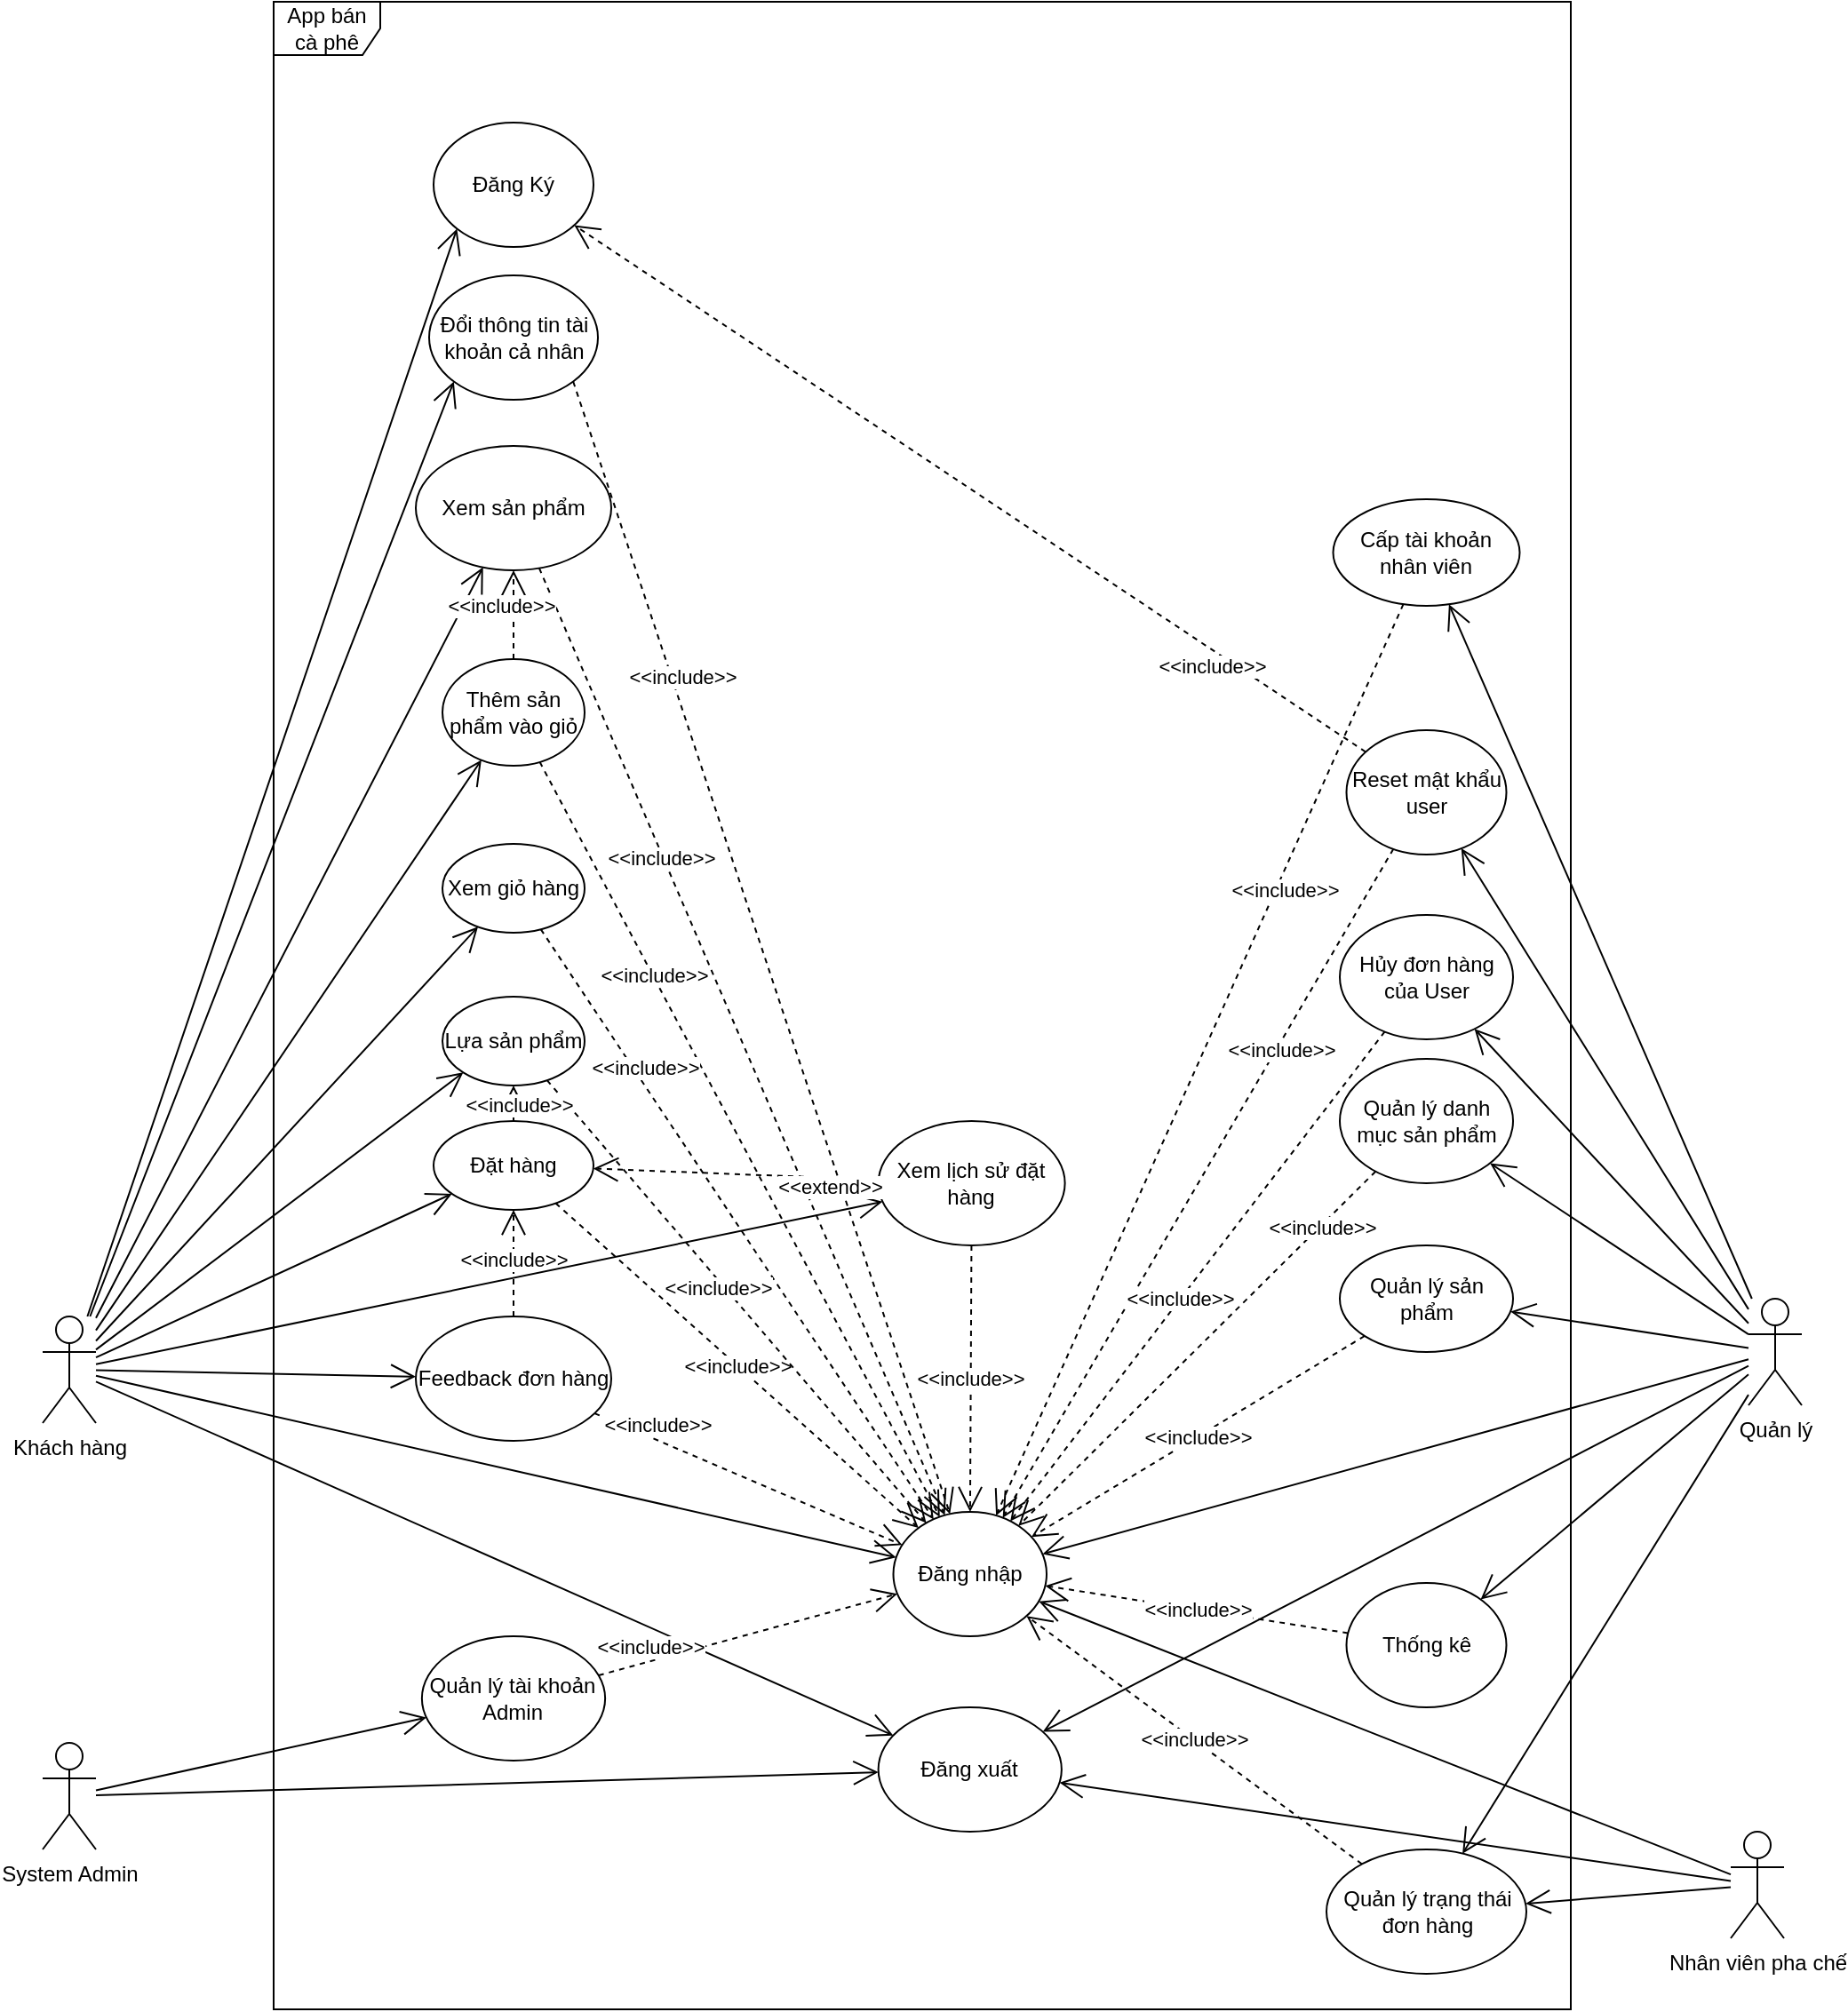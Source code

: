 <mxfile version="22.1.2" type="device" pages="4">
  <diagram id="HdBmZyNQVWWH1xDq0qJn" name="Trang-3">
    <mxGraphModel dx="1036" dy="654" grid="1" gridSize="10" guides="1" tooltips="1" connect="1" arrows="1" fold="1" page="1" pageScale="1" pageWidth="850" pageHeight="1100" math="0" shadow="0">
      <root>
        <mxCell id="0" />
        <mxCell id="1" parent="0" />
        <mxCell id="E5iO_I-67Zxdor4Z4W5H-1" value="App bán cà phê" style="shape=umlFrame;whiteSpace=wrap;html=1;pointerEvents=0;fillColor=#FFFFFF;" parent="1" vertex="1">
          <mxGeometry x="510" y="60" width="730" height="1130" as="geometry" />
        </mxCell>
        <mxCell id="E5iO_I-67Zxdor4Z4W5H-2" value="Quản lý" style="shape=umlActor;verticalLabelPosition=bottom;verticalAlign=top;html=1;" parent="1" vertex="1">
          <mxGeometry x="1340" y="790" width="30" height="60" as="geometry" />
        </mxCell>
        <mxCell id="E5iO_I-67Zxdor4Z4W5H-3" value="Đăng Ký" style="ellipse;whiteSpace=wrap;html=1;" parent="1" vertex="1">
          <mxGeometry x="600" y="128" width="90" height="70" as="geometry" />
        </mxCell>
        <mxCell id="E5iO_I-67Zxdor4Z4W5H-4" value="Đăng nhập" style="ellipse;whiteSpace=wrap;html=1;" parent="1" vertex="1">
          <mxGeometry x="858.75" y="910" width="86.25" height="70" as="geometry" />
        </mxCell>
        <mxCell id="E5iO_I-67Zxdor4Z4W5H-5" value="Khách hàng" style="shape=umlActor;verticalLabelPosition=bottom;verticalAlign=top;html=1;" parent="1" vertex="1">
          <mxGeometry x="380" y="800" width="30" height="60" as="geometry" />
        </mxCell>
        <mxCell id="E5iO_I-67Zxdor4Z4W5H-6" value="Nhân viên pha chế" style="shape=umlActor;verticalLabelPosition=bottom;verticalAlign=top;html=1;" parent="1" vertex="1">
          <mxGeometry x="1330" y="1090" width="30" height="60" as="geometry" />
        </mxCell>
        <mxCell id="E5iO_I-67Zxdor4Z4W5H-7" value="" style="endArrow=open;endFill=1;endSize=12;html=1;rounded=0;entryX=0;entryY=1;entryDx=0;entryDy=0;" parent="1" source="E5iO_I-67Zxdor4Z4W5H-5" target="E5iO_I-67Zxdor4Z4W5H-3" edge="1">
          <mxGeometry width="160" relative="1" as="geometry">
            <mxPoint x="810" y="1060" as="sourcePoint" />
            <mxPoint x="970" y="1060" as="targetPoint" />
          </mxGeometry>
        </mxCell>
        <mxCell id="E5iO_I-67Zxdor4Z4W5H-8" value="" style="endArrow=open;endFill=1;endSize=12;html=1;rounded=0;" parent="1" source="E5iO_I-67Zxdor4Z4W5H-5" target="E5iO_I-67Zxdor4Z4W5H-4" edge="1">
          <mxGeometry width="160" relative="1" as="geometry">
            <mxPoint x="470" y="995" as="sourcePoint" />
            <mxPoint x="723" y="905" as="targetPoint" />
          </mxGeometry>
        </mxCell>
        <mxCell id="E5iO_I-67Zxdor4Z4W5H-9" value="" style="endArrow=open;endFill=1;endSize=12;html=1;rounded=0;" parent="1" source="E5iO_I-67Zxdor4Z4W5H-6" target="E5iO_I-67Zxdor4Z4W5H-4" edge="1">
          <mxGeometry width="160" relative="1" as="geometry">
            <mxPoint x="480" y="1005" as="sourcePoint" />
            <mxPoint x="733" y="915" as="targetPoint" />
          </mxGeometry>
        </mxCell>
        <mxCell id="E5iO_I-67Zxdor4Z4W5H-10" value="" style="endArrow=open;endFill=1;endSize=12;html=1;rounded=0;" parent="1" source="E5iO_I-67Zxdor4Z4W5H-2" target="E5iO_I-67Zxdor4Z4W5H-4" edge="1">
          <mxGeometry width="160" relative="1" as="geometry">
            <mxPoint x="490" y="1015" as="sourcePoint" />
            <mxPoint x="743" y="925" as="targetPoint" />
          </mxGeometry>
        </mxCell>
        <mxCell id="E5iO_I-67Zxdor4Z4W5H-11" value="Đổi thông tin tài khoản cả nhân" style="ellipse;whiteSpace=wrap;html=1;" parent="1" vertex="1">
          <mxGeometry x="597.5" y="214" width="95" height="70" as="geometry" />
        </mxCell>
        <mxCell id="E5iO_I-67Zxdor4Z4W5H-12" value="" style="endArrow=open;endFill=1;endSize=12;html=1;rounded=0;entryX=0;entryY=1;entryDx=0;entryDy=0;" parent="1" source="E5iO_I-67Zxdor4Z4W5H-5" target="E5iO_I-67Zxdor4Z4W5H-11" edge="1">
          <mxGeometry width="160" relative="1" as="geometry">
            <mxPoint x="420" y="999" as="sourcePoint" />
            <mxPoint x="838" y="987" as="targetPoint" />
          </mxGeometry>
        </mxCell>
        <mxCell id="E5iO_I-67Zxdor4Z4W5H-15" value="Đăng xuất" style="ellipse;whiteSpace=wrap;html=1;" parent="1" vertex="1">
          <mxGeometry x="850.31" y="1020" width="103.13" height="70" as="geometry" />
        </mxCell>
        <mxCell id="E5iO_I-67Zxdor4Z4W5H-17" value="" style="endArrow=open;endFill=1;endSize=12;html=1;rounded=0;" parent="1" source="E5iO_I-67Zxdor4Z4W5H-6" target="E5iO_I-67Zxdor4Z4W5H-15" edge="1">
          <mxGeometry width="160" relative="1" as="geometry">
            <mxPoint x="1310" y="1144" as="sourcePoint" />
            <mxPoint x="949" y="1005" as="targetPoint" />
          </mxGeometry>
        </mxCell>
        <mxCell id="E5iO_I-67Zxdor4Z4W5H-18" value="" style="endArrow=open;endFill=1;endSize=12;html=1;rounded=0;" parent="1" source="E5iO_I-67Zxdor4Z4W5H-2" target="E5iO_I-67Zxdor4Z4W5H-15" edge="1">
          <mxGeometry width="160" relative="1" as="geometry">
            <mxPoint x="1320" y="1154" as="sourcePoint" />
            <mxPoint x="959" y="1015" as="targetPoint" />
          </mxGeometry>
        </mxCell>
        <mxCell id="E5iO_I-67Zxdor4Z4W5H-19" value="" style="endArrow=open;endFill=1;endSize=12;html=1;rounded=0;" parent="1" source="E5iO_I-67Zxdor4Z4W5H-5" target="E5iO_I-67Zxdor4Z4W5H-15" edge="1">
          <mxGeometry width="160" relative="1" as="geometry">
            <mxPoint x="450" y="1130" as="sourcePoint" />
            <mxPoint x="969" y="1025" as="targetPoint" />
          </mxGeometry>
        </mxCell>
        <mxCell id="E5iO_I-67Zxdor4Z4W5H-20" value="&amp;lt;&amp;lt;include&amp;gt;&amp;gt;" style="endArrow=open;endSize=12;dashed=1;html=1;rounded=0;exitX=1;exitY=1;exitDx=0;exitDy=0;" parent="1" source="E5iO_I-67Zxdor4Z4W5H-11" target="E5iO_I-67Zxdor4Z4W5H-4" edge="1">
          <mxGeometry x="-0.473" y="6" width="160" relative="1" as="geometry">
            <mxPoint x="657" y="283" as="sourcePoint" />
            <mxPoint x="899" y="1020" as="targetPoint" />
            <mxPoint as="offset" />
          </mxGeometry>
        </mxCell>
        <mxCell id="E5iO_I-67Zxdor4Z4W5H-21" value="Reset mật khẩu user" style="ellipse;whiteSpace=wrap;html=1;" parent="1" vertex="1">
          <mxGeometry x="1113.75" y="470" width="90" height="70" as="geometry" />
        </mxCell>
        <mxCell id="E5iO_I-67Zxdor4Z4W5H-22" value="&amp;lt;&amp;lt;include&amp;gt;&amp;gt;" style="endArrow=open;endSize=12;dashed=1;html=1;rounded=0;" parent="1" source="E5iO_I-67Zxdor4Z4W5H-21" target="E5iO_I-67Zxdor4Z4W5H-4" edge="1">
          <mxGeometry x="-0.407" y="3" width="160" relative="1" as="geometry">
            <mxPoint x="899" y="910" as="sourcePoint" />
            <mxPoint x="899" y="950" as="targetPoint" />
            <mxPoint as="offset" />
          </mxGeometry>
        </mxCell>
        <mxCell id="E5iO_I-67Zxdor4Z4W5H-23" value="&amp;lt;&amp;lt;include&amp;gt;&amp;gt;" style="endArrow=open;endSize=12;dashed=1;html=1;rounded=0;" parent="1" source="E5iO_I-67Zxdor4Z4W5H-21" target="E5iO_I-67Zxdor4Z4W5H-3" edge="1">
          <mxGeometry x="-0.631" y="8" width="160" relative="1" as="geometry">
            <mxPoint x="1138" y="715" as="sourcePoint" />
            <mxPoint x="937" y="849" as="targetPoint" />
            <mxPoint as="offset" />
          </mxGeometry>
        </mxCell>
        <mxCell id="E5iO_I-67Zxdor4Z4W5H-24" value="" style="endArrow=open;endFill=1;endSize=12;html=1;rounded=0;" parent="1" source="E5iO_I-67Zxdor4Z4W5H-2" target="E5iO_I-67Zxdor4Z4W5H-21" edge="1">
          <mxGeometry width="160" relative="1" as="geometry">
            <mxPoint x="1310" y="822" as="sourcePoint" />
            <mxPoint x="954" y="868" as="targetPoint" />
          </mxGeometry>
        </mxCell>
        <mxCell id="E5iO_I-67Zxdor4Z4W5H-25" value="Quản lý sản phẩm" style="ellipse;whiteSpace=wrap;html=1;" parent="1" vertex="1">
          <mxGeometry x="1110" y="760" width="97.5" height="60" as="geometry" />
        </mxCell>
        <mxCell id="E5iO_I-67Zxdor4Z4W5H-26" value="" style="endArrow=open;endFill=1;endSize=12;html=1;rounded=0;" parent="1" source="E5iO_I-67Zxdor4Z4W5H-2" target="E5iO_I-67Zxdor4Z4W5H-25" edge="1">
          <mxGeometry width="160" relative="1" as="geometry">
            <mxPoint x="1310" y="822" as="sourcePoint" />
            <mxPoint x="954" y="868" as="targetPoint" />
          </mxGeometry>
        </mxCell>
        <mxCell id="E5iO_I-67Zxdor4Z4W5H-27" value="&amp;lt;&amp;lt;include&amp;gt;&amp;gt;" style="endArrow=open;endSize=12;dashed=1;html=1;rounded=0;" parent="1" source="E5iO_I-67Zxdor4Z4W5H-25" target="E5iO_I-67Zxdor4Z4W5H-4" edge="1">
          <mxGeometry width="160" relative="1" as="geometry">
            <mxPoint x="1148" y="719" as="sourcePoint" />
            <mxPoint x="928" y="954" as="targetPoint" />
          </mxGeometry>
        </mxCell>
        <mxCell id="E5iO_I-67Zxdor4Z4W5H-28" value="Quản lý danh mục sản phẩm" style="ellipse;whiteSpace=wrap;html=1;" parent="1" vertex="1">
          <mxGeometry x="1110" y="655" width="97.5" height="70" as="geometry" />
        </mxCell>
        <mxCell id="E5iO_I-67Zxdor4Z4W5H-29" value="" style="endArrow=open;endFill=1;endSize=12;html=1;rounded=0;" parent="1" source="E5iO_I-67Zxdor4Z4W5H-2" target="E5iO_I-67Zxdor4Z4W5H-28" edge="1">
          <mxGeometry width="160" relative="1" as="geometry">
            <mxPoint x="1310" y="807" as="sourcePoint" />
            <mxPoint x="1209" y="718" as="targetPoint" />
          </mxGeometry>
        </mxCell>
        <mxCell id="E5iO_I-67Zxdor4Z4W5H-30" value="&amp;lt;&amp;lt;include&amp;gt;&amp;gt;" style="endArrow=open;endSize=12;dashed=1;html=1;rounded=0;" parent="1" source="E5iO_I-67Zxdor4Z4W5H-28" target="E5iO_I-67Zxdor4Z4W5H-4" edge="1">
          <mxGeometry x="-0.691" y="1" width="160" relative="1" as="geometry">
            <mxPoint x="1126" y="704" as="sourcePoint" />
            <mxPoint x="784" y="810" as="targetPoint" />
            <mxPoint as="offset" />
          </mxGeometry>
        </mxCell>
        <mxCell id="E5iO_I-67Zxdor4Z4W5H-31" value="Thống kê" style="ellipse;whiteSpace=wrap;html=1;" parent="1" vertex="1">
          <mxGeometry x="1113.75" y="950" width="90" height="70" as="geometry" />
        </mxCell>
        <mxCell id="E5iO_I-67Zxdor4Z4W5H-32" value="" style="endArrow=open;endFill=1;endSize=12;html=1;rounded=0;" parent="1" source="E5iO_I-67Zxdor4Z4W5H-2" target="E5iO_I-67Zxdor4Z4W5H-31" edge="1">
          <mxGeometry width="160" relative="1" as="geometry">
            <mxPoint x="1310" y="830" as="sourcePoint" />
            <mxPoint x="960" y="1075" as="targetPoint" />
          </mxGeometry>
        </mxCell>
        <mxCell id="E5iO_I-67Zxdor4Z4W5H-33" value="&amp;lt;&amp;lt;include&amp;gt;&amp;gt;" style="endArrow=open;endSize=12;dashed=1;html=1;rounded=0;" parent="1" source="E5iO_I-67Zxdor4Z4W5H-31" target="E5iO_I-67Zxdor4Z4W5H-4" edge="1">
          <mxGeometry width="160" relative="1" as="geometry">
            <mxPoint x="1140" y="822" as="sourcePoint" />
            <mxPoint x="959" y="957" as="targetPoint" />
          </mxGeometry>
        </mxCell>
        <mxCell id="E5iO_I-67Zxdor4Z4W5H-34" value="Quản lý trạng thái đơn hàng" style="ellipse;whiteSpace=wrap;html=1;" parent="1" vertex="1">
          <mxGeometry x="1102.5" y="1100" width="112.5" height="70" as="geometry" />
        </mxCell>
        <mxCell id="E5iO_I-67Zxdor4Z4W5H-35" value="" style="endArrow=open;endFill=1;endSize=12;html=1;rounded=0;" parent="1" source="E5iO_I-67Zxdor4Z4W5H-2" target="E5iO_I-67Zxdor4Z4W5H-34" edge="1">
          <mxGeometry width="160" relative="1" as="geometry">
            <mxPoint x="1310" y="838" as="sourcePoint" />
            <mxPoint x="1212" y="954" as="targetPoint" />
          </mxGeometry>
        </mxCell>
        <mxCell id="E5iO_I-67Zxdor4Z4W5H-36" value="&amp;lt;&amp;lt;include&amp;gt;&amp;gt;" style="endArrow=open;endSize=12;dashed=1;html=1;rounded=0;" parent="1" source="E5iO_I-67Zxdor4Z4W5H-34" target="E5iO_I-67Zxdor4Z4W5H-4" edge="1">
          <mxGeometry width="160" relative="1" as="geometry">
            <mxPoint x="1103" y="985" as="sourcePoint" />
            <mxPoint x="983" y="985" as="targetPoint" />
          </mxGeometry>
        </mxCell>
        <mxCell id="E5iO_I-67Zxdor4Z4W5H-37" value="" style="endArrow=open;endFill=1;endSize=12;html=1;rounded=0;" parent="1" source="E5iO_I-67Zxdor4Z4W5H-6" target="E5iO_I-67Zxdor4Z4W5H-34" edge="1">
          <mxGeometry width="160" relative="1" as="geometry">
            <mxPoint x="1300" y="1265" as="sourcePoint" />
            <mxPoint x="924" y="895" as="targetPoint" />
          </mxGeometry>
        </mxCell>
        <mxCell id="E5iO_I-67Zxdor4Z4W5H-38" value="Hủy đơn hàng của User" style="ellipse;whiteSpace=wrap;html=1;" parent="1" vertex="1">
          <mxGeometry x="1110" y="574" width="97.5" height="70" as="geometry" />
        </mxCell>
        <mxCell id="E5iO_I-67Zxdor4Z4W5H-39" value="" style="endArrow=open;endFill=1;endSize=12;html=1;rounded=0;" parent="1" source="E5iO_I-67Zxdor4Z4W5H-2" target="E5iO_I-67Zxdor4Z4W5H-38" edge="1">
          <mxGeometry width="160" relative="1" as="geometry">
            <mxPoint x="1310" y="818" as="sourcePoint" />
            <mxPoint x="1207" y="801" as="targetPoint" />
          </mxGeometry>
        </mxCell>
        <mxCell id="E5iO_I-67Zxdor4Z4W5H-40" value="&amp;lt;&amp;lt;include&amp;gt;&amp;gt;" style="endArrow=open;endSize=12;dashed=1;html=1;rounded=0;" parent="1" source="E5iO_I-67Zxdor4Z4W5H-38" target="E5iO_I-67Zxdor4Z4W5H-4" edge="1">
          <mxGeometry x="0.092" width="160" relative="1" as="geometry">
            <mxPoint x="1063" y="706" as="sourcePoint" />
            <mxPoint x="931" y="924" as="targetPoint" />
            <mxPoint as="offset" />
          </mxGeometry>
        </mxCell>
        <mxCell id="E5iO_I-67Zxdor4Z4W5H-41" value="" style="endArrow=open;endFill=1;endSize=12;html=1;rounded=0;" parent="1" source="E5iO_I-67Zxdor4Z4W5H-2" target="E5iO_I-67Zxdor4Z4W5H-42" edge="1">
          <mxGeometry width="160" relative="1" as="geometry">
            <mxPoint x="1310" y="790" as="sourcePoint" />
            <mxPoint x="1198" y="568" as="targetPoint" />
          </mxGeometry>
        </mxCell>
        <mxCell id="E5iO_I-67Zxdor4Z4W5H-42" value="Cấp tài khoản nhân viên" style="ellipse;whiteSpace=wrap;html=1;" parent="1" vertex="1">
          <mxGeometry x="1106.25" y="340" width="105" height="60" as="geometry" />
        </mxCell>
        <mxCell id="E5iO_I-67Zxdor4Z4W5H-43" value="&amp;lt;&amp;lt;include&amp;gt;&amp;gt;" style="endArrow=open;endSize=12;dashed=1;html=1;rounded=0;" parent="1" source="E5iO_I-67Zxdor4Z4W5H-42" target="E5iO_I-67Zxdor4Z4W5H-4" edge="1">
          <mxGeometry x="-0.381" y="5" width="160" relative="1" as="geometry">
            <mxPoint x="1157" y="511" as="sourcePoint" />
            <mxPoint x="771" y="798" as="targetPoint" />
            <mxPoint as="offset" />
          </mxGeometry>
        </mxCell>
        <mxCell id="E5iO_I-67Zxdor4Z4W5H-44" value="Đặt hàng" style="ellipse;whiteSpace=wrap;html=1;" parent="1" vertex="1">
          <mxGeometry x="600" y="690" width="90" height="50" as="geometry" />
        </mxCell>
        <mxCell id="E5iO_I-67Zxdor4Z4W5H-45" value="" style="endArrow=open;endFill=1;endSize=12;html=1;rounded=0;" parent="1" source="E5iO_I-67Zxdor4Z4W5H-5" target="E5iO_I-67Zxdor4Z4W5H-44" edge="1">
          <mxGeometry width="160" relative="1" as="geometry">
            <mxPoint x="470" y="1002" as="sourcePoint" />
            <mxPoint x="861" y="1058" as="targetPoint" />
          </mxGeometry>
        </mxCell>
        <mxCell id="E5iO_I-67Zxdor4Z4W5H-46" value="&amp;lt;&amp;lt;include&amp;gt;&amp;gt;" style="endArrow=open;endSize=12;dashed=1;html=1;rounded=0;" parent="1" source="E5iO_I-67Zxdor4Z4W5H-44" target="E5iO_I-67Zxdor4Z4W5H-4" edge="1">
          <mxGeometry width="160" relative="1" as="geometry">
            <mxPoint x="1141" y="1046" as="sourcePoint" />
            <mxPoint x="951" y="970" as="targetPoint" />
          </mxGeometry>
        </mxCell>
        <mxCell id="E5iO_I-67Zxdor4Z4W5H-47" value="Thêm sản phẩm vào giỏ" style="ellipse;whiteSpace=wrap;html=1;" parent="1" vertex="1">
          <mxGeometry x="605" y="430" width="80" height="60" as="geometry" />
        </mxCell>
        <mxCell id="E5iO_I-67Zxdor4Z4W5H-49" value="" style="endArrow=open;endFill=1;endSize=12;html=1;rounded=0;" parent="1" source="E5iO_I-67Zxdor4Z4W5H-5" target="E5iO_I-67Zxdor4Z4W5H-47" edge="1">
          <mxGeometry width="160" relative="1" as="geometry">
            <mxPoint x="470" y="1008" as="sourcePoint" />
            <mxPoint x="573" y="1063" as="targetPoint" />
          </mxGeometry>
        </mxCell>
        <mxCell id="E5iO_I-67Zxdor4Z4W5H-50" value="&amp;lt;&amp;lt;include&amp;gt;&amp;gt;" style="endArrow=open;endSize=12;dashed=1;html=1;rounded=0;" parent="1" source="E5iO_I-67Zxdor4Z4W5H-47" target="E5iO_I-67Zxdor4Z4W5H-4" edge="1">
          <mxGeometry x="-0.434" y="1" width="160" relative="1" as="geometry">
            <mxPoint x="615" y="1120" as="sourcePoint" />
            <mxPoint x="615" y="1150" as="targetPoint" />
            <mxPoint as="offset" />
          </mxGeometry>
        </mxCell>
        <mxCell id="E5iO_I-67Zxdor4Z4W5H-51" value="Xem sản phẩm" style="ellipse;whiteSpace=wrap;html=1;" parent="1" vertex="1">
          <mxGeometry x="590" y="310" width="110" height="70" as="geometry" />
        </mxCell>
        <mxCell id="E5iO_I-67Zxdor4Z4W5H-52" value="&amp;lt;&amp;lt;include&amp;gt;&amp;gt;" style="endArrow=open;endSize=12;dashed=1;html=1;rounded=0;" parent="1" source="E5iO_I-67Zxdor4Z4W5H-51" target="E5iO_I-67Zxdor4Z4W5H-4" edge="1">
          <mxGeometry x="-0.388" y="-1" width="160" relative="1" as="geometry">
            <mxPoint x="650" y="1158" as="sourcePoint" />
            <mxPoint x="881" y="979" as="targetPoint" />
            <mxPoint as="offset" />
          </mxGeometry>
        </mxCell>
        <mxCell id="E5iO_I-67Zxdor4Z4W5H-53" value="" style="endArrow=open;endFill=1;endSize=12;html=1;rounded=0;" parent="1" source="E5iO_I-67Zxdor4Z4W5H-5" target="E5iO_I-67Zxdor4Z4W5H-51" edge="1">
          <mxGeometry width="160" relative="1" as="geometry">
            <mxPoint x="470" y="1017" as="sourcePoint" />
            <mxPoint x="588" y="1154" as="targetPoint" />
          </mxGeometry>
        </mxCell>
        <mxCell id="E5iO_I-67Zxdor4Z4W5H-54" value="&amp;lt;&amp;lt;include&amp;gt;&amp;gt;" style="endArrow=open;endSize=12;dashed=1;html=1;rounded=0;" parent="1" source="E5iO_I-67Zxdor4Z4W5H-47" target="E5iO_I-67Zxdor4Z4W5H-51" edge="1">
          <mxGeometry x="0.22" y="7" width="160" relative="1" as="geometry">
            <mxPoint x="615" y="1120" as="sourcePoint" />
            <mxPoint x="615" y="1150" as="targetPoint" />
            <mxPoint as="offset" />
          </mxGeometry>
        </mxCell>
        <mxCell id="E5iO_I-67Zxdor4Z4W5H-55" value="Feedback đơn hàng" style="ellipse;whiteSpace=wrap;html=1;" parent="1" vertex="1">
          <mxGeometry x="590" y="800" width="110" height="70" as="geometry" />
        </mxCell>
        <mxCell id="E5iO_I-67Zxdor4Z4W5H-56" value="&amp;lt;&amp;lt;include&amp;gt;&amp;gt;" style="endArrow=open;endSize=12;dashed=1;html=1;rounded=0;" parent="1" source="E5iO_I-67Zxdor4Z4W5H-55" target="E5iO_I-67Zxdor4Z4W5H-44" edge="1">
          <mxGeometry x="0.066" width="160" relative="1" as="geometry">
            <mxPoint x="1130" y="504" as="sourcePoint" />
            <mxPoint x="676" y="393" as="targetPoint" />
            <mxPoint as="offset" />
          </mxGeometry>
        </mxCell>
        <mxCell id="E5iO_I-67Zxdor4Z4W5H-57" value="&amp;lt;&amp;lt;include&amp;gt;&amp;gt;" style="endArrow=open;endSize=12;dashed=1;html=1;rounded=0;" parent="1" source="E5iO_I-67Zxdor4Z4W5H-55" target="E5iO_I-67Zxdor4Z4W5H-4" edge="1">
          <mxGeometry x="-0.631" y="8" width="160" relative="1" as="geometry">
            <mxPoint x="1140" y="514" as="sourcePoint" />
            <mxPoint x="686" y="403" as="targetPoint" />
            <mxPoint as="offset" />
          </mxGeometry>
        </mxCell>
        <mxCell id="E5iO_I-67Zxdor4Z4W5H-58" value="" style="endArrow=open;endFill=1;endSize=12;html=1;rounded=0;" parent="1" source="E5iO_I-67Zxdor4Z4W5H-5" target="E5iO_I-67Zxdor4Z4W5H-55" edge="1">
          <mxGeometry width="160" relative="1" as="geometry">
            <mxPoint x="420" y="843" as="sourcePoint" />
            <mxPoint x="870" y="946" as="targetPoint" />
          </mxGeometry>
        </mxCell>
        <mxCell id="E5iO_I-67Zxdor4Z4W5H-59" value="Xem lịch sử đặt hàng" style="ellipse;whiteSpace=wrap;html=1;" parent="1" vertex="1">
          <mxGeometry x="850.31" y="690" width="105" height="70" as="geometry" />
        </mxCell>
        <mxCell id="E5iO_I-67Zxdor4Z4W5H-60" value="" style="endArrow=open;endFill=1;endSize=12;html=1;rounded=0;" parent="1" source="E5iO_I-67Zxdor4Z4W5H-5" target="E5iO_I-67Zxdor4Z4W5H-59" edge="1">
          <mxGeometry width="160" relative="1" as="geometry">
            <mxPoint x="420" y="837" as="sourcePoint" />
            <mxPoint x="573" y="806" as="targetPoint" />
          </mxGeometry>
        </mxCell>
        <mxCell id="E5iO_I-67Zxdor4Z4W5H-61" value="&amp;lt;&amp;lt;extend&amp;gt;&amp;gt;" style="endArrow=open;endSize=12;dashed=1;html=1;rounded=0;" parent="1" source="E5iO_I-67Zxdor4Z4W5H-59" target="E5iO_I-67Zxdor4Z4W5H-44" edge="1">
          <mxGeometry x="-0.665" y="5" width="160" relative="1" as="geometry">
            <mxPoint x="646" y="542" as="sourcePoint" />
            <mxPoint x="892" y="924" as="targetPoint" />
            <mxPoint as="offset" />
          </mxGeometry>
        </mxCell>
        <mxCell id="E5iO_I-67Zxdor4Z4W5H-62" value="&amp;lt;&amp;lt;include&amp;gt;&amp;gt;" style="endArrow=open;endSize=12;dashed=1;html=1;rounded=0;" parent="1" source="E5iO_I-67Zxdor4Z4W5H-59" target="E5iO_I-67Zxdor4Z4W5H-4" edge="1">
          <mxGeometry width="160" relative="1" as="geometry">
            <mxPoint x="646" y="542" as="sourcePoint" />
            <mxPoint x="892" y="924" as="targetPoint" />
          </mxGeometry>
        </mxCell>
        <mxCell id="E5iO_I-67Zxdor4Z4W5H-63" value="Xem giỏ hàng" style="ellipse;whiteSpace=wrap;html=1;" parent="1" vertex="1">
          <mxGeometry x="605" y="534" width="80" height="50" as="geometry" />
        </mxCell>
        <mxCell id="E5iO_I-67Zxdor4Z4W5H-65" value="" style="endArrow=open;endFill=1;endSize=12;html=1;rounded=0;" parent="1" source="E5iO_I-67Zxdor4Z4W5H-5" target="E5iO_I-67Zxdor4Z4W5H-63" edge="1">
          <mxGeometry width="160" relative="1" as="geometry">
            <mxPoint x="420" y="824" as="sourcePoint" />
            <mxPoint x="630" y="597" as="targetPoint" />
          </mxGeometry>
        </mxCell>
        <mxCell id="E5iO_I-67Zxdor4Z4W5H-66" value="&amp;lt;&amp;lt;include&amp;gt;&amp;gt;" style="endArrow=open;endSize=12;dashed=1;html=1;rounded=0;" parent="1" source="E5iO_I-67Zxdor4Z4W5H-63" target="E5iO_I-67Zxdor4Z4W5H-4" edge="1">
          <mxGeometry x="-0.509" y="7" width="160" relative="1" as="geometry">
            <mxPoint x="643" y="448" as="sourcePoint" />
            <mxPoint x="895" y="923" as="targetPoint" />
            <mxPoint x="-1" as="offset" />
          </mxGeometry>
        </mxCell>
        <mxCell id="E5iO_I-67Zxdor4Z4W5H-67" value="System Admin" style="shape=umlActor;verticalLabelPosition=bottom;verticalAlign=top;html=1;" parent="1" vertex="1">
          <mxGeometry x="380" y="1040" width="30" height="60" as="geometry" />
        </mxCell>
        <mxCell id="E5iO_I-67Zxdor4Z4W5H-68" value="Quản lý tài khoản Admin" style="ellipse;whiteSpace=wrap;html=1;" parent="1" vertex="1">
          <mxGeometry x="593.435" y="980" width="103.13" height="70" as="geometry" />
        </mxCell>
        <mxCell id="E5iO_I-67Zxdor4Z4W5H-69" value="" style="endArrow=open;endFill=1;endSize=12;html=1;rounded=0;" parent="1" source="E5iO_I-67Zxdor4Z4W5H-67" target="E5iO_I-67Zxdor4Z4W5H-68" edge="1">
          <mxGeometry width="160" relative="1" as="geometry">
            <mxPoint x="420" y="847" as="sourcePoint" />
            <mxPoint x="869" y="1046" as="targetPoint" />
          </mxGeometry>
        </mxCell>
        <mxCell id="E5iO_I-67Zxdor4Z4W5H-70" value="" style="endArrow=open;endFill=1;endSize=12;html=1;rounded=0;" parent="1" source="E5iO_I-67Zxdor4Z4W5H-67" target="E5iO_I-67Zxdor4Z4W5H-15" edge="1">
          <mxGeometry width="160" relative="1" as="geometry">
            <mxPoint x="420" y="1083" as="sourcePoint" />
            <mxPoint x="598" y="1124" as="targetPoint" />
          </mxGeometry>
        </mxCell>
        <mxCell id="E5iO_I-67Zxdor4Z4W5H-71" value="&amp;lt;&amp;lt;include&amp;gt;&amp;gt;" style="endArrow=open;endSize=12;dashed=1;html=1;rounded=0;" parent="1" source="E5iO_I-67Zxdor4Z4W5H-68" target="E5iO_I-67Zxdor4Z4W5H-4" edge="1">
          <mxGeometry x="-0.631" y="8" width="160" relative="1" as="geometry">
            <mxPoint x="682" y="864" as="sourcePoint" />
            <mxPoint x="873" y="940" as="targetPoint" />
            <mxPoint as="offset" />
          </mxGeometry>
        </mxCell>
        <mxCell id="2VcVh4cr-JVuqnso3Km3-1" value="Lựa sản phẩm" style="ellipse;whiteSpace=wrap;html=1;" parent="1" vertex="1">
          <mxGeometry x="605" y="620" width="80" height="50" as="geometry" />
        </mxCell>
        <mxCell id="2VcVh4cr-JVuqnso3Km3-3" value="&amp;lt;&amp;lt;include&amp;gt;&amp;gt;" style="endArrow=open;endSize=12;dashed=1;html=1;rounded=0;" parent="1" source="2VcVh4cr-JVuqnso3Km3-1" target="E5iO_I-67Zxdor4Z4W5H-4" edge="1">
          <mxGeometry x="-0.073" y="-3" width="160" relative="1" as="geometry">
            <mxPoint x="676" y="618" as="sourcePoint" />
            <mxPoint x="891" y="925" as="targetPoint" />
            <mxPoint as="offset" />
          </mxGeometry>
        </mxCell>
        <mxCell id="2VcVh4cr-JVuqnso3Km3-4" value="" style="endArrow=open;endFill=1;endSize=12;html=1;rounded=0;entryX=0;entryY=1;entryDx=0;entryDy=0;" parent="1" source="E5iO_I-67Zxdor4Z4W5H-5" target="2VcVh4cr-JVuqnso3Km3-1" edge="1">
          <mxGeometry width="160" relative="1" as="geometry">
            <mxPoint x="420" y="833" as="sourcePoint" />
            <mxPoint x="562" y="762" as="targetPoint" />
          </mxGeometry>
        </mxCell>
        <mxCell id="2VcVh4cr-JVuqnso3Km3-5" value="&amp;lt;&amp;lt;include&amp;gt;&amp;gt;" style="endArrow=open;endSize=12;dashed=1;html=1;rounded=0;" parent="1" source="E5iO_I-67Zxdor4Z4W5H-44" target="2VcVh4cr-JVuqnso3Km3-1" edge="1">
          <mxGeometry x="-0.073" y="-3" width="160" relative="1" as="geometry">
            <mxPoint x="659" y="667" as="sourcePoint" />
            <mxPoint x="887" y="926" as="targetPoint" />
            <mxPoint as="offset" />
          </mxGeometry>
        </mxCell>
      </root>
    </mxGraphModel>
  </diagram>
  <diagram id="agnNcrmlCwjX0OnSe81p" name="Trang-2">
    <mxGraphModel dx="1290" dy="669" grid="1" gridSize="10" guides="1" tooltips="1" connect="1" arrows="1" fold="1" page="1" pageScale="1" pageWidth="850" pageHeight="1100" math="0" shadow="0">
      <root>
        <mxCell id="0" />
        <mxCell id="1" parent="0" />
        <mxCell id="D8winEGUPDT1M1GrLegt-7" value="User" style="swimlane;fontStyle=1;align=center;verticalAlign=top;childLayout=stackLayout;horizontal=1;startSize=26;horizontalStack=0;resizeParent=1;resizeParentMax=0;resizeLast=0;collapsible=1;marginBottom=0;whiteSpace=wrap;html=1;" parent="1" vertex="1">
          <mxGeometry x="430" y="660" width="160" height="216" as="geometry" />
        </mxCell>
        <mxCell id="D8winEGUPDT1M1GrLegt-8" value="username: String" style="text;strokeColor=none;fillColor=none;align=left;verticalAlign=top;spacingLeft=4;spacingRight=4;overflow=hidden;rotatable=0;points=[[0,0.5],[1,0.5]];portConstraint=eastwest;whiteSpace=wrap;html=1;" parent="D8winEGUPDT1M1GrLegt-7" vertex="1">
          <mxGeometry y="26" width="160" height="26" as="geometry" />
        </mxCell>
        <mxCell id="D8winEGUPDT1M1GrLegt-9" value="userid: String" style="text;strokeColor=none;fillColor=none;align=left;verticalAlign=top;spacingLeft=4;spacingRight=4;overflow=hidden;rotatable=0;points=[[0,0.5],[1,0.5]];portConstraint=eastwest;whiteSpace=wrap;html=1;" parent="D8winEGUPDT1M1GrLegt-7" vertex="1">
          <mxGeometry y="52" width="160" height="26" as="geometry" />
        </mxCell>
        <mxCell id="D8winEGUPDT1M1GrLegt-10" value="usertype: int" style="text;strokeColor=none;fillColor=none;align=left;verticalAlign=top;spacingLeft=4;spacingRight=4;overflow=hidden;rotatable=0;points=[[0,0.5],[1,0.5]];portConstraint=eastwest;whiteSpace=wrap;html=1;" parent="D8winEGUPDT1M1GrLegt-7" vertex="1">
          <mxGeometry y="78" width="160" height="26" as="geometry" />
        </mxCell>
        <mxCell id="D8winEGUPDT1M1GrLegt-11" value="" style="line;strokeWidth=1;fillColor=none;align=left;verticalAlign=middle;spacingTop=-1;spacingLeft=3;spacingRight=3;rotatable=0;labelPosition=right;points=[];portConstraint=eastwest;strokeColor=inherit;" parent="D8winEGUPDT1M1GrLegt-7" vertex="1">
          <mxGeometry y="104" width="160" height="8" as="geometry" />
        </mxCell>
        <mxCell id="D8winEGUPDT1M1GrLegt-12" value="login(): int" style="text;strokeColor=none;fillColor=none;align=left;verticalAlign=top;spacingLeft=4;spacingRight=4;overflow=hidden;rotatable=0;points=[[0,0.5],[1,0.5]];portConstraint=eastwest;whiteSpace=wrap;html=1;" parent="D8winEGUPDT1M1GrLegt-7" vertex="1">
          <mxGeometry y="112" width="160" height="26" as="geometry" />
        </mxCell>
        <mxCell id="D8winEGUPDT1M1GrLegt-13" value="logout(): void" style="text;strokeColor=none;fillColor=none;align=left;verticalAlign=top;spacingLeft=4;spacingRight=4;overflow=hidden;rotatable=0;points=[[0,0.5],[1,0.5]];portConstraint=eastwest;whiteSpace=wrap;html=1;" parent="D8winEGUPDT1M1GrLegt-7" vertex="1">
          <mxGeometry y="138" width="160" height="26" as="geometry" />
        </mxCell>
        <mxCell id="D8winEGUPDT1M1GrLegt-14" value="changepassword(): bool" style="text;strokeColor=none;fillColor=none;align=left;verticalAlign=top;spacingLeft=4;spacingRight=4;overflow=hidden;rotatable=0;points=[[0,0.5],[1,0.5]];portConstraint=eastwest;whiteSpace=wrap;html=1;" parent="D8winEGUPDT1M1GrLegt-7" vertex="1">
          <mxGeometry y="164" width="160" height="26" as="geometry" />
        </mxCell>
        <mxCell id="D8winEGUPDT1M1GrLegt-15" value="changenick(): bool" style="text;strokeColor=none;fillColor=none;align=left;verticalAlign=top;spacingLeft=4;spacingRight=4;overflow=hidden;rotatable=0;points=[[0,0.5],[1,0.5]];portConstraint=eastwest;whiteSpace=wrap;html=1;" parent="D8winEGUPDT1M1GrLegt-7" vertex="1">
          <mxGeometry y="190" width="160" height="26" as="geometry" />
        </mxCell>
        <mxCell id="D8winEGUPDT1M1GrLegt-16" value="Customer" style="swimlane;fontStyle=1;align=center;verticalAlign=top;childLayout=stackLayout;horizontal=1;startSize=26;horizontalStack=0;resizeParent=1;resizeParentMax=0;resizeLast=0;collapsible=1;marginBottom=0;whiteSpace=wrap;html=1;" parent="1" vertex="1">
          <mxGeometry x="150" y="660" width="160" height="216" as="geometry" />
        </mxCell>
        <mxCell id="D8winEGUPDT1M1GrLegt-17" value="" style="line;strokeWidth=1;fillColor=none;align=left;verticalAlign=middle;spacingTop=-1;spacingLeft=3;spacingRight=3;rotatable=0;labelPosition=right;points=[];portConstraint=eastwest;strokeColor=inherit;" parent="D8winEGUPDT1M1GrLegt-16" vertex="1">
          <mxGeometry y="26" width="160" height="8" as="geometry" />
        </mxCell>
        <mxCell id="D8winEGUPDT1M1GrLegt-18" value="register(): bool" style="text;strokeColor=none;fillColor=none;align=left;verticalAlign=top;spacingLeft=4;spacingRight=4;overflow=hidden;rotatable=0;points=[[0,0.5],[1,0.5]];portConstraint=eastwest;whiteSpace=wrap;html=1;" parent="D8winEGUPDT1M1GrLegt-16" vertex="1">
          <mxGeometry y="34" width="160" height="26" as="geometry" />
        </mxCell>
        <mxCell id="D8winEGUPDT1M1GrLegt-19" value="placeorder(): bool" style="text;strokeColor=none;fillColor=none;align=left;verticalAlign=top;spacingLeft=4;spacingRight=4;overflow=hidden;rotatable=0;points=[[0,0.5],[1,0.5]];portConstraint=eastwest;whiteSpace=wrap;html=1;" parent="D8winEGUPDT1M1GrLegt-16" vertex="1">
          <mxGeometry y="60" width="160" height="26" as="geometry" />
        </mxCell>
        <mxCell id="D8winEGUPDT1M1GrLegt-20" value="addtocart(): bool" style="text;strokeColor=none;fillColor=none;align=left;verticalAlign=top;spacingLeft=4;spacingRight=4;overflow=hidden;rotatable=0;points=[[0,0.5],[1,0.5]];portConstraint=eastwest;whiteSpace=wrap;html=1;" parent="D8winEGUPDT1M1GrLegt-16" vertex="1">
          <mxGeometry y="86" width="160" height="26" as="geometry" />
        </mxCell>
        <mxCell id="D8winEGUPDT1M1GrLegt-21" value="viewmenu(): void" style="text;strokeColor=none;fillColor=none;align=left;verticalAlign=top;spacingLeft=4;spacingRight=4;overflow=hidden;rotatable=0;points=[[0,0.5],[1,0.5]];portConstraint=eastwest;whiteSpace=wrap;html=1;" parent="D8winEGUPDT1M1GrLegt-16" vertex="1">
          <mxGeometry y="112" width="160" height="26" as="geometry" />
        </mxCell>
        <mxCell id="D8winEGUPDT1M1GrLegt-22" value="viewcart(): void" style="text;strokeColor=none;fillColor=none;align=left;verticalAlign=top;spacingLeft=4;spacingRight=4;overflow=hidden;rotatable=0;points=[[0,0.5],[1,0.5]];portConstraint=eastwest;whiteSpace=wrap;html=1;" parent="D8winEGUPDT1M1GrLegt-16" vertex="1">
          <mxGeometry y="138" width="160" height="26" as="geometry" />
        </mxCell>
        <mxCell id="D8winEGUPDT1M1GrLegt-23" value="viewproduct(): void" style="text;strokeColor=none;fillColor=none;align=left;verticalAlign=top;spacingLeft=4;spacingRight=4;overflow=hidden;rotatable=0;points=[[0,0.5],[1,0.5]];portConstraint=eastwest;whiteSpace=wrap;html=1;" parent="D8winEGUPDT1M1GrLegt-16" vertex="1">
          <mxGeometry y="164" width="160" height="26" as="geometry" />
        </mxCell>
        <mxCell id="D8winEGUPDT1M1GrLegt-24" value="review(): bool" style="text;strokeColor=none;fillColor=none;align=left;verticalAlign=top;spacingLeft=4;spacingRight=4;overflow=hidden;rotatable=0;points=[[0,0.5],[1,0.5]];portConstraint=eastwest;whiteSpace=wrap;html=1;" parent="D8winEGUPDT1M1GrLegt-16" vertex="1">
          <mxGeometry y="190" width="160" height="26" as="geometry" />
        </mxCell>
        <mxCell id="D8winEGUPDT1M1GrLegt-25" value="Employee" style="swimlane;fontStyle=1;align=center;verticalAlign=top;childLayout=stackLayout;horizontal=1;startSize=26;horizontalStack=0;resizeParent=1;resizeParentMax=0;resizeLast=0;collapsible=1;marginBottom=0;whiteSpace=wrap;html=1;" parent="1" vertex="1">
          <mxGeometry x="530" y="494" width="160" height="60" as="geometry" />
        </mxCell>
        <mxCell id="D8winEGUPDT1M1GrLegt-26" value="" style="line;strokeWidth=1;fillColor=none;align=left;verticalAlign=middle;spacingTop=-1;spacingLeft=3;spacingRight=3;rotatable=0;labelPosition=right;points=[];portConstraint=eastwest;strokeColor=inherit;" parent="D8winEGUPDT1M1GrLegt-25" vertex="1">
          <mxGeometry y="26" width="160" height="8" as="geometry" />
        </mxCell>
        <mxCell id="D8winEGUPDT1M1GrLegt-27" value="ChangeOrderStatus(): bool" style="text;strokeColor=none;fillColor=none;align=left;verticalAlign=top;spacingLeft=4;spacingRight=4;overflow=hidden;rotatable=0;points=[[0,0.5],[1,0.5]];portConstraint=eastwest;whiteSpace=wrap;html=1;" parent="D8winEGUPDT1M1GrLegt-25" vertex="1">
          <mxGeometry y="34" width="160" height="26" as="geometry" />
        </mxCell>
        <mxCell id="D8winEGUPDT1M1GrLegt-28" value="Admin" style="swimlane;fontStyle=1;align=center;verticalAlign=top;childLayout=stackLayout;horizontal=1;startSize=26;horizontalStack=0;resizeParent=1;resizeParentMax=0;resizeLast=0;collapsible=1;marginBottom=0;whiteSpace=wrap;html=1;" parent="1" vertex="1">
          <mxGeometry x="690" y="600" width="180" height="346" as="geometry" />
        </mxCell>
        <mxCell id="D8winEGUPDT1M1GrLegt-29" value="" style="line;strokeWidth=1;fillColor=none;align=left;verticalAlign=middle;spacingTop=-1;spacingLeft=3;spacingRight=3;rotatable=0;labelPosition=right;points=[];portConstraint=eastwest;strokeColor=inherit;" parent="D8winEGUPDT1M1GrLegt-28" vertex="1">
          <mxGeometry y="26" width="180" height="8" as="geometry" />
        </mxCell>
        <mxCell id="D8winEGUPDT1M1GrLegt-30" value="deleteorder(): bool" style="text;strokeColor=none;fillColor=none;align=left;verticalAlign=top;spacingLeft=4;spacingRight=4;overflow=hidden;rotatable=0;points=[[0,0.5],[1,0.5]];portConstraint=eastwest;whiteSpace=wrap;html=1;" parent="D8winEGUPDT1M1GrLegt-28" vertex="1">
          <mxGeometry y="34" width="180" height="26" as="geometry" />
        </mxCell>
        <mxCell id="D8winEGUPDT1M1GrLegt-31" value="checkstatistics(): bool" style="text;strokeColor=none;fillColor=none;align=left;verticalAlign=top;spacingLeft=4;spacingRight=4;overflow=hidden;rotatable=0;points=[[0,0.5],[1,0.5]];portConstraint=eastwest;whiteSpace=wrap;html=1;" parent="D8winEGUPDT1M1GrLegt-28" vertex="1">
          <mxGeometry y="60" width="180" height="26" as="geometry" />
        </mxCell>
        <mxCell id="D8winEGUPDT1M1GrLegt-32" value="addcategory(): bool" style="text;strokeColor=none;fillColor=none;align=left;verticalAlign=top;spacingLeft=4;spacingRight=4;overflow=hidden;rotatable=0;points=[[0,0.5],[1,0.5]];portConstraint=eastwest;whiteSpace=wrap;html=1;" parent="D8winEGUPDT1M1GrLegt-28" vertex="1">
          <mxGeometry y="86" width="180" height="26" as="geometry" />
        </mxCell>
        <mxCell id="D8winEGUPDT1M1GrLegt-33" value="deletecategory(): bool" style="text;strokeColor=none;fillColor=none;align=left;verticalAlign=top;spacingLeft=4;spacingRight=4;overflow=hidden;rotatable=0;points=[[0,0.5],[1,0.5]];portConstraint=eastwest;whiteSpace=wrap;html=1;" parent="D8winEGUPDT1M1GrLegt-28" vertex="1">
          <mxGeometry y="112" width="180" height="26" as="geometry" />
        </mxCell>
        <mxCell id="D8winEGUPDT1M1GrLegt-34" value="updatecategory(): bool" style="text;strokeColor=none;fillColor=none;align=left;verticalAlign=top;spacingLeft=4;spacingRight=4;overflow=hidden;rotatable=0;points=[[0,0.5],[1,0.5]];portConstraint=eastwest;whiteSpace=wrap;html=1;" parent="D8winEGUPDT1M1GrLegt-28" vertex="1">
          <mxGeometry y="138" width="180" height="26" as="geometry" />
        </mxCell>
        <mxCell id="D8winEGUPDT1M1GrLegt-35" value="adddrinks(): bool" style="text;strokeColor=none;fillColor=none;align=left;verticalAlign=top;spacingLeft=4;spacingRight=4;overflow=hidden;rotatable=0;points=[[0,0.5],[1,0.5]];portConstraint=eastwest;whiteSpace=wrap;html=1;" parent="D8winEGUPDT1M1GrLegt-28" vertex="1">
          <mxGeometry y="164" width="180" height="26" as="geometry" />
        </mxCell>
        <mxCell id="D8winEGUPDT1M1GrLegt-36" value="deletedrinks(): bool" style="text;strokeColor=none;fillColor=none;align=left;verticalAlign=top;spacingLeft=4;spacingRight=4;overflow=hidden;rotatable=0;points=[[0,0.5],[1,0.5]];portConstraint=eastwest;whiteSpace=wrap;html=1;" parent="D8winEGUPDT1M1GrLegt-28" vertex="1">
          <mxGeometry y="190" width="180" height="26" as="geometry" />
        </mxCell>
        <mxCell id="D8winEGUPDT1M1GrLegt-37" value="updatedrinks(): bool" style="text;strokeColor=none;fillColor=none;align=left;verticalAlign=top;spacingLeft=4;spacingRight=4;overflow=hidden;rotatable=0;points=[[0,0.5],[1,0.5]];portConstraint=eastwest;whiteSpace=wrap;html=1;" parent="D8winEGUPDT1M1GrLegt-28" vertex="1">
          <mxGeometry y="216" width="180" height="26" as="geometry" />
        </mxCell>
        <mxCell id="D8winEGUPDT1M1GrLegt-38" value="createemployee(): bool" style="text;strokeColor=none;fillColor=none;align=left;verticalAlign=top;spacingLeft=4;spacingRight=4;overflow=hidden;rotatable=0;points=[[0,0.5],[1,0.5]];portConstraint=eastwest;whiteSpace=wrap;html=1;" parent="D8winEGUPDT1M1GrLegt-28" vertex="1">
          <mxGeometry y="242" width="180" height="26" as="geometry" />
        </mxCell>
        <mxCell id="D8winEGUPDT1M1GrLegt-39" value="deleteemployee(): bool" style="text;strokeColor=none;fillColor=none;align=left;verticalAlign=top;spacingLeft=4;spacingRight=4;overflow=hidden;rotatable=0;points=[[0,0.5],[1,0.5]];portConstraint=eastwest;whiteSpace=wrap;html=1;" parent="D8winEGUPDT1M1GrLegt-28" vertex="1">
          <mxGeometry y="268" width="180" height="26" as="geometry" />
        </mxCell>
        <mxCell id="D8winEGUPDT1M1GrLegt-40" value="updateemployee(): bool" style="text;strokeColor=none;fillColor=none;align=left;verticalAlign=top;spacingLeft=4;spacingRight=4;overflow=hidden;rotatable=0;points=[[0,0.5],[1,0.5]];portConstraint=eastwest;whiteSpace=wrap;html=1;" parent="D8winEGUPDT1M1GrLegt-28" vertex="1">
          <mxGeometry y="294" width="180" height="26" as="geometry" />
        </mxCell>
        <mxCell id="D8winEGUPDT1M1GrLegt-41" value="resetcustomerpassword();bool" style="text;strokeColor=none;fillColor=none;align=left;verticalAlign=top;spacingLeft=4;spacingRight=4;overflow=hidden;rotatable=0;points=[[0,0.5],[1,0.5]];portConstraint=eastwest;whiteSpace=wrap;html=1;" parent="D8winEGUPDT1M1GrLegt-28" vertex="1">
          <mxGeometry y="320" width="180" height="26" as="geometry" />
        </mxCell>
        <mxCell id="D8winEGUPDT1M1GrLegt-42" value="ServerAdmin" style="swimlane;fontStyle=1;align=center;verticalAlign=top;childLayout=stackLayout;horizontal=1;startSize=26;horizontalStack=0;resizeParent=1;resizeParentMax=0;resizeLast=0;collapsible=1;marginBottom=0;whiteSpace=wrap;html=1;" parent="1" vertex="1">
          <mxGeometry x="320" y="468" width="160" height="112" as="geometry" />
        </mxCell>
        <mxCell id="D8winEGUPDT1M1GrLegt-43" value="" style="line;strokeWidth=1;fillColor=none;align=left;verticalAlign=middle;spacingTop=-1;spacingLeft=3;spacingRight=3;rotatable=0;labelPosition=right;points=[];portConstraint=eastwest;strokeColor=inherit;" parent="D8winEGUPDT1M1GrLegt-42" vertex="1">
          <mxGeometry y="26" width="160" height="8" as="geometry" />
        </mxCell>
        <mxCell id="D8winEGUPDT1M1GrLegt-44" value="deleteadmin(): bool" style="text;strokeColor=none;fillColor=none;align=left;verticalAlign=top;spacingLeft=4;spacingRight=4;overflow=hidden;rotatable=0;points=[[0,0.5],[1,0.5]];portConstraint=eastwest;whiteSpace=wrap;html=1;" parent="D8winEGUPDT1M1GrLegt-42" vertex="1">
          <mxGeometry y="34" width="160" height="26" as="geometry" />
        </mxCell>
        <mxCell id="D8winEGUPDT1M1GrLegt-45" value="createadmin(): bool" style="text;strokeColor=none;fillColor=none;align=left;verticalAlign=top;spacingLeft=4;spacingRight=4;overflow=hidden;rotatable=0;points=[[0,0.5],[1,0.5]];portConstraint=eastwest;whiteSpace=wrap;html=1;" parent="D8winEGUPDT1M1GrLegt-42" vertex="1">
          <mxGeometry y="60" width="160" height="26" as="geometry" />
        </mxCell>
        <mxCell id="D8winEGUPDT1M1GrLegt-46" value="updateadmin(): bool" style="text;strokeColor=none;fillColor=none;align=left;verticalAlign=top;spacingLeft=4;spacingRight=4;overflow=hidden;rotatable=0;points=[[0,0.5],[1,0.5]];portConstraint=eastwest;whiteSpace=wrap;html=1;" parent="D8winEGUPDT1M1GrLegt-42" vertex="1">
          <mxGeometry y="86" width="160" height="26" as="geometry" />
        </mxCell>
        <mxCell id="D8winEGUPDT1M1GrLegt-47" value="Extends" style="endArrow=block;endSize=16;endFill=0;html=1;rounded=0;" parent="1" source="D8winEGUPDT1M1GrLegt-42" target="D8winEGUPDT1M1GrLegt-7" edge="1">
          <mxGeometry width="160" relative="1" as="geometry">
            <mxPoint x="500" y="810" as="sourcePoint" />
            <mxPoint x="660" y="810" as="targetPoint" />
          </mxGeometry>
        </mxCell>
        <mxCell id="D8winEGUPDT1M1GrLegt-48" value="Extends" style="endArrow=block;endSize=16;endFill=0;html=1;rounded=0;" parent="1" source="D8winEGUPDT1M1GrLegt-28" target="D8winEGUPDT1M1GrLegt-7" edge="1">
          <mxGeometry width="160" relative="1" as="geometry">
            <mxPoint x="520" y="860" as="sourcePoint" />
            <mxPoint x="520" y="808" as="targetPoint" />
          </mxGeometry>
        </mxCell>
        <mxCell id="D8winEGUPDT1M1GrLegt-49" value="Extends" style="endArrow=block;endSize=16;endFill=0;html=1;rounded=0;" parent="1" source="D8winEGUPDT1M1GrLegt-25" target="D8winEGUPDT1M1GrLegt-7" edge="1">
          <mxGeometry width="160" relative="1" as="geometry">
            <mxPoint x="530" y="870" as="sourcePoint" />
            <mxPoint x="530" y="818" as="targetPoint" />
          </mxGeometry>
        </mxCell>
        <mxCell id="D8winEGUPDT1M1GrLegt-50" value="Extends" style="endArrow=block;endSize=16;endFill=0;html=1;rounded=0;" parent="1" source="D8winEGUPDT1M1GrLegt-16" target="D8winEGUPDT1M1GrLegt-7" edge="1">
          <mxGeometry width="160" relative="1" as="geometry">
            <mxPoint x="540" y="880" as="sourcePoint" />
            <mxPoint x="540" y="828" as="targetPoint" />
          </mxGeometry>
        </mxCell>
        <mxCell id="D8winEGUPDT1M1GrLegt-51" value="Extends" style="endArrow=block;endSize=16;endFill=0;html=1;rounded=0;" parent="1" source="D8winEGUPDT1M1GrLegt-28" target="D8winEGUPDT1M1GrLegt-25" edge="1">
          <mxGeometry width="160" relative="1" as="geometry">
            <mxPoint x="520" y="598" as="sourcePoint" />
            <mxPoint x="520" y="670" as="targetPoint" />
          </mxGeometry>
        </mxCell>
      </root>
    </mxGraphModel>
  </diagram>
  <diagram name="Trang-1" id="FXUXpsfm9QEIHioOaw1L">
    <mxGraphModel dx="5954" dy="3716" grid="1" gridSize="10" guides="1" tooltips="1" connect="1" arrows="1" fold="1" page="1" pageScale="1" pageWidth="850" pageHeight="1100" math="0" shadow="0">
      <root>
        <mxCell id="0" />
        <mxCell id="1" parent="0" />
        <mxCell id="_uaLchvtrCkmkdotETUY-1" value="" style="ellipse;fillColor=strokeColor;html=1;" parent="1" vertex="1">
          <mxGeometry x="-67.5" y="-1075" width="30" height="30" as="geometry" />
        </mxCell>
        <mxCell id="_uaLchvtrCkmkdotETUY-2" value="Hiển thị form đăng nhập" style="html=1;align=center;verticalAlign=top;rounded=1;absoluteArcSize=1;arcSize=10;dashed=0;whiteSpace=wrap;" parent="1" vertex="1">
          <mxGeometry x="132.5" y="-1080" width="140" height="40" as="geometry" />
        </mxCell>
        <mxCell id="_uaLchvtrCkmkdotETUY-3" value="" style="endArrow=open;startArrow=none;endFill=0;startFill=0;endSize=8;html=1;verticalAlign=bottom;labelBackgroundColor=none;strokeWidth=1;rounded=0;exitX=1;exitY=0.5;exitDx=0;exitDy=0;entryX=0;entryY=0.5;entryDx=0;entryDy=0;" parent="1" source="_uaLchvtrCkmkdotETUY-1" target="_uaLchvtrCkmkdotETUY-119" edge="1">
          <mxGeometry width="160" relative="1" as="geometry">
            <mxPoint x="82.5" y="-855" as="sourcePoint" />
            <mxPoint x="242.5" y="-855" as="targetPoint" />
          </mxGeometry>
        </mxCell>
        <mxCell id="_uaLchvtrCkmkdotETUY-5" value="user đăng nhập" style="text;html=1;strokeColor=none;fillColor=none;align=center;verticalAlign=middle;whiteSpace=wrap;rounded=0;" parent="1" vertex="1">
          <mxGeometry x="-110" y="-1045" width="115" height="30" as="geometry" />
        </mxCell>
        <mxCell id="_uaLchvtrCkmkdotETUY-7" value="" style="endArrow=open;html=1;rounded=0;align=center;verticalAlign=top;endFill=0;labelBackgroundColor=none;endSize=6;exitX=0.5;exitY=1;exitDx=0;exitDy=0;entryX=0.5;entryY=0;entryDx=0;entryDy=0;" parent="1" source="_uaLchvtrCkmkdotETUY-2" target="_uaLchvtrCkmkdotETUY-15" edge="1">
          <mxGeometry relative="1" as="geometry">
            <mxPoint x="202.5" y="-995" as="targetPoint" />
            <mxPoint x="86.5" y="-853" as="sourcePoint" />
          </mxGeometry>
        </mxCell>
        <mxCell id="_uaLchvtrCkmkdotETUY-15" value="Nhập user name, email, password&amp;nbsp;" style="html=1;align=center;verticalAlign=top;rounded=1;absoluteArcSize=1;arcSize=10;dashed=0;whiteSpace=wrap;" parent="1" vertex="1">
          <mxGeometry x="132.5" y="-975" width="140" height="40" as="geometry" />
        </mxCell>
        <mxCell id="_uaLchvtrCkmkdotETUY-16" value="" style="strokeWidth=2;html=1;shape=mxgraph.flowchart.decision;whiteSpace=wrap;fillColor=#004C99;" parent="1" vertex="1">
          <mxGeometry x="187.5" y="-895" width="30" height="30" as="geometry" />
        </mxCell>
        <mxCell id="_uaLchvtrCkmkdotETUY-17" value="" style="endArrow=open;html=1;rounded=0;align=center;verticalAlign=top;endFill=0;labelBackgroundColor=none;endSize=6;exitX=0.5;exitY=1;exitDx=0;exitDy=0;entryX=0.5;entryY=0;entryDx=0;entryDy=0;entryPerimeter=0;" parent="1" source="_uaLchvtrCkmkdotETUY-15" target="_uaLchvtrCkmkdotETUY-16" edge="1">
          <mxGeometry relative="1" as="geometry">
            <mxPoint x="247.5" y="-840" as="targetPoint" />
            <mxPoint x="247.5" y="-885" as="sourcePoint" />
          </mxGeometry>
        </mxCell>
        <mxCell id="_uaLchvtrCkmkdotETUY-18" value="[valid]." style="endArrow=open;html=1;rounded=0;align=center;verticalAlign=bottom;endFill=0;labelBackgroundColor=none;exitX=0;exitY=0.5;exitDx=0;exitDy=0;exitPerimeter=0;" parent="1" source="_uaLchvtrCkmkdotETUY-16" edge="1">
          <mxGeometry relative="1" as="geometry">
            <mxPoint x="182.5" y="-885" as="sourcePoint" />
            <mxPoint x="107.5" y="-835" as="targetPoint" />
            <Array as="points">
              <mxPoint x="107.5" y="-880" />
            </Array>
          </mxGeometry>
        </mxCell>
        <mxCell id="_uaLchvtrCkmkdotETUY-19" value="" style="resizable=0;html=1;align=center;verticalAlign=top;labelBackgroundColor=none;" parent="_uaLchvtrCkmkdotETUY-18" connectable="0" vertex="1">
          <mxGeometry relative="1" as="geometry" />
        </mxCell>
        <mxCell id="_uaLchvtrCkmkdotETUY-20" value="Hiện trang chủ" style="html=1;align=center;verticalAlign=top;rounded=1;absoluteArcSize=1;arcSize=10;dashed=0;whiteSpace=wrap;" parent="1" vertex="1">
          <mxGeometry x="42.5" y="-835" width="140" height="40" as="geometry" />
        </mxCell>
        <mxCell id="_uaLchvtrCkmkdotETUY-21" value="[invalid]." style="endArrow=open;html=1;rounded=0;align=center;verticalAlign=bottom;endFill=0;labelBackgroundColor=none;exitX=1;exitY=0.5;exitDx=0;exitDy=0;exitPerimeter=0;" parent="1" source="_uaLchvtrCkmkdotETUY-16" edge="1">
          <mxGeometry x="0.002" relative="1" as="geometry">
            <mxPoint x="227.5" y="-880" as="sourcePoint" />
            <mxPoint x="307.5" y="-835" as="targetPoint" />
            <Array as="points">
              <mxPoint x="307.5" y="-880" />
            </Array>
            <mxPoint as="offset" />
          </mxGeometry>
        </mxCell>
        <mxCell id="_uaLchvtrCkmkdotETUY-22" value="" style="resizable=0;html=1;align=center;verticalAlign=top;labelBackgroundColor=none;" parent="_uaLchvtrCkmkdotETUY-21" connectable="0" vertex="1">
          <mxGeometry relative="1" as="geometry" />
        </mxCell>
        <mxCell id="_uaLchvtrCkmkdotETUY-23" value="Thông báo sai&lt;br&gt;user name, email, password" style="html=1;align=center;verticalAlign=top;rounded=1;absoluteArcSize=1;arcSize=10;dashed=0;whiteSpace=wrap;" parent="1" vertex="1">
          <mxGeometry x="237.5" y="-835" width="160" height="40" as="geometry" />
        </mxCell>
        <mxCell id="_uaLchvtrCkmkdotETUY-30" value="&lt;font size=&quot;1&quot;&gt;Check?&lt;/font&gt;" style="text;html=1;strokeColor=none;fillColor=none;align=center;verticalAlign=middle;whiteSpace=wrap;rounded=0;" parent="1" vertex="1">
          <mxGeometry x="112.5" y="-865" width="170" height="20" as="geometry" />
        </mxCell>
        <mxCell id="_uaLchvtrCkmkdotETUY-31" value="Hiển thị form để nhập email" style="html=1;align=center;verticalAlign=top;rounded=1;absoluteArcSize=1;arcSize=10;dashed=0;whiteSpace=wrap;" parent="1" vertex="1">
          <mxGeometry x="685" y="-820" width="140" height="40" as="geometry" />
        </mxCell>
        <mxCell id="_uaLchvtrCkmkdotETUY-32" value="" style="endArrow=open;html=1;rounded=0;align=center;verticalAlign=top;endFill=0;labelBackgroundColor=none;endSize=6;exitX=0.5;exitY=1;exitDx=0;exitDy=0;entryX=0.5;entryY=0;entryDx=0;entryDy=0;" parent="1" source="_uaLchvtrCkmkdotETUY-31" target="_uaLchvtrCkmkdotETUY-33" edge="1">
          <mxGeometry relative="1" as="geometry">
            <mxPoint x="770" y="-680" as="targetPoint" />
            <mxPoint x="530" y="-855" as="sourcePoint" />
          </mxGeometry>
        </mxCell>
        <mxCell id="_uaLchvtrCkmkdotETUY-33" value="Nhập email" style="html=1;align=center;verticalAlign=top;rounded=1;absoluteArcSize=1;arcSize=10;dashed=0;whiteSpace=wrap;" parent="1" vertex="1">
          <mxGeometry x="700" y="-750" width="110" height="30" as="geometry" />
        </mxCell>
        <mxCell id="_uaLchvtrCkmkdotETUY-34" style="edgeStyle=orthogonalEdgeStyle;rounded=0;orthogonalLoop=1;jettySize=auto;html=1;exitX=0.5;exitY=1;exitDx=0;exitDy=0;" parent="1" source="_uaLchvtrCkmkdotETUY-33" target="_uaLchvtrCkmkdotETUY-33" edge="1">
          <mxGeometry relative="1" as="geometry" />
        </mxCell>
        <mxCell id="_uaLchvtrCkmkdotETUY-35" value="Kiểm tra email hợp lệ" style="html=1;align=center;verticalAlign=top;rounded=1;absoluteArcSize=1;arcSize=10;dashed=0;whiteSpace=wrap;" parent="1" vertex="1">
          <mxGeometry x="685" y="-690" width="140" height="40" as="geometry" />
        </mxCell>
        <mxCell id="_uaLchvtrCkmkdotETUY-36" value="" style="endArrow=open;html=1;rounded=0;align=center;verticalAlign=top;endFill=0;labelBackgroundColor=none;endSize=6;exitX=0.5;exitY=1;exitDx=0;exitDy=0;entryX=0.5;entryY=0;entryDx=0;entryDy=0;" parent="1" source="_uaLchvtrCkmkdotETUY-33" target="_uaLchvtrCkmkdotETUY-35" edge="1">
          <mxGeometry relative="1" as="geometry">
            <mxPoint x="780" y="-670" as="targetPoint" />
            <mxPoint x="780" y="-700" as="sourcePoint" />
          </mxGeometry>
        </mxCell>
        <mxCell id="_uaLchvtrCkmkdotETUY-37" value="" style="strokeWidth=2;html=1;shape=mxgraph.flowchart.decision;whiteSpace=wrap;fillColor=#004C99;" parent="1" vertex="1">
          <mxGeometry x="740" y="-620" width="30" height="30" as="geometry" />
        </mxCell>
        <mxCell id="_uaLchvtrCkmkdotETUY-38" value="" style="endArrow=open;html=1;rounded=0;align=center;verticalAlign=top;endFill=0;labelBackgroundColor=none;endSize=6;exitX=0.5;exitY=1;exitDx=0;exitDy=0;entryX=0.5;entryY=0;entryDx=0;entryDy=0;entryPerimeter=0;" parent="1" source="_uaLchvtrCkmkdotETUY-35" target="_uaLchvtrCkmkdotETUY-37" edge="1">
          <mxGeometry relative="1" as="geometry">
            <mxPoint x="430" y="-670" as="targetPoint" />
            <mxPoint x="430" y="-710" as="sourcePoint" />
          </mxGeometry>
        </mxCell>
        <mxCell id="_uaLchvtrCkmkdotETUY-39" value="[invalid]." style="endArrow=open;html=1;rounded=0;align=center;verticalAlign=bottom;endFill=0;labelBackgroundColor=none;exitX=1;exitY=0.5;exitDx=0;exitDy=0;exitPerimeter=0;entryX=0.519;entryY=0;entryDx=0;entryDy=0;entryPerimeter=0;" parent="1" source="_uaLchvtrCkmkdotETUY-37" target="_uaLchvtrCkmkdotETUY-44" edge="1">
          <mxGeometry x="0.002" relative="1" as="geometry">
            <mxPoint x="800" y="-540" as="sourcePoint" />
            <mxPoint x="880" y="-500" as="targetPoint" />
            <Array as="points">
              <mxPoint x="880" y="-605" />
            </Array>
            <mxPoint as="offset" />
          </mxGeometry>
        </mxCell>
        <mxCell id="_uaLchvtrCkmkdotETUY-40" value="" style="resizable=0;html=1;align=center;verticalAlign=top;labelBackgroundColor=none;" parent="_uaLchvtrCkmkdotETUY-39" connectable="0" vertex="1">
          <mxGeometry relative="1" as="geometry" />
        </mxCell>
        <mxCell id="_uaLchvtrCkmkdotETUY-41" value="[valid]." style="endArrow=open;html=1;rounded=0;align=center;verticalAlign=bottom;endFill=0;labelBackgroundColor=none;exitX=0;exitY=0.5;exitDx=0;exitDy=0;exitPerimeter=0;entryX=0.5;entryY=0;entryDx=0;entryDy=0;" parent="1" source="_uaLchvtrCkmkdotETUY-37" target="_uaLchvtrCkmkdotETUY-43" edge="1">
          <mxGeometry relative="1" as="geometry">
            <mxPoint x="565" y="-540" as="sourcePoint" />
            <mxPoint x="490" y="-495" as="targetPoint" />
            <Array as="points">
              <mxPoint x="660" y="-605" />
            </Array>
          </mxGeometry>
        </mxCell>
        <mxCell id="_uaLchvtrCkmkdotETUY-42" value="" style="resizable=0;html=1;align=center;verticalAlign=top;labelBackgroundColor=none;" parent="_uaLchvtrCkmkdotETUY-41" connectable="0" vertex="1">
          <mxGeometry relative="1" as="geometry" />
        </mxCell>
        <mxCell id="_uaLchvtrCkmkdotETUY-43" value="Hiển thị form đổi mật khẩu&amp;nbsp;" style="html=1;align=center;verticalAlign=top;rounded=1;absoluteArcSize=1;arcSize=10;dashed=0;whiteSpace=wrap;" parent="1" vertex="1">
          <mxGeometry x="610" y="-580" width="100" height="40" as="geometry" />
        </mxCell>
        <mxCell id="_uaLchvtrCkmkdotETUY-44" value="Hiển thị lỗi và màn hình nhập lại email&amp;nbsp;" style="html=1;align=center;verticalAlign=top;rounded=1;absoluteArcSize=1;arcSize=10;dashed=0;whiteSpace=wrap;" parent="1" vertex="1">
          <mxGeometry x="810" y="-580" width="135" height="40" as="geometry" />
        </mxCell>
        <mxCell id="_uaLchvtrCkmkdotETUY-45" value="" style="endArrow=open;html=1;rounded=0;align=center;verticalAlign=bottom;endFill=0;labelBackgroundColor=none;exitX=1;exitY=0.5;exitDx=0;exitDy=0;entryX=0.999;entryY=0.622;entryDx=0;entryDy=0;entryPerimeter=0;" parent="1" edge="1">
          <mxGeometry x="-0.037" relative="1" as="geometry">
            <mxPoint x="397.5" y="-812.5" as="sourcePoint" />
            <mxPoint x="267.5" y="-947.5" as="targetPoint" />
            <Array as="points">
              <mxPoint x="407.5" y="-812.5" />
              <mxPoint x="407.5" y="-947.5" />
            </Array>
            <mxPoint as="offset" />
          </mxGeometry>
        </mxCell>
        <mxCell id="_uaLchvtrCkmkdotETUY-46" value="" style="resizable=0;html=1;align=center;verticalAlign=top;labelBackgroundColor=none;" parent="_uaLchvtrCkmkdotETUY-45" connectable="0" vertex="1">
          <mxGeometry relative="1" as="geometry">
            <mxPoint x="35" y="140" as="offset" />
          </mxGeometry>
        </mxCell>
        <mxCell id="_uaLchvtrCkmkdotETUY-48" value="Điền thông tin&amp;nbsp;" style="html=1;align=center;verticalAlign=top;rounded=1;absoluteArcSize=1;arcSize=10;dashed=0;whiteSpace=wrap;" parent="1" vertex="1">
          <mxGeometry x="610" y="-507.3" width="100" height="30" as="geometry" />
        </mxCell>
        <mxCell id="_uaLchvtrCkmkdotETUY-49" value="" style="strokeWidth=2;html=1;shape=mxgraph.flowchart.decision;whiteSpace=wrap;fillColor=#004C99;" parent="1" vertex="1">
          <mxGeometry x="645" y="-457.3" width="30" height="30" as="geometry" />
        </mxCell>
        <mxCell id="_uaLchvtrCkmkdotETUY-50" value="" style="endArrow=open;html=1;rounded=0;align=center;verticalAlign=top;endFill=0;labelBackgroundColor=none;endSize=6;entryX=0.5;entryY=0;entryDx=0;entryDy=0;exitX=0.5;exitY=1;exitDx=0;exitDy=0;" parent="1" source="_uaLchvtrCkmkdotETUY-43" target="_uaLchvtrCkmkdotETUY-48" edge="1">
          <mxGeometry relative="1" as="geometry">
            <mxPoint x="770" y="-540" as="targetPoint" />
            <mxPoint x="660" y="-460" as="sourcePoint" />
          </mxGeometry>
        </mxCell>
        <mxCell id="_uaLchvtrCkmkdotETUY-51" value="" style="endArrow=open;html=1;rounded=0;align=center;verticalAlign=top;endFill=0;labelBackgroundColor=none;endSize=6;exitX=0.5;exitY=1;exitDx=0;exitDy=0;entryX=0.5;entryY=0;entryDx=0;entryDy=0;entryPerimeter=0;" parent="1" source="_uaLchvtrCkmkdotETUY-48" target="_uaLchvtrCkmkdotETUY-49" edge="1">
          <mxGeometry relative="1" as="geometry">
            <mxPoint x="780" y="-607.3" as="targetPoint" />
            <mxPoint x="780" y="-637.3" as="sourcePoint" />
          </mxGeometry>
        </mxCell>
        <mxCell id="_uaLchvtrCkmkdotETUY-60" value="[Confirm]." style="endArrow=open;html=1;rounded=0;align=center;verticalAlign=bottom;endFill=0;labelBackgroundColor=none;exitX=1;exitY=0.5;exitDx=0;exitDy=0;exitPerimeter=0;" parent="1" source="_uaLchvtrCkmkdotETUY-49" edge="1">
          <mxGeometry relative="1" as="geometry">
            <mxPoint x="775" y="-407.3" as="sourcePoint" />
            <mxPoint x="740" y="-442.3" as="targetPoint" />
            <Array as="points" />
            <mxPoint as="offset" />
          </mxGeometry>
        </mxCell>
        <mxCell id="_uaLchvtrCkmkdotETUY-61" value="" style="resizable=0;html=1;align=center;verticalAlign=top;labelBackgroundColor=none;" parent="_uaLchvtrCkmkdotETUY-60" connectable="0" vertex="1">
          <mxGeometry relative="1" as="geometry" />
        </mxCell>
        <mxCell id="_uaLchvtrCkmkdotETUY-62" value="" style="strokeWidth=2;html=1;shape=mxgraph.flowchart.decision;whiteSpace=wrap;fillColor=#004C99;" parent="1" vertex="1">
          <mxGeometry x="740" y="-457.3" width="30" height="30" as="geometry" />
        </mxCell>
        <mxCell id="_uaLchvtrCkmkdotETUY-63" value="&lt;font size=&quot;1&quot;&gt;Check?&lt;/font&gt;" style="text;html=1;strokeColor=none;fillColor=none;align=center;verticalAlign=middle;whiteSpace=wrap;rounded=0;" parent="1" vertex="1">
          <mxGeometry x="765" y="-452.3" width="60" height="20" as="geometry" />
        </mxCell>
        <mxCell id="_uaLchvtrCkmkdotETUY-64" value="[False]." style="endArrow=open;html=1;rounded=0;align=center;verticalAlign=bottom;endFill=0;labelBackgroundColor=none;exitX=0.5;exitY=0;exitDx=0;exitDy=0;exitPerimeter=0;entryX=0.5;entryY=1;entryDx=0;entryDy=0;" parent="1" source="_uaLchvtrCkmkdotETUY-62" target="_uaLchvtrCkmkdotETUY-68" edge="1">
          <mxGeometry relative="1" as="geometry">
            <mxPoint x="730" y="-415.23" as="sourcePoint" />
            <mxPoint x="755" y="-430" as="targetPoint" />
            <Array as="points" />
            <mxPoint as="offset" />
          </mxGeometry>
        </mxCell>
        <mxCell id="_uaLchvtrCkmkdotETUY-65" value="" style="resizable=0;html=1;align=center;verticalAlign=top;labelBackgroundColor=none;" parent="_uaLchvtrCkmkdotETUY-64" connectable="0" vertex="1">
          <mxGeometry relative="1" as="geometry" />
        </mxCell>
        <mxCell id="_uaLchvtrCkmkdotETUY-66" value="[True]." style="endArrow=open;html=1;rounded=0;align=center;verticalAlign=bottom;endFill=0;labelBackgroundColor=none;exitX=0.5;exitY=1;exitDx=0;exitDy=0;exitPerimeter=0;" parent="1" source="_uaLchvtrCkmkdotETUY-62" edge="1">
          <mxGeometry relative="1" as="geometry">
            <mxPoint x="765" y="-447.3" as="sourcePoint" />
            <mxPoint x="755" y="-377.3" as="targetPoint" />
            <Array as="points" />
            <mxPoint as="offset" />
          </mxGeometry>
        </mxCell>
        <mxCell id="_uaLchvtrCkmkdotETUY-67" value="" style="resizable=0;html=1;align=center;verticalAlign=top;labelBackgroundColor=none;" parent="_uaLchvtrCkmkdotETUY-66" connectable="0" vertex="1">
          <mxGeometry relative="1" as="geometry" />
        </mxCell>
        <mxCell id="_uaLchvtrCkmkdotETUY-68" value="Báo lỗi" style="html=1;align=center;verticalAlign=top;rounded=1;absoluteArcSize=1;arcSize=10;dashed=0;whiteSpace=wrap;" parent="1" vertex="1">
          <mxGeometry x="727.5" y="-575" width="55" height="30" as="geometry" />
        </mxCell>
        <mxCell id="_uaLchvtrCkmkdotETUY-73" value="Thay đổi mật khẩu&amp;nbsp;" style="html=1;align=center;verticalAlign=top;rounded=1;absoluteArcSize=1;arcSize=10;dashed=0;whiteSpace=wrap;" parent="1" vertex="1">
          <mxGeometry x="695" y="-377.3" width="120" height="30" as="geometry" />
        </mxCell>
        <mxCell id="_uaLchvtrCkmkdotETUY-74" value="Báo thành công" style="html=1;align=center;verticalAlign=top;rounded=1;absoluteArcSize=1;arcSize=10;dashed=0;whiteSpace=wrap;" parent="1" vertex="1">
          <mxGeometry x="695" y="-307.3" width="120" height="30" as="geometry" />
        </mxCell>
        <mxCell id="_uaLchvtrCkmkdotETUY-75" value="" style="endArrow=open;html=1;rounded=0;align=center;verticalAlign=top;endFill=0;labelBackgroundColor=none;endSize=6;exitX=0.5;exitY=1;exitDx=0;exitDy=0;entryX=0.5;entryY=0;entryDx=0;entryDy=0;" parent="1" source="_uaLchvtrCkmkdotETUY-73" target="_uaLchvtrCkmkdotETUY-74" edge="1">
          <mxGeometry relative="1" as="geometry">
            <mxPoint x="670" y="-497.3" as="targetPoint" />
            <mxPoint x="670" y="-527.3" as="sourcePoint" />
          </mxGeometry>
        </mxCell>
        <mxCell id="_uaLchvtrCkmkdotETUY-76" value="" style="endArrow=open;html=1;rounded=0;align=center;verticalAlign=top;endFill=0;labelBackgroundColor=none;endSize=6;exitX=0.5;exitY=1;exitDx=0;exitDy=0;entryX=0.5;entryY=0;entryDx=0;entryDy=0;" parent="1" source="_uaLchvtrCkmkdotETUY-20" target="_uaLchvtrCkmkdotETUY-78" edge="1">
          <mxGeometry relative="1" as="geometry">
            <mxPoint x="17.5" y="-615" as="targetPoint" />
            <mxPoint x="212.5" y="-1030" as="sourcePoint" />
          </mxGeometry>
        </mxCell>
        <mxCell id="_uaLchvtrCkmkdotETUY-78" value="" style="ellipse;html=1;shape=endState;fillColor=strokeColor;" parent="1" vertex="1">
          <mxGeometry x="97.5" y="-715" width="30" height="30" as="geometry" />
        </mxCell>
        <mxCell id="_uaLchvtrCkmkdotETUY-79" value="user kết thúc đăng nhập" style="text;html=1;strokeColor=none;fillColor=none;align=center;verticalAlign=middle;whiteSpace=wrap;rounded=0;" parent="1" vertex="1">
          <mxGeometry x="68.75" y="-675" width="87.5" height="30" as="geometry" />
        </mxCell>
        <mxCell id="_uaLchvtrCkmkdotETUY-81" value="" style="ellipse;fillColor=strokeColor;html=1;" parent="1" vertex="1">
          <mxGeometry x="-797.5" y="-1055" width="30" height="30" as="geometry" />
        </mxCell>
        <mxCell id="_uaLchvtrCkmkdotETUY-82" value="user đăng kí" style="text;html=1;strokeColor=none;fillColor=none;align=center;verticalAlign=middle;whiteSpace=wrap;rounded=0;" parent="1" vertex="1">
          <mxGeometry x="-840" y="-1030" width="115" height="30" as="geometry" />
        </mxCell>
        <mxCell id="_uaLchvtrCkmkdotETUY-83" value="Hiển thị form đăng kí" style="html=1;align=center;verticalAlign=top;rounded=1;absoluteArcSize=1;arcSize=10;dashed=0;whiteSpace=wrap;" parent="1" vertex="1">
          <mxGeometry x="-567.5" y="-1060" width="140" height="40" as="geometry" />
        </mxCell>
        <mxCell id="_uaLchvtrCkmkdotETUY-85" value="Điền thông tin đăng kí" style="html=1;align=center;verticalAlign=top;rounded=1;absoluteArcSize=1;arcSize=10;dashed=0;whiteSpace=wrap;" parent="1" vertex="1">
          <mxGeometry x="-567.5" y="-995" width="140" height="40" as="geometry" />
        </mxCell>
        <mxCell id="_uaLchvtrCkmkdotETUY-86" value="" style="strokeWidth=2;html=1;shape=mxgraph.flowchart.decision;whiteSpace=wrap;fillColor=#004C99;" parent="1" vertex="1">
          <mxGeometry x="-512.5" y="-935" width="30" height="30" as="geometry" />
        </mxCell>
        <mxCell id="_uaLchvtrCkmkdotETUY-87" value="" style="endArrow=open;startArrow=none;endFill=0;startFill=0;endSize=8;html=1;verticalAlign=bottom;labelBackgroundColor=none;strokeWidth=1;rounded=0;exitX=0.5;exitY=1;exitDx=0;exitDy=0;" parent="1" source="_uaLchvtrCkmkdotETUY-83" target="_uaLchvtrCkmkdotETUY-85" edge="1">
          <mxGeometry width="160" relative="1" as="geometry">
            <mxPoint x="-627.5" y="-1040" as="sourcePoint" />
            <mxPoint x="-557.5" y="-1040" as="targetPoint" />
          </mxGeometry>
        </mxCell>
        <mxCell id="_uaLchvtrCkmkdotETUY-88" value="" style="endArrow=open;startArrow=none;endFill=0;startFill=0;endSize=8;html=1;verticalAlign=bottom;labelBackgroundColor=none;strokeWidth=1;rounded=0;exitX=0.5;exitY=1;exitDx=0;exitDy=0;entryX=0.5;entryY=0;entryDx=0;entryDy=0;entryPerimeter=0;" parent="1" source="_uaLchvtrCkmkdotETUY-85" target="_uaLchvtrCkmkdotETUY-86" edge="1">
          <mxGeometry width="160" relative="1" as="geometry">
            <mxPoint x="-617.5" y="-1030" as="sourcePoint" />
            <mxPoint x="-547.5" y="-1030" as="targetPoint" />
          </mxGeometry>
        </mxCell>
        <mxCell id="_uaLchvtrCkmkdotETUY-89" value="Báo lỗi như sau:&lt;br&gt;Tên đăng nhập đã tồn tại&lt;br&gt;Email đã tồn tại&amp;nbsp;&lt;br&gt;Mật khẩu đã tồn tại&lt;br&gt;Mặt khẩu phải dài từ 8-32 kí và phải có ít nhất 1 kí tự đặt biệt" style="html=1;align=left;verticalAlign=top;rounded=1;absoluteArcSize=1;arcSize=10;dashed=0;whiteSpace=wrap;" parent="1" vertex="1">
          <mxGeometry x="-767.5" y="-935" width="155" height="110" as="geometry" />
        </mxCell>
        <mxCell id="_uaLchvtrCkmkdotETUY-90" value="[Fales]" style="endArrow=open;html=1;rounded=0;align=center;verticalAlign=bottom;endFill=0;labelBackgroundColor=none;entryX=0.996;entryY=0.139;entryDx=0;entryDy=0;exitX=0;exitY=0.5;exitDx=0;exitDy=0;exitPerimeter=0;entryPerimeter=0;" parent="1" source="_uaLchvtrCkmkdotETUY-86" target="_uaLchvtrCkmkdotETUY-89" edge="1">
          <mxGeometry relative="1" as="geometry">
            <mxPoint x="-507.5" y="-785" as="sourcePoint" />
            <mxPoint x="-417.5" y="-915" as="targetPoint" />
          </mxGeometry>
        </mxCell>
        <mxCell id="_uaLchvtrCkmkdotETUY-91" value="" style="resizable=0;html=1;align=center;verticalAlign=top;labelBackgroundColor=none;" parent="_uaLchvtrCkmkdotETUY-90" connectable="0" vertex="1">
          <mxGeometry relative="1" as="geometry" />
        </mxCell>
        <mxCell id="_uaLchvtrCkmkdotETUY-92" value="" style="endArrow=open;startArrow=none;endFill=0;startFill=0;endSize=8;html=1;verticalAlign=bottom;labelBackgroundColor=none;strokeWidth=1;rounded=0;exitX=0.5;exitY=0;exitDx=0;exitDy=0;entryX=0;entryY=0.5;entryDx=0;entryDy=0;" parent="1" source="_uaLchvtrCkmkdotETUY-89" target="_uaLchvtrCkmkdotETUY-85" edge="1">
          <mxGeometry width="160" relative="1" as="geometry">
            <mxPoint x="-627.5" y="-1040" as="sourcePoint" />
            <mxPoint x="-557.5" y="-1040" as="targetPoint" />
            <Array as="points">
              <mxPoint x="-689.5" y="-975" />
            </Array>
          </mxGeometry>
        </mxCell>
        <mxCell id="_uaLchvtrCkmkdotETUY-93" value="&lt;font size=&quot;1&quot;&gt;Check?&lt;/font&gt;" style="text;html=1;strokeColor=none;fillColor=none;align=center;verticalAlign=middle;whiteSpace=wrap;rounded=0;" parent="1" vertex="1">
          <mxGeometry x="-520" y="-905" width="45" height="20" as="geometry" />
        </mxCell>
        <mxCell id="_uaLchvtrCkmkdotETUY-94" value="[True]" style="endArrow=open;html=1;rounded=0;align=center;verticalAlign=bottom;endFill=0;labelBackgroundColor=none;exitX=1;exitY=0.5;exitDx=0;exitDy=0;exitPerimeter=0;" parent="1" source="_uaLchvtrCkmkdotETUY-86" edge="1">
          <mxGeometry x="-0.003" relative="1" as="geometry">
            <mxPoint x="-356.5" y="-920.4" as="sourcePoint" />
            <mxPoint x="-397.5" y="-920" as="targetPoint" />
            <mxPoint as="offset" />
          </mxGeometry>
        </mxCell>
        <mxCell id="_uaLchvtrCkmkdotETUY-95" value="" style="resizable=0;html=1;align=center;verticalAlign=top;labelBackgroundColor=none;" parent="_uaLchvtrCkmkdotETUY-94" connectable="0" vertex="1">
          <mxGeometry relative="1" as="geometry" />
        </mxCell>
        <mxCell id="_uaLchvtrCkmkdotETUY-96" value="Thêm tài khoản" style="html=1;align=center;verticalAlign=top;rounded=1;absoluteArcSize=1;arcSize=10;dashed=0;whiteSpace=wrap;" parent="1" vertex="1">
          <mxGeometry x="-397.5" y="-935" width="130" height="30" as="geometry" />
        </mxCell>
        <mxCell id="_uaLchvtrCkmkdotETUY-99" value="Gửi email kích hoạt" style="html=1;align=center;verticalAlign=top;rounded=1;absoluteArcSize=1;arcSize=10;dashed=0;whiteSpace=wrap;" parent="1" vertex="1">
          <mxGeometry x="-397.5" y="-875" width="130" height="30" as="geometry" />
        </mxCell>
        <mxCell id="_uaLchvtrCkmkdotETUY-100" value="" style="endArrow=open;startArrow=none;endFill=0;startFill=0;endSize=8;html=1;verticalAlign=bottom;labelBackgroundColor=none;strokeWidth=1;rounded=0;exitX=0.538;exitY=1;exitDx=0;exitDy=0;exitPerimeter=0;entryX=0.533;entryY=-0.005;entryDx=0;entryDy=0;entryPerimeter=0;" parent="1" source="_uaLchvtrCkmkdotETUY-96" target="_uaLchvtrCkmkdotETUY-99" edge="1">
          <mxGeometry width="160" relative="1" as="geometry">
            <mxPoint x="-327.5" y="-897.5" as="sourcePoint" />
            <mxPoint x="-327.5" y="-872.5" as="targetPoint" />
          </mxGeometry>
        </mxCell>
        <mxCell id="_uaLchvtrCkmkdotETUY-101" value="Thông báo kích hoạt thành công&amp;nbsp;" style="html=1;align=center;verticalAlign=top;rounded=1;absoluteArcSize=1;arcSize=10;dashed=0;whiteSpace=wrap;" parent="1" vertex="1">
          <mxGeometry x="-397.5" y="-815" width="130" height="40" as="geometry" />
        </mxCell>
        <mxCell id="_uaLchvtrCkmkdotETUY-102" value="" style="endArrow=open;startArrow=none;endFill=0;startFill=0;endSize=8;html=1;verticalAlign=bottom;labelBackgroundColor=none;strokeWidth=1;rounded=0;exitX=0.5;exitY=1;exitDx=0;exitDy=0;entryX=0.5;entryY=0;entryDx=0;entryDy=0;" parent="1" source="_uaLchvtrCkmkdotETUY-99" target="_uaLchvtrCkmkdotETUY-101" edge="1">
          <mxGeometry width="160" relative="1" as="geometry">
            <mxPoint x="-317.5" y="-895" as="sourcePoint" />
            <mxPoint x="-317.5" y="-866" as="targetPoint" />
          </mxGeometry>
        </mxCell>
        <mxCell id="_uaLchvtrCkmkdotETUY-103" value="" style="endArrow=open;startArrow=none;endFill=0;startFill=0;endSize=8;html=1;verticalAlign=bottom;labelBackgroundColor=none;strokeWidth=1;rounded=0;exitX=0.5;exitY=1;exitDx=0;exitDy=0;" parent="1" source="_uaLchvtrCkmkdotETUY-101" edge="1">
          <mxGeometry width="160" relative="1" as="geometry">
            <mxPoint x="-322.5" y="-835" as="sourcePoint" />
            <mxPoint x="-332.5" y="-735" as="targetPoint" />
          </mxGeometry>
        </mxCell>
        <mxCell id="_uaLchvtrCkmkdotETUY-104" value="Hiện form đăng nhập" style="html=1;align=center;verticalAlign=top;rounded=1;absoluteArcSize=1;arcSize=10;dashed=0;whiteSpace=wrap;" parent="1" vertex="1">
          <mxGeometry x="-402.5" y="-735" width="130" height="40" as="geometry" />
        </mxCell>
        <mxCell id="_uaLchvtrCkmkdotETUY-105" value="" style="ellipse;html=1;shape=endState;fillColor=strokeColor;" parent="1" vertex="1">
          <mxGeometry x="-352.5" y="-665" width="30" height="30" as="geometry" />
        </mxCell>
        <mxCell id="_uaLchvtrCkmkdotETUY-106" value="" style="endArrow=open;startArrow=none;endFill=0;startFill=0;endSize=8;html=1;verticalAlign=bottom;labelBackgroundColor=none;strokeWidth=1;rounded=0;exitX=0.5;exitY=1;exitDx=0;exitDy=0;entryX=0.5;entryY=0;entryDx=0;entryDy=0;" parent="1" source="_uaLchvtrCkmkdotETUY-104" target="_uaLchvtrCkmkdotETUY-105" edge="1">
          <mxGeometry width="160" relative="1" as="geometry">
            <mxPoint x="-322.5" y="-765" as="sourcePoint" />
            <mxPoint x="-322.5" y="-725" as="targetPoint" />
          </mxGeometry>
        </mxCell>
        <mxCell id="_uaLchvtrCkmkdotETUY-119" value="Mở app" style="html=1;align=center;verticalAlign=top;rounded=1;absoluteArcSize=1;arcSize=10;dashed=0;whiteSpace=wrap;" parent="1" vertex="1">
          <mxGeometry x="5" y="-1075" width="70" height="30" as="geometry" />
        </mxCell>
        <mxCell id="_uaLchvtrCkmkdotETUY-120" value="" style="endArrow=open;startArrow=none;endFill=0;startFill=0;endSize=8;html=1;verticalAlign=bottom;labelBackgroundColor=none;strokeWidth=1;rounded=0;exitX=1;exitY=0.5;exitDx=0;exitDy=0;entryX=0;entryY=0.5;entryDx=0;entryDy=0;" parent="1" source="_uaLchvtrCkmkdotETUY-119" target="_uaLchvtrCkmkdotETUY-2" edge="1">
          <mxGeometry width="160" relative="1" as="geometry">
            <mxPoint x="-27.5" y="-1050" as="sourcePoint" />
            <mxPoint x="15.5" y="-1050" as="targetPoint" />
          </mxGeometry>
        </mxCell>
        <mxCell id="_uaLchvtrCkmkdotETUY-121" value="Mở app" style="html=1;align=center;verticalAlign=top;rounded=1;absoluteArcSize=1;arcSize=10;dashed=0;whiteSpace=wrap;" parent="1" vertex="1">
          <mxGeometry x="-702.5" y="-1055" width="70" height="30" as="geometry" />
        </mxCell>
        <mxCell id="_uaLchvtrCkmkdotETUY-122" value="" style="endArrow=open;startArrow=none;endFill=0;startFill=0;endSize=8;html=1;verticalAlign=bottom;labelBackgroundColor=none;strokeWidth=1;rounded=0;exitX=1;exitY=0.5;exitDx=0;exitDy=0;entryX=0;entryY=0.5;entryDx=0;entryDy=0;" parent="1" source="_uaLchvtrCkmkdotETUY-81" target="_uaLchvtrCkmkdotETUY-121" edge="1">
          <mxGeometry width="160" relative="1" as="geometry">
            <mxPoint x="-357.5" y="-1030" as="sourcePoint" />
            <mxPoint x="-707.5" y="-1040" as="targetPoint" />
          </mxGeometry>
        </mxCell>
        <mxCell id="_uaLchvtrCkmkdotETUY-125" value="" style="endArrow=open;startArrow=none;endFill=0;startFill=0;endSize=8;html=1;verticalAlign=bottom;labelBackgroundColor=none;strokeWidth=1;rounded=0;exitX=1;exitY=0.5;exitDx=0;exitDy=0;entryX=0;entryY=0.5;entryDx=0;entryDy=0;" parent="1" source="_uaLchvtrCkmkdotETUY-121" target="_uaLchvtrCkmkdotETUY-83" edge="1">
          <mxGeometry width="160" relative="1" as="geometry">
            <mxPoint x="-757.5" y="-1040" as="sourcePoint" />
            <mxPoint x="-692.5" y="-1040" as="targetPoint" />
          </mxGeometry>
        </mxCell>
        <mxCell id="_uaLchvtrCkmkdotETUY-126" value="" style="ellipse;fillColor=strokeColor;html=1;" parent="1" vertex="1">
          <mxGeometry x="740" y="-1075" width="30" height="30" as="geometry" />
        </mxCell>
        <mxCell id="_uaLchvtrCkmkdotETUY-127" value="Chọn quên mật khẩu" style="html=1;align=center;verticalAlign=top;rounded=1;absoluteArcSize=1;arcSize=10;dashed=0;whiteSpace=wrap;" parent="1" vertex="1">
          <mxGeometry x="685" y="-880" width="140" height="40" as="geometry" />
        </mxCell>
        <mxCell id="_uaLchvtrCkmkdotETUY-128" value="" style="endArrow=open;startArrow=none;endFill=0;startFill=0;endSize=8;html=1;verticalAlign=bottom;labelBackgroundColor=none;strokeWidth=1;rounded=0;exitX=0.5;exitY=1;exitDx=0;exitDy=0;entryX=0.5;entryY=0;entryDx=0;entryDy=0;" parent="1" source="_uaLchvtrCkmkdotETUY-132" target="_uaLchvtrCkmkdotETUY-127" edge="1">
          <mxGeometry width="160" relative="1" as="geometry">
            <mxPoint x="782.5" y="-870" as="sourcePoint" />
            <mxPoint x="753" y="-1055" as="targetPoint" />
          </mxGeometry>
        </mxCell>
        <mxCell id="_uaLchvtrCkmkdotETUY-129" value="" style="endArrow=open;startArrow=none;endFill=0;startFill=0;endSize=8;html=1;verticalAlign=bottom;labelBackgroundColor=none;strokeWidth=1;rounded=0;exitX=0.5;exitY=1;exitDx=0;exitDy=0;entryX=0.5;entryY=0;entryDx=0;entryDy=0;" parent="1" source="_uaLchvtrCkmkdotETUY-127" target="_uaLchvtrCkmkdotETUY-31" edge="1">
          <mxGeometry width="160" relative="1" as="geometry">
            <mxPoint x="748" y="-1075" as="sourcePoint" />
            <mxPoint x="748" y="-1045" as="targetPoint" />
          </mxGeometry>
        </mxCell>
        <mxCell id="_uaLchvtrCkmkdotETUY-130" value="user quên MK" style="text;html=1;strokeColor=none;fillColor=none;align=center;verticalAlign=middle;whiteSpace=wrap;rounded=0;" parent="1" vertex="1">
          <mxGeometry x="770" y="-1080" width="115" height="30" as="geometry" />
        </mxCell>
        <mxCell id="_uaLchvtrCkmkdotETUY-131" value="Mở app" style="html=1;align=center;verticalAlign=top;rounded=1;absoluteArcSize=1;arcSize=10;dashed=0;whiteSpace=wrap;" parent="1" vertex="1">
          <mxGeometry x="720" y="-1000" width="70" height="30" as="geometry" />
        </mxCell>
        <mxCell id="_uaLchvtrCkmkdotETUY-132" value="Hiển thị form đăng nhập" style="html=1;align=center;verticalAlign=top;rounded=1;absoluteArcSize=1;arcSize=10;dashed=0;whiteSpace=wrap;" parent="1" vertex="1">
          <mxGeometry x="685" y="-940" width="140" height="40" as="geometry" />
        </mxCell>
        <mxCell id="_uaLchvtrCkmkdotETUY-133" value="" style="endArrow=open;startArrow=none;endFill=0;startFill=0;endSize=8;html=1;verticalAlign=bottom;labelBackgroundColor=none;strokeWidth=1;rounded=0;exitX=0.5;exitY=1;exitDx=0;exitDy=0;entryX=0.5;entryY=0;entryDx=0;entryDy=0;" parent="1" source="_uaLchvtrCkmkdotETUY-131" target="_uaLchvtrCkmkdotETUY-132" edge="1">
          <mxGeometry width="160" relative="1" as="geometry">
            <mxPoint x="780" y="-890" as="sourcePoint" />
            <mxPoint x="778" y="-820" as="targetPoint" />
          </mxGeometry>
        </mxCell>
        <mxCell id="_uaLchvtrCkmkdotETUY-134" value="" style="endArrow=open;startArrow=none;endFill=0;startFill=0;endSize=8;html=1;verticalAlign=bottom;labelBackgroundColor=none;strokeWidth=1;rounded=0;exitX=0.5;exitY=1;exitDx=0;exitDy=0;entryX=0.5;entryY=0;entryDx=0;entryDy=0;" parent="1" source="_uaLchvtrCkmkdotETUY-126" target="_uaLchvtrCkmkdotETUY-131" edge="1">
          <mxGeometry width="160" relative="1" as="geometry">
            <mxPoint x="765" y="-960" as="sourcePoint" />
            <mxPoint x="780" y="-930" as="targetPoint" />
          </mxGeometry>
        </mxCell>
        <mxCell id="_uaLchvtrCkmkdotETUY-137" value="" style="endArrow=open;html=1;rounded=0;align=center;verticalAlign=top;endFill=0;labelBackgroundColor=none;endSize=6;exitX=0;exitY=0.5;exitDx=0;exitDy=0;entryX=1;entryY=0.5;entryDx=0;entryDy=0;" parent="1" source="_uaLchvtrCkmkdotETUY-68" target="_uaLchvtrCkmkdotETUY-43" edge="1">
          <mxGeometry relative="1" as="geometry">
            <mxPoint x="765" y="-610" as="targetPoint" />
            <mxPoint x="765" y="-640" as="sourcePoint" />
          </mxGeometry>
        </mxCell>
        <mxCell id="_uaLchvtrCkmkdotETUY-138" value="" style="ellipse;fillColor=strokeColor;html=1;" parent="1" vertex="1">
          <mxGeometry x="1020" y="-1070" width="30" height="30" as="geometry" />
        </mxCell>
        <mxCell id="_uaLchvtrCkmkdotETUY-139" value="user chọn hàng" style="text;html=1;strokeColor=none;fillColor=none;align=center;verticalAlign=middle;whiteSpace=wrap;rounded=0;" parent="1" vertex="1">
          <mxGeometry x="982.5" y="-1035" width="115" height="30" as="geometry" />
        </mxCell>
        <mxCell id="_uaLchvtrCkmkdotETUY-140" value="Mở app" style="html=1;align=center;verticalAlign=top;rounded=1;absoluteArcSize=1;arcSize=10;dashed=0;whiteSpace=wrap;" parent="1" vertex="1">
          <mxGeometry x="1077.5" y="-1070" width="70" height="30" as="geometry" />
        </mxCell>
        <mxCell id="_uaLchvtrCkmkdotETUY-141" value="Hiển thị Menu có sẵn" style="html=1;align=center;verticalAlign=top;rounded=1;absoluteArcSize=1;arcSize=10;dashed=0;whiteSpace=wrap;" parent="1" vertex="1">
          <mxGeometry x="1280" y="-1075" width="140" height="40" as="geometry" />
        </mxCell>
        <mxCell id="_uaLchvtrCkmkdotETUY-142" value="" style="endArrow=open;startArrow=none;endFill=0;startFill=0;endSize=8;html=1;verticalAlign=bottom;labelBackgroundColor=none;strokeWidth=1;rounded=0;exitX=1;exitY=0.5;exitDx=0;exitDy=0;entryX=0;entryY=0.5;entryDx=0;entryDy=0;" parent="1" source="_uaLchvtrCkmkdotETUY-138" target="_uaLchvtrCkmkdotETUY-140" edge="1">
          <mxGeometry width="160" relative="1" as="geometry">
            <mxPoint x="1060.5" y="-1495" as="sourcePoint" />
            <mxPoint x="1125.5" y="-1495" as="targetPoint" />
          </mxGeometry>
        </mxCell>
        <mxCell id="_uaLchvtrCkmkdotETUY-143" value="" style="endArrow=open;startArrow=none;endFill=0;startFill=0;endSize=8;html=1;verticalAlign=bottom;labelBackgroundColor=none;strokeWidth=1;rounded=0;exitX=1;exitY=0.5;exitDx=0;exitDy=0;entryX=0;entryY=0.5;entryDx=0;entryDy=0;" parent="1" source="_uaLchvtrCkmkdotETUY-140" target="_uaLchvtrCkmkdotETUY-191" edge="1">
          <mxGeometry width="160" relative="1" as="geometry">
            <mxPoint x="1060.5" y="-1045" as="sourcePoint" />
            <mxPoint x="1117.5" y="-1045" as="targetPoint" />
          </mxGeometry>
        </mxCell>
        <mxCell id="_uaLchvtrCkmkdotETUY-145" value="" style="endArrow=open;startArrow=none;endFill=0;startFill=0;endSize=8;html=1;verticalAlign=bottom;labelBackgroundColor=none;strokeWidth=1;rounded=0;exitX=0.5;exitY=1;exitDx=0;exitDy=0;entryX=0.5;entryY=0;entryDx=0;entryDy=0;entryPerimeter=0;" parent="1" source="_uaLchvtrCkmkdotETUY-141" target="_uaLchvtrCkmkdotETUY-148" edge="1">
          <mxGeometry width="160" relative="1" as="geometry">
            <mxPoint x="1250" y="-1045" as="sourcePoint" />
            <mxPoint x="1350" y="-1003" as="targetPoint" />
          </mxGeometry>
        </mxCell>
        <mxCell id="_uaLchvtrCkmkdotETUY-146" value="Tìm kiếm sản phẩm bằng thanh tìm kiếm" style="html=1;align=center;verticalAlign=top;rounded=1;absoluteArcSize=1;arcSize=10;dashed=0;whiteSpace=wrap;" parent="1" vertex="1">
          <mxGeometry x="1155" y="-982.3" width="140" height="40" as="geometry" />
        </mxCell>
        <mxCell id="_uaLchvtrCkmkdotETUY-147" value="tìm kiếm sản phẩm bằng&amp;nbsp;&lt;br&gt;list item" style="html=1;align=center;verticalAlign=top;rounded=1;absoluteArcSize=1;arcSize=10;dashed=0;whiteSpace=wrap;" parent="1" vertex="1">
          <mxGeometry x="1397.5" y="-982.3" width="140" height="40" as="geometry" />
        </mxCell>
        <mxCell id="_uaLchvtrCkmkdotETUY-148" value="" style="strokeWidth=2;html=1;shape=mxgraph.flowchart.decision;whiteSpace=wrap;fillColor=#FFFFFF;" parent="1" vertex="1">
          <mxGeometry x="1335" y="-1010" width="30" height="30" as="geometry" />
        </mxCell>
        <mxCell id="_uaLchvtrCkmkdotETUY-149" value="" style="endArrow=open;startArrow=none;endFill=0;startFill=0;endSize=8;html=1;verticalAlign=bottom;labelBackgroundColor=none;strokeWidth=1;rounded=0;exitX=0;exitY=0.5;exitDx=0;exitDy=0;entryX=1;entryY=0.5;entryDx=0;entryDy=0;exitPerimeter=0;" parent="1" source="_uaLchvtrCkmkdotETUY-148" target="_uaLchvtrCkmkdotETUY-146" edge="1">
          <mxGeometry width="160" relative="1" as="geometry">
            <mxPoint x="1250" y="-1045" as="sourcePoint" />
            <mxPoint x="1300.28" y="-964.78" as="targetPoint" />
          </mxGeometry>
        </mxCell>
        <mxCell id="_uaLchvtrCkmkdotETUY-152" value="" style="endArrow=open;startArrow=none;endFill=0;startFill=0;endSize=8;html=1;verticalAlign=bottom;labelBackgroundColor=none;strokeWidth=1;rounded=0;exitX=1;exitY=0.5;exitDx=0;exitDy=0;entryX=0;entryY=0.5;entryDx=0;entryDy=0;exitPerimeter=0;" parent="1" source="_uaLchvtrCkmkdotETUY-148" target="_uaLchvtrCkmkdotETUY-147" edge="1">
          <mxGeometry width="160" relative="1" as="geometry">
            <mxPoint x="1345" y="-985" as="sourcePoint" />
            <mxPoint x="1293" y="-985" as="targetPoint" />
          </mxGeometry>
        </mxCell>
        <mxCell id="_uaLchvtrCkmkdotETUY-153" value="" style="strokeWidth=2;html=1;shape=mxgraph.flowchart.decision;whiteSpace=wrap;fillColor=#FFFFFF;" parent="1" vertex="1">
          <mxGeometry x="1335" y="-892.3" width="30" height="30" as="geometry" />
        </mxCell>
        <mxCell id="_uaLchvtrCkmkdotETUY-154" value="" style="endArrow=open;startArrow=none;endFill=0;startFill=0;endSize=8;html=1;verticalAlign=bottom;labelBackgroundColor=none;strokeWidth=1;rounded=0;exitX=0.5;exitY=1;exitDx=0;exitDy=0;entryX=0;entryY=0.5;entryDx=0;entryDy=0;entryPerimeter=0;" parent="1" source="_uaLchvtrCkmkdotETUY-146" target="_uaLchvtrCkmkdotETUY-153" edge="1">
          <mxGeometry width="160" relative="1" as="geometry">
            <mxPoint x="1230" y="-942.3" as="sourcePoint" />
            <mxPoint x="1310" y="-955" as="targetPoint" />
          </mxGeometry>
        </mxCell>
        <mxCell id="_uaLchvtrCkmkdotETUY-155" value="" style="endArrow=open;startArrow=none;endFill=0;startFill=0;endSize=8;html=1;verticalAlign=bottom;labelBackgroundColor=none;strokeWidth=1;rounded=0;entryX=1;entryY=0.5;entryDx=0;entryDy=0;entryPerimeter=0;exitX=0.5;exitY=1;exitDx=0;exitDy=0;" parent="1" source="_uaLchvtrCkmkdotETUY-147" target="_uaLchvtrCkmkdotETUY-153" edge="1">
          <mxGeometry width="160" relative="1" as="geometry">
            <mxPoint x="1480" y="-925" as="sourcePoint" />
            <mxPoint x="1320" y="-945" as="targetPoint" />
          </mxGeometry>
        </mxCell>
        <mxCell id="_uaLchvtrCkmkdotETUY-156" value="List menu" style="html=1;align=center;verticalAlign=top;rounded=1;absoluteArcSize=1;arcSize=10;dashed=0;whiteSpace=wrap;" parent="1" vertex="1">
          <mxGeometry x="1295" y="-842.3" width="110" height="40" as="geometry" />
        </mxCell>
        <mxCell id="_uaLchvtrCkmkdotETUY-157" value="Lựa chọn" style="text;html=1;strokeColor=none;fillColor=none;align=center;verticalAlign=middle;whiteSpace=wrap;rounded=0;" parent="1" vertex="1">
          <mxGeometry x="1316.25" y="-982.3" width="67.5" height="30" as="geometry" />
        </mxCell>
        <mxCell id="_uaLchvtrCkmkdotETUY-158" value="" style="endArrow=open;startArrow=none;endFill=0;startFill=0;endSize=8;html=1;verticalAlign=bottom;labelBackgroundColor=none;strokeWidth=1;rounded=0;exitX=0.5;exitY=1;exitDx=0;exitDy=0;entryX=0.5;entryY=0;entryDx=0;entryDy=0;exitPerimeter=0;" parent="1" source="_uaLchvtrCkmkdotETUY-153" target="_uaLchvtrCkmkdotETUY-156" edge="1">
          <mxGeometry width="160" relative="1" as="geometry">
            <mxPoint x="1240" y="-932" as="sourcePoint" />
            <mxPoint x="1345" y="-867" as="targetPoint" />
          </mxGeometry>
        </mxCell>
        <mxCell id="_uaLchvtrCkmkdotETUY-159" value="chọn sản phẩm để xem thông tin sản phẩm" style="html=1;align=center;verticalAlign=top;rounded=1;absoluteArcSize=1;arcSize=10;dashed=0;whiteSpace=wrap;" parent="1" vertex="1">
          <mxGeometry x="1280" y="-777.3" width="140" height="40" as="geometry" />
        </mxCell>
        <mxCell id="_uaLchvtrCkmkdotETUY-160" value="" style="endArrow=open;startArrow=none;endFill=0;startFill=0;endSize=8;html=1;verticalAlign=bottom;labelBackgroundColor=none;strokeWidth=1;rounded=0;exitX=0.5;exitY=1;exitDx=0;exitDy=0;entryX=0.5;entryY=0;entryDx=0;entryDy=0;" parent="1" source="_uaLchvtrCkmkdotETUY-156" target="_uaLchvtrCkmkdotETUY-159" edge="1">
          <mxGeometry width="160" relative="1" as="geometry">
            <mxPoint x="1240" y="-932" as="sourcePoint" />
            <mxPoint x="1345" y="-867" as="targetPoint" />
          </mxGeometry>
        </mxCell>
        <mxCell id="_uaLchvtrCkmkdotETUY-161" value="người dùng thêm sản phẩm vào giỏ hàng" style="html=1;align=center;verticalAlign=top;rounded=1;absoluteArcSize=1;arcSize=10;dashed=0;whiteSpace=wrap;" parent="1" vertex="1">
          <mxGeometry x="1147.5" y="-655" width="140" height="40" as="geometry" />
        </mxCell>
        <mxCell id="_uaLchvtrCkmkdotETUY-162" value="" style="endArrow=open;startArrow=none;endFill=0;startFill=0;endSize=8;html=1;verticalAlign=bottom;labelBackgroundColor=none;strokeWidth=1;rounded=0;exitX=0.5;exitY=1;exitDx=0;exitDy=0;entryX=0.5;entryY=0;entryDx=0;entryDy=0;exitPerimeter=0;" parent="1" source="_uaLchvtrCkmkdotETUY-163" edge="1">
          <mxGeometry width="160" relative="1" as="geometry">
            <mxPoint x="1360" y="-792" as="sourcePoint" />
            <mxPoint x="1280" y="-655" as="targetPoint" />
          </mxGeometry>
        </mxCell>
        <mxCell id="_uaLchvtrCkmkdotETUY-163" value="" style="strokeWidth=2;html=1;shape=mxgraph.flowchart.decision;whiteSpace=wrap;fillColor=#FFFFFF;" parent="1" vertex="1">
          <mxGeometry x="1335" y="-715" width="30" height="30" as="geometry" />
        </mxCell>
        <mxCell id="_uaLchvtrCkmkdotETUY-164" value="" style="endArrow=open;startArrow=none;endFill=0;startFill=0;endSize=8;html=1;verticalAlign=bottom;labelBackgroundColor=none;strokeWidth=1;rounded=0;exitX=0.5;exitY=1;exitDx=0;exitDy=0;entryX=0.5;entryY=0;entryDx=0;entryDy=0;entryPerimeter=0;" parent="1" source="_uaLchvtrCkmkdotETUY-159" target="_uaLchvtrCkmkdotETUY-163" edge="1">
          <mxGeometry width="160" relative="1" as="geometry">
            <mxPoint x="1240" y="-932" as="sourcePoint" />
            <mxPoint x="1345" y="-867" as="targetPoint" />
          </mxGeometry>
        </mxCell>
        <mxCell id="_uaLchvtrCkmkdotETUY-165" value="Tiếp tục chọn sản phẩm" style="html=1;align=center;verticalAlign=top;rounded=1;absoluteArcSize=1;arcSize=10;dashed=0;whiteSpace=wrap;" parent="1" vertex="1">
          <mxGeometry x="1365" y="-655" width="136.25" height="40" as="geometry" />
        </mxCell>
        <mxCell id="_uaLchvtrCkmkdotETUY-166" value="" style="endArrow=open;startArrow=none;endFill=0;startFill=0;endSize=8;html=1;verticalAlign=bottom;labelBackgroundColor=none;strokeWidth=1;rounded=0;exitX=0.5;exitY=1;exitDx=0;exitDy=0;entryX=0.5;entryY=0;entryDx=0;entryDy=0;exitPerimeter=0;" parent="1" source="_uaLchvtrCkmkdotETUY-163" target="_uaLchvtrCkmkdotETUY-165" edge="1">
          <mxGeometry width="160" relative="1" as="geometry">
            <mxPoint x="1360" y="-675" as="sourcePoint" />
            <mxPoint x="1290" y="-645" as="targetPoint" />
          </mxGeometry>
        </mxCell>
        <mxCell id="_uaLchvtrCkmkdotETUY-167" value="" style="endArrow=open;startArrow=none;endFill=0;startFill=0;endSize=8;html=1;verticalAlign=bottom;labelBackgroundColor=none;strokeWidth=1;rounded=0;exitX=1;exitY=0.5;exitDx=0;exitDy=0;entryX=1;entryY=0.5;entryDx=0;entryDy=0;" parent="1" source="_uaLchvtrCkmkdotETUY-165" target="_uaLchvtrCkmkdotETUY-141" edge="1">
          <mxGeometry width="160" relative="1" as="geometry">
            <mxPoint x="1478" y="-932" as="sourcePoint" />
            <mxPoint x="1590" y="-695" as="targetPoint" />
            <Array as="points">
              <mxPoint x="1560" y="-635" />
              <mxPoint x="1560" y="-1055" />
            </Array>
          </mxGeometry>
        </mxCell>
        <mxCell id="_uaLchvtrCkmkdotETUY-172" value="Lựa chọn" style="text;html=1;strokeColor=none;fillColor=none;align=center;verticalAlign=middle;whiteSpace=wrap;rounded=0;" parent="1" vertex="1">
          <mxGeometry x="1367.5" y="-715" width="67.5" height="30" as="geometry" />
        </mxCell>
        <mxCell id="_uaLchvtrCkmkdotETUY-173" value="" style="ellipse;html=1;shape=endState;fillColor=strokeColor;" parent="1" vertex="1">
          <mxGeometry x="1265" y="-575" width="30" height="30" as="geometry" />
        </mxCell>
        <mxCell id="_uaLchvtrCkmkdotETUY-174" value="" style="endArrow=open;startArrow=none;endFill=0;startFill=0;endSize=8;html=1;verticalAlign=bottom;labelBackgroundColor=none;strokeWidth=1;rounded=0;exitX=0.5;exitY=1;exitDx=0;exitDy=0;entryX=0.5;entryY=0;entryDx=0;entryDy=0;" parent="1" target="_uaLchvtrCkmkdotETUY-173" edge="1">
          <mxGeometry width="160" relative="1" as="geometry">
            <mxPoint x="1280" y="-615" as="sourcePoint" />
            <mxPoint x="1290" y="-645" as="targetPoint" />
          </mxGeometry>
        </mxCell>
        <mxCell id="_uaLchvtrCkmkdotETUY-175" value="user kết thúc chọn hàng" style="text;html=1;strokeColor=none;fillColor=none;align=center;verticalAlign=middle;whiteSpace=wrap;rounded=0;" parent="1" vertex="1">
          <mxGeometry x="1140" y="-545" width="147.5" height="30" as="geometry" />
        </mxCell>
        <mxCell id="_uaLchvtrCkmkdotETUY-176" value="user kết thúc đăng kí" style="text;html=1;strokeColor=none;fillColor=none;align=center;verticalAlign=middle;whiteSpace=wrap;rounded=0;" parent="1" vertex="1">
          <mxGeometry x="-378.75" y="-635" width="87.5" height="30" as="geometry" />
        </mxCell>
        <mxCell id="_uaLchvtrCkmkdotETUY-177" value="" style="ellipse;fillColor=strokeColor;html=1;" parent="1" vertex="1">
          <mxGeometry x="1740" y="-1087.3" width="30" height="30" as="geometry" />
        </mxCell>
        <mxCell id="_uaLchvtrCkmkdotETUY-178" value="user chỉnh sửa giỏ hàng" style="text;html=1;strokeColor=none;fillColor=none;align=center;verticalAlign=middle;whiteSpace=wrap;rounded=0;" parent="1" vertex="1">
          <mxGeometry x="1707.5" y="-1057.3" width="132.5" height="30" as="geometry" />
        </mxCell>
        <mxCell id="_uaLchvtrCkmkdotETUY-179" value="Vào giỏ hàng" style="html=1;align=center;verticalAlign=top;rounded=1;absoluteArcSize=1;arcSize=10;dashed=0;whiteSpace=wrap;" parent="1" vertex="1">
          <mxGeometry x="2040" y="-1087.3" width="140" height="40" as="geometry" />
        </mxCell>
        <mxCell id="_uaLchvtrCkmkdotETUY-180" value="" style="endArrow=open;startArrow=none;endFill=0;startFill=0;endSize=8;html=1;verticalAlign=bottom;labelBackgroundColor=none;strokeWidth=1;rounded=0;exitX=1;exitY=0.5;exitDx=0;exitDy=0;entryX=-0.008;entryY=0.407;entryDx=0;entryDy=0;entryPerimeter=0;" parent="1" source="_uaLchvtrCkmkdotETUY-177" target="_uaLchvtrCkmkdotETUY-193" edge="1">
          <mxGeometry width="160" relative="1" as="geometry">
            <mxPoint x="1930" y="-1002.3" as="sourcePoint" />
            <mxPoint x="1820" y="-1072" as="targetPoint" />
          </mxGeometry>
        </mxCell>
        <mxCell id="_uaLchvtrCkmkdotETUY-181" value="người dùng có thể" style="strokeWidth=2;html=1;shape=mxgraph.flowchart.decision;whiteSpace=wrap;fillColor=#FFFFFF;" parent="1" vertex="1">
          <mxGeometry x="2050" y="-1032.3" width="120" height="80" as="geometry" />
        </mxCell>
        <mxCell id="_uaLchvtrCkmkdotETUY-182" value="" style="endArrow=open;startArrow=none;endFill=0;startFill=0;endSize=8;html=1;verticalAlign=bottom;labelBackgroundColor=none;strokeWidth=1;rounded=0;exitX=0.5;exitY=1;exitDx=0;exitDy=0;entryX=0.5;entryY=0;entryDx=0;entryDy=0;entryPerimeter=0;" parent="1" source="_uaLchvtrCkmkdotETUY-179" target="_uaLchvtrCkmkdotETUY-181" edge="1">
          <mxGeometry width="160" relative="1" as="geometry">
            <mxPoint x="1950" y="-1062.3" as="sourcePoint" />
            <mxPoint x="2052" y="-1062.3" as="targetPoint" />
          </mxGeometry>
        </mxCell>
        <mxCell id="_uaLchvtrCkmkdotETUY-183" value="" style="endArrow=open;startArrow=none;endFill=0;startFill=0;endSize=8;html=1;verticalAlign=bottom;labelBackgroundColor=none;strokeWidth=1;rounded=0;exitX=0.5;exitY=1;exitDx=0;exitDy=0;exitPerimeter=0;entryX=1;entryY=0.5;entryDx=0;entryDy=0;" parent="1" source="_uaLchvtrCkmkdotETUY-181" target="_uaLchvtrCkmkdotETUY-187" edge="1">
          <mxGeometry width="160" relative="1" as="geometry">
            <mxPoint x="1970" y="-852.3" as="sourcePoint" />
            <mxPoint x="2010" y="-927.3" as="targetPoint" />
          </mxGeometry>
        </mxCell>
        <mxCell id="_uaLchvtrCkmkdotETUY-184" value="" style="endArrow=open;startArrow=none;endFill=0;startFill=0;endSize=8;html=1;verticalAlign=bottom;labelBackgroundColor=none;strokeWidth=1;rounded=0;exitX=0.5;exitY=1;exitDx=0;exitDy=0;exitPerimeter=0;entryX=1;entryY=0;entryDx=0;entryDy=0;" parent="1" source="_uaLchvtrCkmkdotETUY-181" target="_uaLchvtrCkmkdotETUY-188" edge="1">
          <mxGeometry width="160" relative="1" as="geometry">
            <mxPoint x="2120" y="-942.3" as="sourcePoint" />
            <mxPoint x="2070" y="-897.3" as="targetPoint" />
          </mxGeometry>
        </mxCell>
        <mxCell id="_uaLchvtrCkmkdotETUY-185" value="" style="endArrow=open;startArrow=none;endFill=0;startFill=0;endSize=8;html=1;verticalAlign=bottom;labelBackgroundColor=none;strokeWidth=1;rounded=0;exitX=0.5;exitY=1;exitDx=0;exitDy=0;exitPerimeter=0;entryX=0;entryY=0;entryDx=0;entryDy=0;" parent="1" source="_uaLchvtrCkmkdotETUY-181" target="_uaLchvtrCkmkdotETUY-189" edge="1">
          <mxGeometry width="160" relative="1" as="geometry">
            <mxPoint x="2120" y="-942.3" as="sourcePoint" />
            <mxPoint x="2130" y="-897.3" as="targetPoint" />
          </mxGeometry>
        </mxCell>
        <mxCell id="_uaLchvtrCkmkdotETUY-186" value="" style="endArrow=open;startArrow=none;endFill=0;startFill=0;endSize=8;html=1;verticalAlign=bottom;labelBackgroundColor=none;strokeWidth=1;rounded=0;exitX=0.5;exitY=1;exitDx=0;exitDy=0;exitPerimeter=0;entryX=0;entryY=0.5;entryDx=0;entryDy=0;" parent="1" source="_uaLchvtrCkmkdotETUY-181" target="_uaLchvtrCkmkdotETUY-190" edge="1">
          <mxGeometry width="160" relative="1" as="geometry">
            <mxPoint x="2110" y="-957.3" as="sourcePoint" />
            <mxPoint x="2260" y="-917.3" as="targetPoint" />
          </mxGeometry>
        </mxCell>
        <mxCell id="_uaLchvtrCkmkdotETUY-187" value="Chỉnh số lượng sản phẩm&amp;nbsp;" style="html=1;align=center;verticalAlign=top;rounded=1;absoluteArcSize=1;arcSize=10;dashed=0;whiteSpace=wrap;" parent="1" vertex="1">
          <mxGeometry x="1750" y="-942.3" width="140" height="40" as="geometry" />
        </mxCell>
        <mxCell id="_uaLchvtrCkmkdotETUY-188" value="Xóa sản phẩm" style="html=1;align=center;verticalAlign=top;rounded=1;absoluteArcSize=1;arcSize=10;dashed=0;whiteSpace=wrap;" parent="1" vertex="1">
          <mxGeometry x="1940" y="-889.6" width="140" height="40" as="geometry" />
        </mxCell>
        <mxCell id="_uaLchvtrCkmkdotETUY-189" value="chọn kích thước và nhu cầu sản phẩm" style="html=1;align=center;verticalAlign=top;rounded=1;absoluteArcSize=1;arcSize=10;dashed=0;whiteSpace=wrap;" parent="1" vertex="1">
          <mxGeometry x="2120" y="-887.3" width="140" height="40" as="geometry" />
        </mxCell>
        <mxCell id="_uaLchvtrCkmkdotETUY-190" value="Đánh giá và bình luận" style="html=1;align=center;verticalAlign=top;rounded=1;absoluteArcSize=1;arcSize=10;dashed=0;whiteSpace=wrap;" parent="1" vertex="1">
          <mxGeometry x="2290" y="-940.0" width="140" height="40" as="geometry" />
        </mxCell>
        <mxCell id="_uaLchvtrCkmkdotETUY-191" value="&amp;nbsp;Đăng nhập" style="html=1;align=center;verticalAlign=top;rounded=1;absoluteArcSize=1;arcSize=10;dashed=0;whiteSpace=wrap;" parent="1" vertex="1">
          <mxGeometry x="1182.5" y="-1072.5" width="70" height="35" as="geometry" />
        </mxCell>
        <mxCell id="_uaLchvtrCkmkdotETUY-192" value="" style="endArrow=open;startArrow=none;endFill=0;startFill=0;endSize=8;html=1;verticalAlign=bottom;labelBackgroundColor=none;strokeWidth=1;rounded=0;exitX=1;exitY=0.5;exitDx=0;exitDy=0;entryX=0;entryY=0.5;entryDx=0;entryDy=0;" parent="1" source="_uaLchvtrCkmkdotETUY-191" target="_uaLchvtrCkmkdotETUY-141" edge="1">
          <mxGeometry width="160" relative="1" as="geometry">
            <mxPoint x="1158" y="-1045" as="sourcePoint" />
            <mxPoint x="1193" y="-1045" as="targetPoint" />
          </mxGeometry>
        </mxCell>
        <mxCell id="_uaLchvtrCkmkdotETUY-193" value="Mở app" style="html=1;align=center;verticalAlign=top;rounded=1;absoluteArcSize=1;arcSize=10;dashed=0;whiteSpace=wrap;" parent="1" vertex="1">
          <mxGeometry x="1810" y="-1085" width="70" height="30" as="geometry" />
        </mxCell>
        <mxCell id="_uaLchvtrCkmkdotETUY-194" value="&amp;nbsp;Đăng nhập" style="html=1;align=center;verticalAlign=top;rounded=1;absoluteArcSize=1;arcSize=10;dashed=0;whiteSpace=wrap;" parent="1" vertex="1">
          <mxGeometry x="1920" y="-1087.5" width="70" height="35" as="geometry" />
        </mxCell>
        <mxCell id="_uaLchvtrCkmkdotETUY-195" value="" style="endArrow=open;startArrow=none;endFill=0;startFill=0;endSize=8;html=1;verticalAlign=bottom;labelBackgroundColor=none;strokeWidth=1;rounded=0;exitX=1;exitY=0.5;exitDx=0;exitDy=0;entryX=0;entryY=0.5;entryDx=0;entryDy=0;" parent="1" source="_uaLchvtrCkmkdotETUY-193" target="_uaLchvtrCkmkdotETUY-194" edge="1">
          <mxGeometry width="160" relative="1" as="geometry">
            <mxPoint x="1780" y="-1062" as="sourcePoint" />
            <mxPoint x="1819" y="-1063" as="targetPoint" />
          </mxGeometry>
        </mxCell>
        <mxCell id="_uaLchvtrCkmkdotETUY-196" value="" style="endArrow=open;startArrow=none;endFill=0;startFill=0;endSize=8;html=1;verticalAlign=bottom;labelBackgroundColor=none;strokeWidth=1;rounded=0;exitX=1;exitY=0.5;exitDx=0;exitDy=0;entryX=0;entryY=0.5;entryDx=0;entryDy=0;" parent="1" source="_uaLchvtrCkmkdotETUY-194" target="_uaLchvtrCkmkdotETUY-179" edge="1">
          <mxGeometry width="160" relative="1" as="geometry">
            <mxPoint x="1890" y="-1060" as="sourcePoint" />
            <mxPoint x="1930" y="-1060" as="targetPoint" />
          </mxGeometry>
        </mxCell>
        <mxCell id="_uaLchvtrCkmkdotETUY-197" value="" style="strokeWidth=2;html=1;shape=mxgraph.flowchart.decision;whiteSpace=wrap;fillColor=#FFFFFF;" parent="1" vertex="1">
          <mxGeometry x="2090" y="-780" width="30" height="30" as="geometry" />
        </mxCell>
        <mxCell id="_uaLchvtrCkmkdotETUY-198" value="" style="endArrow=open;startArrow=none;endFill=0;startFill=0;endSize=8;html=1;verticalAlign=bottom;labelBackgroundColor=none;strokeWidth=1;rounded=0;exitX=0.75;exitY=1;exitDx=0;exitDy=0;entryX=0.5;entryY=0;entryDx=0;entryDy=0;entryPerimeter=0;" parent="1" source="_uaLchvtrCkmkdotETUY-190" target="_uaLchvtrCkmkdotETUY-197" edge="1">
          <mxGeometry width="160" relative="1" as="geometry">
            <mxPoint x="2120" y="-942" as="sourcePoint" />
            <mxPoint x="2225" y="-910" as="targetPoint" />
          </mxGeometry>
        </mxCell>
        <mxCell id="_uaLchvtrCkmkdotETUY-199" value="" style="endArrow=open;startArrow=none;endFill=0;startFill=0;endSize=8;html=1;verticalAlign=bottom;labelBackgroundColor=none;strokeWidth=1;rounded=0;exitX=0.25;exitY=1;exitDx=0;exitDy=0;entryX=0.5;entryY=0;entryDx=0;entryDy=0;entryPerimeter=0;" parent="1" source="_uaLchvtrCkmkdotETUY-187" target="_uaLchvtrCkmkdotETUY-197" edge="1">
          <mxGeometry width="160" relative="1" as="geometry">
            <mxPoint x="2405" y="-890" as="sourcePoint" />
            <mxPoint x="2115" y="-770" as="targetPoint" />
          </mxGeometry>
        </mxCell>
        <mxCell id="_uaLchvtrCkmkdotETUY-200" value="" style="endArrow=open;startArrow=none;endFill=0;startFill=0;endSize=8;html=1;verticalAlign=bottom;labelBackgroundColor=none;strokeWidth=1;rounded=0;exitX=0.5;exitY=1;exitDx=0;exitDy=0;entryX=0.5;entryY=0;entryDx=0;entryDy=0;entryPerimeter=0;" parent="1" source="_uaLchvtrCkmkdotETUY-188" target="_uaLchvtrCkmkdotETUY-197" edge="1">
          <mxGeometry width="160" relative="1" as="geometry">
            <mxPoint x="1795" y="-892" as="sourcePoint" />
            <mxPoint x="2115" y="-770" as="targetPoint" />
          </mxGeometry>
        </mxCell>
        <mxCell id="_uaLchvtrCkmkdotETUY-201" value="" style="endArrow=open;startArrow=none;endFill=0;startFill=0;endSize=8;html=1;verticalAlign=bottom;labelBackgroundColor=none;strokeWidth=1;rounded=0;exitX=0.5;exitY=1;exitDx=0;exitDy=0;entryX=0.5;entryY=0;entryDx=0;entryDy=0;entryPerimeter=0;" parent="1" source="_uaLchvtrCkmkdotETUY-189" target="_uaLchvtrCkmkdotETUY-197" edge="1">
          <mxGeometry width="160" relative="1" as="geometry">
            <mxPoint x="2020" y="-840" as="sourcePoint" />
            <mxPoint x="2115" y="-770" as="targetPoint" />
          </mxGeometry>
        </mxCell>
        <mxCell id="_uaLchvtrCkmkdotETUY-202" value="" style="endArrow=open;startArrow=none;endFill=0;startFill=0;endSize=8;html=1;verticalAlign=bottom;labelBackgroundColor=none;strokeWidth=1;rounded=0;exitX=0.5;exitY=1;exitDx=0;exitDy=0;exitPerimeter=0;entryX=0.5;entryY=0;entryDx=0;entryDy=0;" parent="1" source="_uaLchvtrCkmkdotETUY-197" target="_uaLchvtrCkmkdotETUY-203" edge="1">
          <mxGeometry width="160" relative="1" as="geometry">
            <mxPoint x="2120" y="-942" as="sourcePoint" />
            <mxPoint x="2105" y="-690" as="targetPoint" />
          </mxGeometry>
        </mxCell>
        <mxCell id="_uaLchvtrCkmkdotETUY-203" value="Chọn thanh toán" style="html=1;align=center;verticalAlign=top;rounded=1;absoluteArcSize=1;arcSize=10;dashed=0;whiteSpace=wrap;" parent="1" vertex="1">
          <mxGeometry x="2035" y="-720" width="140" height="40" as="geometry" />
        </mxCell>
        <mxCell id="_uaLchvtrCkmkdotETUY-204" value="" style="ellipse;html=1;shape=endState;fillColor=strokeColor;" parent="1" vertex="1">
          <mxGeometry x="2090" y="-635" width="30" height="30" as="geometry" />
        </mxCell>
        <mxCell id="_uaLchvtrCkmkdotETUY-205" value="" style="endArrow=open;startArrow=none;endFill=0;startFill=0;endSize=8;html=1;verticalAlign=bottom;labelBackgroundColor=none;strokeWidth=1;rounded=0;exitX=0.5;exitY=1;exitDx=0;exitDy=0;entryX=0.5;entryY=0;entryDx=0;entryDy=0;" parent="1" source="_uaLchvtrCkmkdotETUY-203" target="_uaLchvtrCkmkdotETUY-204" edge="1">
          <mxGeometry width="160" relative="1" as="geometry">
            <mxPoint x="1290" y="-605" as="sourcePoint" />
            <mxPoint x="1290" y="-565" as="targetPoint" />
          </mxGeometry>
        </mxCell>
        <mxCell id="_uaLchvtrCkmkdotETUY-206" value="" style="ellipse;fillColor=strokeColor;html=1;" parent="1" vertex="1">
          <mxGeometry x="1720" y="-515" width="30" height="30" as="geometry" />
        </mxCell>
        <mxCell id="_uaLchvtrCkmkdotETUY-207" value="Mở app" style="html=1;align=center;verticalAlign=top;rounded=1;absoluteArcSize=1;arcSize=10;dashed=0;whiteSpace=wrap;" parent="1" vertex="1">
          <mxGeometry x="1785" y="-515" width="70" height="30" as="geometry" />
        </mxCell>
        <mxCell id="_uaLchvtrCkmkdotETUY-208" value="&amp;nbsp;Đăng nhập" style="html=1;align=center;verticalAlign=top;rounded=1;absoluteArcSize=1;arcSize=10;dashed=0;whiteSpace=wrap;" parent="1" vertex="1">
          <mxGeometry x="1910" y="-517.5" width="70" height="35" as="geometry" />
        </mxCell>
        <mxCell id="_uaLchvtrCkmkdotETUY-209" value="Vào giỏ hàng" style="html=1;align=center;verticalAlign=top;rounded=1;absoluteArcSize=1;arcSize=10;dashed=0;whiteSpace=wrap;" parent="1" vertex="1">
          <mxGeometry x="2030" y="-520" width="140" height="40" as="geometry" />
        </mxCell>
        <mxCell id="_uaLchvtrCkmkdotETUY-210" value="Chọn thanh toán" style="html=1;align=center;verticalAlign=top;rounded=1;absoluteArcSize=1;arcSize=10;dashed=0;whiteSpace=wrap;" parent="1" vertex="1">
          <mxGeometry x="2030" y="-452.3" width="140" height="40" as="geometry" />
        </mxCell>
        <mxCell id="_uaLchvtrCkmkdotETUY-211" value="" style="endArrow=open;startArrow=none;endFill=0;startFill=0;endSize=8;html=1;verticalAlign=bottom;labelBackgroundColor=none;strokeWidth=1;rounded=0;exitX=1;exitY=0.5;exitDx=0;exitDy=0;entryX=0;entryY=0.5;entryDx=0;entryDy=0;" parent="1" source="_uaLchvtrCkmkdotETUY-206" target="_uaLchvtrCkmkdotETUY-207" edge="1">
          <mxGeometry width="160" relative="1" as="geometry">
            <mxPoint x="2115" y="-670" as="sourcePoint" />
            <mxPoint x="2115" y="-625" as="targetPoint" />
          </mxGeometry>
        </mxCell>
        <mxCell id="_uaLchvtrCkmkdotETUY-212" value="" style="endArrow=open;startArrow=none;endFill=0;startFill=0;endSize=8;html=1;verticalAlign=bottom;labelBackgroundColor=none;strokeWidth=1;rounded=0;exitX=1;exitY=0.5;exitDx=0;exitDy=0;entryX=0;entryY=0.5;entryDx=0;entryDy=0;" parent="1" source="_uaLchvtrCkmkdotETUY-207" target="_uaLchvtrCkmkdotETUY-208" edge="1">
          <mxGeometry width="160" relative="1" as="geometry">
            <mxPoint x="1760" y="-490" as="sourcePoint" />
            <mxPoint x="1795" y="-490" as="targetPoint" />
          </mxGeometry>
        </mxCell>
        <mxCell id="_uaLchvtrCkmkdotETUY-213" value="" style="endArrow=open;startArrow=none;endFill=0;startFill=0;endSize=8;html=1;verticalAlign=bottom;labelBackgroundColor=none;strokeWidth=1;rounded=0;exitX=1;exitY=0.5;exitDx=0;exitDy=0;entryX=0;entryY=0.5;entryDx=0;entryDy=0;" parent="1" source="_uaLchvtrCkmkdotETUY-208" target="_uaLchvtrCkmkdotETUY-209" edge="1">
          <mxGeometry width="160" relative="1" as="geometry">
            <mxPoint x="1770" y="-480" as="sourcePoint" />
            <mxPoint x="1805" y="-480" as="targetPoint" />
          </mxGeometry>
        </mxCell>
        <mxCell id="_uaLchvtrCkmkdotETUY-214" value="" style="endArrow=open;startArrow=none;endFill=0;startFill=0;endSize=8;html=1;verticalAlign=bottom;labelBackgroundColor=none;strokeWidth=1;rounded=0;exitX=0.5;exitY=1;exitDx=0;exitDy=0;entryX=0.5;entryY=0;entryDx=0;entryDy=0;" parent="1" source="_uaLchvtrCkmkdotETUY-209" target="_uaLchvtrCkmkdotETUY-210" edge="1">
          <mxGeometry width="160" relative="1" as="geometry">
            <mxPoint x="1990" y="-490" as="sourcePoint" />
            <mxPoint x="2040" y="-490" as="targetPoint" />
          </mxGeometry>
        </mxCell>
        <mxCell id="_uaLchvtrCkmkdotETUY-215" value="Use thanh toán" style="text;html=1;strokeColor=none;fillColor=none;align=center;verticalAlign=middle;whiteSpace=wrap;rounded=0;" parent="1" vertex="1">
          <mxGeometry x="1668.75" y="-487.3" width="132.5" height="30" as="geometry" />
        </mxCell>
        <mxCell id="_uaLchvtrCkmkdotETUY-217" value="" style="endArrow=open;startArrow=none;endFill=0;startFill=0;endSize=8;html=1;verticalAlign=bottom;labelBackgroundColor=none;strokeWidth=1;rounded=0;exitX=0.5;exitY=1;exitDx=0;exitDy=0;entryX=0.5;entryY=0;entryDx=0;entryDy=0;" parent="1" source="_uaLchvtrCkmkdotETUY-210" target="_uaLchvtrCkmkdotETUY-220" edge="1">
          <mxGeometry width="160" relative="1" as="geometry">
            <mxPoint x="1990" y="-490" as="sourcePoint" />
            <mxPoint x="2100" y="-380" as="targetPoint" />
          </mxGeometry>
        </mxCell>
        <mxCell id="_uaLchvtrCkmkdotETUY-220" value="Điền thông tin khách hàng, địa chỉ, v.v" style="html=1;align=center;verticalAlign=top;rounded=1;absoluteArcSize=1;arcSize=10;dashed=0;whiteSpace=wrap;" parent="1" vertex="1">
          <mxGeometry x="2030" y="-360" width="140" height="40" as="geometry" />
        </mxCell>
        <mxCell id="_uaLchvtrCkmkdotETUY-221" value="Phương thức thanh toán" style="html=1;align=center;verticalAlign=top;rounded=1;absoluteArcSize=1;arcSize=10;dashed=0;whiteSpace=wrap;" parent="1" vertex="1">
          <mxGeometry x="2030" y="-277.3" width="140" height="40" as="geometry" />
        </mxCell>
        <mxCell id="_uaLchvtrCkmkdotETUY-222" value="" style="endArrow=open;startArrow=none;endFill=0;startFill=0;endSize=8;html=1;verticalAlign=bottom;labelBackgroundColor=none;strokeWidth=1;rounded=0;entryX=0.5;entryY=0;entryDx=0;entryDy=0;exitX=0.5;exitY=1;exitDx=0;exitDy=0;" parent="1" source="_uaLchvtrCkmkdotETUY-220" target="_uaLchvtrCkmkdotETUY-221" edge="1">
          <mxGeometry width="160" relative="1" as="geometry">
            <mxPoint x="2150" y="-280" as="sourcePoint" />
            <mxPoint x="1970" y="-310" as="targetPoint" />
          </mxGeometry>
        </mxCell>
        <mxCell id="_uaLchvtrCkmkdotETUY-227" value="" style="strokeWidth=2;html=1;shape=mxgraph.flowchart.decision;whiteSpace=wrap;fillColor=#FFFFFF;" parent="1" vertex="1">
          <mxGeometry x="2085" y="-210" width="30" height="30" as="geometry" />
        </mxCell>
        <mxCell id="_uaLchvtrCkmkdotETUY-228" value="" style="endArrow=open;startArrow=none;endFill=0;startFill=0;endSize=8;html=1;verticalAlign=bottom;labelBackgroundColor=none;strokeWidth=1;rounded=0;entryX=0.5;entryY=0;entryDx=0;entryDy=0;exitX=0.5;exitY=1;exitDx=0;exitDy=0;entryPerimeter=0;" parent="1" source="_uaLchvtrCkmkdotETUY-221" target="_uaLchvtrCkmkdotETUY-227" edge="1">
          <mxGeometry width="160" relative="1" as="geometry">
            <mxPoint x="2110" y="-310" as="sourcePoint" />
            <mxPoint x="2110" y="-267" as="targetPoint" />
          </mxGeometry>
        </mxCell>
        <mxCell id="_uaLchvtrCkmkdotETUY-229" value="" style="endArrow=open;startArrow=none;endFill=0;startFill=0;endSize=8;html=1;verticalAlign=bottom;labelBackgroundColor=none;strokeWidth=1;rounded=0;exitX=0;exitY=0.5;exitDx=0;exitDy=0;exitPerimeter=0;entryX=0.5;entryY=0;entryDx=0;entryDy=0;" parent="1" source="_uaLchvtrCkmkdotETUY-227" target="_uaLchvtrCkmkdotETUY-231" edge="1">
          <mxGeometry width="160" relative="1" as="geometry">
            <mxPoint x="2110" y="-227" as="sourcePoint" />
            <mxPoint x="2050" y="-170" as="targetPoint" />
          </mxGeometry>
        </mxCell>
        <mxCell id="_uaLchvtrCkmkdotETUY-230" value="" style="endArrow=open;startArrow=none;endFill=0;startFill=0;endSize=8;html=1;verticalAlign=bottom;labelBackgroundColor=none;strokeWidth=1;rounded=0;exitX=1;exitY=0.5;exitDx=0;exitDy=0;exitPerimeter=0;entryX=0.5;entryY=0;entryDx=0;entryDy=0;" parent="1" source="_uaLchvtrCkmkdotETUY-227" target="_uaLchvtrCkmkdotETUY-232" edge="1">
          <mxGeometry width="160" relative="1" as="geometry">
            <mxPoint x="2220" y="-180" as="sourcePoint" />
            <mxPoint x="2150" y="-160" as="targetPoint" />
          </mxGeometry>
        </mxCell>
        <mxCell id="_uaLchvtrCkmkdotETUY-231" value="Tiền mặt" style="html=1;align=center;verticalAlign=top;rounded=1;absoluteArcSize=1;arcSize=10;dashed=0;whiteSpace=wrap;" parent="1" vertex="1">
          <mxGeometry x="1990" y="-170" width="85" height="40" as="geometry" />
        </mxCell>
        <mxCell id="_uaLchvtrCkmkdotETUY-232" value="Thẻ tín dụng" style="html=1;align=center;verticalAlign=top;rounded=1;absoluteArcSize=1;arcSize=10;dashed=0;whiteSpace=wrap;" parent="1" vertex="1">
          <mxGeometry x="2120" y="-170" width="85" height="40" as="geometry" />
        </mxCell>
        <mxCell id="_uaLchvtrCkmkdotETUY-233" value="Lựa chọn" style="text;html=1;strokeColor=none;fillColor=none;align=center;verticalAlign=middle;whiteSpace=wrap;rounded=0;" parent="1" vertex="1">
          <mxGeometry x="2066.25" y="-190" width="67.5" height="30" as="geometry" />
        </mxCell>
        <mxCell id="_uaLchvtrCkmkdotETUY-234" value="Điền thông tin&amp;nbsp;&lt;br&gt;thẻ tín dụng&amp;nbsp;" style="html=1;align=center;verticalAlign=top;rounded=1;absoluteArcSize=1;arcSize=10;dashed=0;whiteSpace=wrap;" parent="1" vertex="1">
          <mxGeometry x="2240" y="-170" width="85" height="40" as="geometry" />
        </mxCell>
        <mxCell id="_uaLchvtrCkmkdotETUY-235" value="" style="endArrow=open;startArrow=none;endFill=0;startFill=0;endSize=8;html=1;verticalAlign=bottom;labelBackgroundColor=none;strokeWidth=1;rounded=0;exitX=1;exitY=0.5;exitDx=0;exitDy=0;entryX=0;entryY=0.5;entryDx=0;entryDy=0;" parent="1" source="_uaLchvtrCkmkdotETUY-232" target="_uaLchvtrCkmkdotETUY-234" edge="1">
          <mxGeometry width="160" relative="1" as="geometry">
            <mxPoint x="2125" y="-185" as="sourcePoint" />
            <mxPoint x="2173" y="-160" as="targetPoint" />
          </mxGeometry>
        </mxCell>
        <mxCell id="_uaLchvtrCkmkdotETUY-236" value="Xác nhận thông tin" style="html=1;align=center;verticalAlign=top;rounded=1;absoluteArcSize=1;arcSize=10;dashed=0;whiteSpace=wrap;" parent="1" vertex="1">
          <mxGeometry x="2410" y="-170" width="85" height="40" as="geometry" />
        </mxCell>
        <mxCell id="_uaLchvtrCkmkdotETUY-238" value="" style="strokeWidth=2;html=1;shape=mxgraph.flowchart.decision;whiteSpace=wrap;fillColor=#FFFFFF;" parent="1" vertex="1">
          <mxGeometry x="2350" y="-165" width="30" height="30" as="geometry" />
        </mxCell>
        <mxCell id="_uaLchvtrCkmkdotETUY-239" value="" style="endArrow=open;startArrow=none;endFill=0;startFill=0;endSize=8;html=1;verticalAlign=bottom;labelBackgroundColor=none;strokeWidth=1;rounded=0;exitX=1.008;exitY=0.427;exitDx=0;exitDy=0;exitPerimeter=0;entryX=0;entryY=0.5;entryDx=0;entryDy=0;entryPerimeter=0;" parent="1" source="_uaLchvtrCkmkdotETUY-234" target="_uaLchvtrCkmkdotETUY-238" edge="1">
          <mxGeometry width="160" relative="1" as="geometry">
            <mxPoint x="2125" y="-185" as="sourcePoint" />
            <mxPoint x="2172" y="-160" as="targetPoint" />
          </mxGeometry>
        </mxCell>
        <mxCell id="_uaLchvtrCkmkdotETUY-240" value="hủy" style="html=1;align=center;verticalAlign=top;rounded=1;absoluteArcSize=1;arcSize=10;dashed=0;whiteSpace=wrap;" parent="1" vertex="1">
          <mxGeometry x="2410" y="-230" width="85" height="40" as="geometry" />
        </mxCell>
        <mxCell id="_uaLchvtrCkmkdotETUY-241" value="" style="endArrow=open;startArrow=none;endFill=0;startFill=0;endSize=8;html=1;verticalAlign=bottom;labelBackgroundColor=none;strokeWidth=1;rounded=0;exitX=1;exitY=0.5;exitDx=0;exitDy=0;exitPerimeter=0;entryX=0;entryY=0.5;entryDx=0;entryDy=0;" parent="1" source="_uaLchvtrCkmkdotETUY-238" target="_uaLchvtrCkmkdotETUY-236" edge="1">
          <mxGeometry width="160" relative="1" as="geometry">
            <mxPoint x="2336" y="-143" as="sourcePoint" />
            <mxPoint x="2360" y="-145" as="targetPoint" />
          </mxGeometry>
        </mxCell>
        <mxCell id="_uaLchvtrCkmkdotETUY-242" value="" style="endArrow=open;startArrow=none;endFill=0;startFill=0;endSize=8;html=1;verticalAlign=bottom;labelBackgroundColor=none;strokeWidth=1;rounded=0;exitX=0.5;exitY=0;exitDx=0;exitDy=0;exitPerimeter=0;entryX=0;entryY=0.5;entryDx=0;entryDy=0;" parent="1" source="_uaLchvtrCkmkdotETUY-238" target="_uaLchvtrCkmkdotETUY-240" edge="1">
          <mxGeometry width="160" relative="1" as="geometry">
            <mxPoint x="2346" y="-133" as="sourcePoint" />
            <mxPoint x="2370" y="-135" as="targetPoint" />
          </mxGeometry>
        </mxCell>
        <mxCell id="_uaLchvtrCkmkdotETUY-243" value="" style="endArrow=open;startArrow=none;endFill=0;startFill=0;endSize=8;html=1;verticalAlign=bottom;labelBackgroundColor=none;strokeWidth=1;rounded=0;exitX=0.473;exitY=0.004;exitDx=0;exitDy=0;entryX=1;entryY=0.5;entryDx=0;entryDy=0;exitPerimeter=0;" parent="1" source="_uaLchvtrCkmkdotETUY-240" target="_uaLchvtrCkmkdotETUY-221" edge="1">
          <mxGeometry width="160" relative="1" as="geometry">
            <mxPoint x="2356" y="-123" as="sourcePoint" />
            <mxPoint x="2380" y="-125" as="targetPoint" />
            <Array as="points">
              <mxPoint x="2450" y="-257" />
            </Array>
          </mxGeometry>
        </mxCell>
        <mxCell id="_uaLchvtrCkmkdotETUY-244" value="" style="strokeWidth=2;html=1;shape=mxgraph.flowchart.decision;whiteSpace=wrap;fillColor=#FFFFFF;" parent="1" vertex="1">
          <mxGeometry x="2085" y="-90" width="30" height="30" as="geometry" />
        </mxCell>
        <mxCell id="_uaLchvtrCkmkdotETUY-246" value="" style="endArrow=open;startArrow=none;endFill=0;startFill=0;endSize=8;html=1;verticalAlign=bottom;labelBackgroundColor=none;strokeWidth=1;rounded=0;exitX=0.5;exitY=1;exitDx=0;exitDy=0;entryX=0.5;entryY=0;entryDx=0;entryDy=0;entryPerimeter=0;" parent="1" source="_uaLchvtrCkmkdotETUY-232" target="_uaLchvtrCkmkdotETUY-244" edge="1">
          <mxGeometry width="160" relative="1" as="geometry">
            <mxPoint x="2215" y="-140" as="sourcePoint" />
            <mxPoint x="2250" y="-140" as="targetPoint" />
          </mxGeometry>
        </mxCell>
        <mxCell id="_uaLchvtrCkmkdotETUY-247" value="" style="endArrow=open;startArrow=none;endFill=0;startFill=0;endSize=8;html=1;verticalAlign=bottom;labelBackgroundColor=none;strokeWidth=1;rounded=0;exitX=0.5;exitY=1;exitDx=0;exitDy=0;entryX=0.5;entryY=0;entryDx=0;entryDy=0;entryPerimeter=0;" parent="1" source="_uaLchvtrCkmkdotETUY-231" target="_uaLchvtrCkmkdotETUY-244" edge="1">
          <mxGeometry width="160" relative="1" as="geometry">
            <mxPoint x="2225" y="-130" as="sourcePoint" />
            <mxPoint x="2260" y="-130" as="targetPoint" />
          </mxGeometry>
        </mxCell>
        <mxCell id="_uaLchvtrCkmkdotETUY-248" value="xác nhận thanh toán" style="html=1;align=center;verticalAlign=top;rounded=1;absoluteArcSize=1;arcSize=10;dashed=0;whiteSpace=wrap;" parent="1" vertex="1">
          <mxGeometry x="2057.5" y="-30" width="85" height="40" as="geometry" />
        </mxCell>
        <mxCell id="_uaLchvtrCkmkdotETUY-249" value="" style="endArrow=open;startArrow=none;endFill=0;startFill=0;endSize=8;html=1;verticalAlign=bottom;labelBackgroundColor=none;strokeWidth=1;rounded=0;exitX=0.5;exitY=1;exitDx=0;exitDy=0;entryX=0.5;entryY=0;entryDx=0;entryDy=0;exitPerimeter=0;" parent="1" source="_uaLchvtrCkmkdotETUY-244" target="_uaLchvtrCkmkdotETUY-248" edge="1">
          <mxGeometry width="160" relative="1" as="geometry">
            <mxPoint x="2173" y="-120" as="sourcePoint" />
            <mxPoint x="2110" y="-80" as="targetPoint" />
          </mxGeometry>
        </mxCell>
        <mxCell id="_uaLchvtrCkmkdotETUY-250" value="Cập nhật trạng thái đơn hàng" style="html=1;align=center;verticalAlign=top;rounded=1;absoluteArcSize=1;arcSize=10;dashed=0;whiteSpace=wrap;" parent="1" vertex="1">
          <mxGeometry x="2057.5" y="40" width="85" height="40" as="geometry" />
        </mxCell>
        <mxCell id="_uaLchvtrCkmkdotETUY-251" value="" style="endArrow=open;startArrow=none;endFill=0;startFill=0;endSize=8;html=1;verticalAlign=bottom;labelBackgroundColor=none;strokeWidth=1;rounded=0;exitX=0.5;exitY=1;exitDx=0;exitDy=0;entryX=0.5;entryY=0;entryDx=0;entryDy=0;" parent="1" source="_uaLchvtrCkmkdotETUY-248" target="_uaLchvtrCkmkdotETUY-250" edge="1">
          <mxGeometry width="160" relative="1" as="geometry">
            <mxPoint x="2110" y="-50" as="sourcePoint" />
            <mxPoint x="2110" y="-20" as="targetPoint" />
          </mxGeometry>
        </mxCell>
        <mxCell id="_uaLchvtrCkmkdotETUY-252" value="" style="endArrow=open;startArrow=none;endFill=0;startFill=0;endSize=8;html=1;verticalAlign=bottom;labelBackgroundColor=none;strokeWidth=1;rounded=0;exitX=0.5;exitY=1;exitDx=0;exitDy=0;entryX=0.5;entryY=0;entryDx=0;entryDy=0;" parent="1" source="_uaLchvtrCkmkdotETUY-250" target="_uaLchvtrCkmkdotETUY-253" edge="1">
          <mxGeometry width="160" relative="1" as="geometry">
            <mxPoint x="2110" y="20" as="sourcePoint" />
            <mxPoint x="2100" y="110" as="targetPoint" />
          </mxGeometry>
        </mxCell>
        <mxCell id="_uaLchvtrCkmkdotETUY-253" value="" style="ellipse;html=1;shape=endState;fillColor=strokeColor;" parent="1" vertex="1">
          <mxGeometry x="2085" y="120" width="30" height="30" as="geometry" />
        </mxCell>
        <mxCell id="_uaLchvtrCkmkdotETUY-255" value="Thay đổi mật khẩu" style="html=1;align=center;verticalAlign=top;rounded=1;absoluteArcSize=1;arcSize=10;dashed=0;whiteSpace=wrap;" parent="1" vertex="1">
          <mxGeometry x="-445" y="-40.0" width="140" height="40" as="geometry" />
        </mxCell>
        <mxCell id="_uaLchvtrCkmkdotETUY-256" value="" style="endArrow=open;html=1;rounded=0;align=center;verticalAlign=top;endFill=0;labelBackgroundColor=none;endSize=6;exitX=0.5;exitY=1;exitDx=0;exitDy=0;entryX=0.5;entryY=0;entryDx=0;entryDy=0;" parent="1" source="_uaLchvtrCkmkdotETUY-255" target="_uaLchvtrCkmkdotETUY-257" edge="1">
          <mxGeometry relative="1" as="geometry">
            <mxPoint x="-360" y="100.0" as="targetPoint" />
            <mxPoint x="-600" y="-75.0" as="sourcePoint" />
          </mxGeometry>
        </mxCell>
        <mxCell id="_uaLchvtrCkmkdotETUY-257" value="Nhập email" style="html=1;align=center;verticalAlign=top;rounded=1;absoluteArcSize=1;arcSize=10;dashed=0;whiteSpace=wrap;" parent="1" vertex="1">
          <mxGeometry x="-430" y="30.0" width="110" height="30" as="geometry" />
        </mxCell>
        <mxCell id="_uaLchvtrCkmkdotETUY-258" style="edgeStyle=orthogonalEdgeStyle;rounded=0;orthogonalLoop=1;jettySize=auto;html=1;exitX=0.5;exitY=1;exitDx=0;exitDy=0;" parent="1" source="_uaLchvtrCkmkdotETUY-257" target="_uaLchvtrCkmkdotETUY-257" edge="1">
          <mxGeometry relative="1" as="geometry" />
        </mxCell>
        <mxCell id="_uaLchvtrCkmkdotETUY-259" value="Kiểm tra email hợp lệ" style="html=1;align=center;verticalAlign=top;rounded=1;absoluteArcSize=1;arcSize=10;dashed=0;whiteSpace=wrap;" parent="1" vertex="1">
          <mxGeometry x="-445" y="90.0" width="140" height="40" as="geometry" />
        </mxCell>
        <mxCell id="_uaLchvtrCkmkdotETUY-260" value="" style="endArrow=open;html=1;rounded=0;align=center;verticalAlign=top;endFill=0;labelBackgroundColor=none;endSize=6;exitX=0.5;exitY=1;exitDx=0;exitDy=0;entryX=0.5;entryY=0;entryDx=0;entryDy=0;" parent="1" source="_uaLchvtrCkmkdotETUY-257" target="_uaLchvtrCkmkdotETUY-259" edge="1">
          <mxGeometry relative="1" as="geometry">
            <mxPoint x="-350" y="110.0" as="targetPoint" />
            <mxPoint x="-350" y="80.0" as="sourcePoint" />
          </mxGeometry>
        </mxCell>
        <mxCell id="_uaLchvtrCkmkdotETUY-261" value="" style="strokeWidth=2;html=1;shape=mxgraph.flowchart.decision;whiteSpace=wrap;fillColor=#004C99;" parent="1" vertex="1">
          <mxGeometry x="-390" y="160.0" width="30" height="30" as="geometry" />
        </mxCell>
        <mxCell id="_uaLchvtrCkmkdotETUY-262" value="" style="endArrow=open;html=1;rounded=0;align=center;verticalAlign=top;endFill=0;labelBackgroundColor=none;endSize=6;exitX=0.5;exitY=1;exitDx=0;exitDy=0;entryX=0.5;entryY=0;entryDx=0;entryDy=0;entryPerimeter=0;" parent="1" source="_uaLchvtrCkmkdotETUY-259" target="_uaLchvtrCkmkdotETUY-261" edge="1">
          <mxGeometry relative="1" as="geometry">
            <mxPoint x="-700" y="110.0" as="targetPoint" />
            <mxPoint x="-700" y="70.0" as="sourcePoint" />
          </mxGeometry>
        </mxCell>
        <mxCell id="_uaLchvtrCkmkdotETUY-263" value="[invalid]." style="endArrow=open;html=1;rounded=0;align=center;verticalAlign=bottom;endFill=0;labelBackgroundColor=none;exitX=1;exitY=0.5;exitDx=0;exitDy=0;exitPerimeter=0;entryX=0.519;entryY=0;entryDx=0;entryDy=0;entryPerimeter=0;" parent="1" source="_uaLchvtrCkmkdotETUY-261" target="_uaLchvtrCkmkdotETUY-268" edge="1">
          <mxGeometry x="0.002" relative="1" as="geometry">
            <mxPoint x="-330" y="240.0" as="sourcePoint" />
            <mxPoint x="-250" y="280.0" as="targetPoint" />
            <Array as="points">
              <mxPoint x="-250" y="175.0" />
            </Array>
            <mxPoint as="offset" />
          </mxGeometry>
        </mxCell>
        <mxCell id="_uaLchvtrCkmkdotETUY-264" value="" style="resizable=0;html=1;align=center;verticalAlign=top;labelBackgroundColor=none;" parent="_uaLchvtrCkmkdotETUY-263" connectable="0" vertex="1">
          <mxGeometry relative="1" as="geometry" />
        </mxCell>
        <mxCell id="_uaLchvtrCkmkdotETUY-265" value="[valid]." style="endArrow=open;html=1;rounded=0;align=center;verticalAlign=bottom;endFill=0;labelBackgroundColor=none;exitX=0;exitY=0.5;exitDx=0;exitDy=0;exitPerimeter=0;entryX=0.5;entryY=0;entryDx=0;entryDy=0;" parent="1" source="_uaLchvtrCkmkdotETUY-261" target="_uaLchvtrCkmkdotETUY-267" edge="1">
          <mxGeometry relative="1" as="geometry">
            <mxPoint x="-565" y="240.0" as="sourcePoint" />
            <mxPoint x="-640" y="285.0" as="targetPoint" />
            <Array as="points">
              <mxPoint x="-470" y="175.0" />
            </Array>
          </mxGeometry>
        </mxCell>
        <mxCell id="_uaLchvtrCkmkdotETUY-266" value="" style="resizable=0;html=1;align=center;verticalAlign=top;labelBackgroundColor=none;" parent="_uaLchvtrCkmkdotETUY-265" connectable="0" vertex="1">
          <mxGeometry relative="1" as="geometry" />
        </mxCell>
        <mxCell id="_uaLchvtrCkmkdotETUY-267" value="Hiển thị form thay đổi mật khẩu&amp;nbsp;" style="html=1;align=center;verticalAlign=top;rounded=1;absoluteArcSize=1;arcSize=10;dashed=0;whiteSpace=wrap;" parent="1" vertex="1">
          <mxGeometry x="-520" y="200.0" width="100" height="40" as="geometry" />
        </mxCell>
        <mxCell id="_uaLchvtrCkmkdotETUY-268" value="Hiển thị lỗi và màn hình nhập lại email&amp;nbsp;" style="html=1;align=center;verticalAlign=top;rounded=1;absoluteArcSize=1;arcSize=10;dashed=0;whiteSpace=wrap;" parent="1" vertex="1">
          <mxGeometry x="-320" y="200.0" width="135" height="40" as="geometry" />
        </mxCell>
        <mxCell id="_uaLchvtrCkmkdotETUY-269" value="Điền thông tin&amp;nbsp;" style="html=1;align=center;verticalAlign=top;rounded=1;absoluteArcSize=1;arcSize=10;dashed=0;whiteSpace=wrap;" parent="1" vertex="1">
          <mxGeometry x="-520" y="272.7" width="100" height="30" as="geometry" />
        </mxCell>
        <mxCell id="_uaLchvtrCkmkdotETUY-270" value="" style="strokeWidth=2;html=1;shape=mxgraph.flowchart.decision;whiteSpace=wrap;fillColor=#004C99;" parent="1" vertex="1">
          <mxGeometry x="-485" y="322.7" width="30" height="30" as="geometry" />
        </mxCell>
        <mxCell id="_uaLchvtrCkmkdotETUY-271" value="" style="endArrow=open;html=1;rounded=0;align=center;verticalAlign=top;endFill=0;labelBackgroundColor=none;endSize=6;entryX=0.5;entryY=0;entryDx=0;entryDy=0;exitX=0.5;exitY=1;exitDx=0;exitDy=0;" parent="1" source="_uaLchvtrCkmkdotETUY-267" target="_uaLchvtrCkmkdotETUY-269" edge="1">
          <mxGeometry relative="1" as="geometry">
            <mxPoint x="-360" y="240.0" as="targetPoint" />
            <mxPoint x="-470" y="320.0" as="sourcePoint" />
          </mxGeometry>
        </mxCell>
        <mxCell id="_uaLchvtrCkmkdotETUY-272" value="" style="endArrow=open;html=1;rounded=0;align=center;verticalAlign=top;endFill=0;labelBackgroundColor=none;endSize=6;exitX=0.5;exitY=1;exitDx=0;exitDy=0;entryX=0.5;entryY=0;entryDx=0;entryDy=0;entryPerimeter=0;" parent="1" source="_uaLchvtrCkmkdotETUY-269" target="_uaLchvtrCkmkdotETUY-270" edge="1">
          <mxGeometry relative="1" as="geometry">
            <mxPoint x="-350" y="172.7" as="targetPoint" />
            <mxPoint x="-350" y="142.7" as="sourcePoint" />
          </mxGeometry>
        </mxCell>
        <mxCell id="_uaLchvtrCkmkdotETUY-273" value="[Confirm]." style="endArrow=open;html=1;rounded=0;align=center;verticalAlign=bottom;endFill=0;labelBackgroundColor=none;exitX=1;exitY=0.5;exitDx=0;exitDy=0;exitPerimeter=0;" parent="1" source="_uaLchvtrCkmkdotETUY-270" edge="1">
          <mxGeometry relative="1" as="geometry">
            <mxPoint x="-355" y="372.7" as="sourcePoint" />
            <mxPoint x="-390" y="337.7" as="targetPoint" />
            <Array as="points" />
            <mxPoint as="offset" />
          </mxGeometry>
        </mxCell>
        <mxCell id="_uaLchvtrCkmkdotETUY-274" value="" style="resizable=0;html=1;align=center;verticalAlign=top;labelBackgroundColor=none;" parent="_uaLchvtrCkmkdotETUY-273" connectable="0" vertex="1">
          <mxGeometry relative="1" as="geometry" />
        </mxCell>
        <mxCell id="_uaLchvtrCkmkdotETUY-275" value="" style="strokeWidth=2;html=1;shape=mxgraph.flowchart.decision;whiteSpace=wrap;fillColor=#004C99;" parent="1" vertex="1">
          <mxGeometry x="-390" y="322.7" width="30" height="30" as="geometry" />
        </mxCell>
        <mxCell id="_uaLchvtrCkmkdotETUY-276" value="&lt;font size=&quot;1&quot;&gt;Check?&lt;/font&gt;" style="text;html=1;strokeColor=none;fillColor=none;align=center;verticalAlign=middle;whiteSpace=wrap;rounded=0;" parent="1" vertex="1">
          <mxGeometry x="-365" y="327.7" width="60" height="20" as="geometry" />
        </mxCell>
        <mxCell id="_uaLchvtrCkmkdotETUY-277" value="[False]." style="endArrow=open;html=1;rounded=0;align=center;verticalAlign=bottom;endFill=0;labelBackgroundColor=none;exitX=0.5;exitY=0;exitDx=0;exitDy=0;exitPerimeter=0;entryX=0.5;entryY=1;entryDx=0;entryDy=0;" parent="1" source="_uaLchvtrCkmkdotETUY-275" target="_uaLchvtrCkmkdotETUY-281" edge="1">
          <mxGeometry relative="1" as="geometry">
            <mxPoint x="-400" y="364.77" as="sourcePoint" />
            <mxPoint x="-375" y="350.0" as="targetPoint" />
            <Array as="points" />
            <mxPoint as="offset" />
          </mxGeometry>
        </mxCell>
        <mxCell id="_uaLchvtrCkmkdotETUY-278" value="" style="resizable=0;html=1;align=center;verticalAlign=top;labelBackgroundColor=none;" parent="_uaLchvtrCkmkdotETUY-277" connectable="0" vertex="1">
          <mxGeometry relative="1" as="geometry" />
        </mxCell>
        <mxCell id="_uaLchvtrCkmkdotETUY-279" value="[True]." style="endArrow=open;html=1;rounded=0;align=center;verticalAlign=bottom;endFill=0;labelBackgroundColor=none;exitX=0.5;exitY=1;exitDx=0;exitDy=0;exitPerimeter=0;" parent="1" source="_uaLchvtrCkmkdotETUY-275" edge="1">
          <mxGeometry relative="1" as="geometry">
            <mxPoint x="-365" y="332.7" as="sourcePoint" />
            <mxPoint x="-375" y="402.7" as="targetPoint" />
            <Array as="points" />
            <mxPoint as="offset" />
          </mxGeometry>
        </mxCell>
        <mxCell id="_uaLchvtrCkmkdotETUY-280" value="" style="resizable=0;html=1;align=center;verticalAlign=top;labelBackgroundColor=none;" parent="_uaLchvtrCkmkdotETUY-279" connectable="0" vertex="1">
          <mxGeometry relative="1" as="geometry" />
        </mxCell>
        <mxCell id="_uaLchvtrCkmkdotETUY-281" value="Báo lỗi" style="html=1;align=center;verticalAlign=top;rounded=1;absoluteArcSize=1;arcSize=10;dashed=0;whiteSpace=wrap;" parent="1" vertex="1">
          <mxGeometry x="-402.5" y="205.0" width="55" height="30" as="geometry" />
        </mxCell>
        <mxCell id="_uaLchvtrCkmkdotETUY-282" value="Thay đổi mật khẩu&amp;nbsp;" style="html=1;align=center;verticalAlign=top;rounded=1;absoluteArcSize=1;arcSize=10;dashed=0;whiteSpace=wrap;" parent="1" vertex="1">
          <mxGeometry x="-435" y="402.7" width="120" height="30" as="geometry" />
        </mxCell>
        <mxCell id="_uaLchvtrCkmkdotETUY-283" value="Báo thành công" style="html=1;align=center;verticalAlign=top;rounded=1;absoluteArcSize=1;arcSize=10;dashed=0;whiteSpace=wrap;" parent="1" vertex="1">
          <mxGeometry x="-435" y="472.7" width="120" height="30" as="geometry" />
        </mxCell>
        <mxCell id="_uaLchvtrCkmkdotETUY-284" value="" style="endArrow=open;html=1;rounded=0;align=center;verticalAlign=top;endFill=0;labelBackgroundColor=none;endSize=6;exitX=0.5;exitY=1;exitDx=0;exitDy=0;entryX=0.5;entryY=0;entryDx=0;entryDy=0;" parent="1" source="_uaLchvtrCkmkdotETUY-282" target="_uaLchvtrCkmkdotETUY-283" edge="1">
          <mxGeometry relative="1" as="geometry">
            <mxPoint x="-460" y="282.7" as="targetPoint" />
            <mxPoint x="-460" y="252.7" as="sourcePoint" />
          </mxGeometry>
        </mxCell>
        <mxCell id="_uaLchvtrCkmkdotETUY-285" value="" style="ellipse;fillColor=strokeColor;html=1;" parent="1" vertex="1">
          <mxGeometry x="-390" y="-372.3" width="30" height="30" as="geometry" />
        </mxCell>
        <mxCell id="_uaLchvtrCkmkdotETUY-286" value="Vào Cài đặt người dùng" style="html=1;align=center;verticalAlign=top;rounded=1;absoluteArcSize=1;arcSize=10;dashed=0;whiteSpace=wrap;" parent="1" vertex="1">
          <mxGeometry x="-445" y="-177.3" width="140" height="40" as="geometry" />
        </mxCell>
        <mxCell id="_uaLchvtrCkmkdotETUY-287" value="" style="endArrow=open;startArrow=none;endFill=0;startFill=0;endSize=8;html=1;verticalAlign=bottom;labelBackgroundColor=none;strokeWidth=1;rounded=0;exitX=0.5;exitY=1;exitDx=0;exitDy=0;entryX=0.5;entryY=0;entryDx=0;entryDy=0;" parent="1" source="_uaLchvtrCkmkdotETUY-291" target="_uaLchvtrCkmkdotETUY-286" edge="1">
          <mxGeometry width="160" relative="1" as="geometry">
            <mxPoint x="-347.5" y="-167.3" as="sourcePoint" />
            <mxPoint x="-377" y="-352.3" as="targetPoint" />
          </mxGeometry>
        </mxCell>
        <mxCell id="_uaLchvtrCkmkdotETUY-288" value="" style="endArrow=open;startArrow=none;endFill=0;startFill=0;endSize=8;html=1;verticalAlign=bottom;labelBackgroundColor=none;strokeWidth=1;rounded=0;exitX=0.5;exitY=1;exitDx=0;exitDy=0;entryX=0.5;entryY=0;entryDx=0;entryDy=0;" parent="1" source="_uaLchvtrCkmkdotETUY-305" target="_uaLchvtrCkmkdotETUY-255" edge="1">
          <mxGeometry width="160" relative="1" as="geometry">
            <mxPoint x="-385" y="-60.0" as="sourcePoint" />
            <mxPoint x="-392" y="-265.0" as="targetPoint" />
          </mxGeometry>
        </mxCell>
        <mxCell id="_uaLchvtrCkmkdotETUY-289" value="User đổi mật khẩu" style="text;html=1;strokeColor=none;fillColor=none;align=center;verticalAlign=middle;whiteSpace=wrap;rounded=0;" parent="1" vertex="1">
          <mxGeometry x="-360" y="-377.3" width="115" height="30" as="geometry" />
        </mxCell>
        <mxCell id="_uaLchvtrCkmkdotETUY-290" value="Mở app" style="html=1;align=center;verticalAlign=top;rounded=1;absoluteArcSize=1;arcSize=10;dashed=0;whiteSpace=wrap;" parent="1" vertex="1">
          <mxGeometry x="-410" y="-297.3" width="70" height="30" as="geometry" />
        </mxCell>
        <mxCell id="_uaLchvtrCkmkdotETUY-291" value="đăng nhập" style="html=1;align=center;verticalAlign=top;rounded=1;absoluteArcSize=1;arcSize=10;dashed=0;whiteSpace=wrap;" parent="1" vertex="1">
          <mxGeometry x="-445" y="-237.3" width="140" height="40" as="geometry" />
        </mxCell>
        <mxCell id="_uaLchvtrCkmkdotETUY-292" value="" style="endArrow=open;startArrow=none;endFill=0;startFill=0;endSize=8;html=1;verticalAlign=bottom;labelBackgroundColor=none;strokeWidth=1;rounded=0;exitX=0.5;exitY=1;exitDx=0;exitDy=0;entryX=0.5;entryY=0;entryDx=0;entryDy=0;" parent="1" source="_uaLchvtrCkmkdotETUY-290" target="_uaLchvtrCkmkdotETUY-291" edge="1">
          <mxGeometry width="160" relative="1" as="geometry">
            <mxPoint x="-350" y="-187.3" as="sourcePoint" />
            <mxPoint x="-352" y="-117.3" as="targetPoint" />
          </mxGeometry>
        </mxCell>
        <mxCell id="_uaLchvtrCkmkdotETUY-293" value="" style="endArrow=open;startArrow=none;endFill=0;startFill=0;endSize=8;html=1;verticalAlign=bottom;labelBackgroundColor=none;strokeWidth=1;rounded=0;exitX=0.5;exitY=1;exitDx=0;exitDy=0;entryX=0.5;entryY=0;entryDx=0;entryDy=0;" parent="1" source="_uaLchvtrCkmkdotETUY-285" target="_uaLchvtrCkmkdotETUY-290" edge="1">
          <mxGeometry width="160" relative="1" as="geometry">
            <mxPoint x="-365" y="-257.3" as="sourcePoint" />
            <mxPoint x="-350" y="-227.3" as="targetPoint" />
          </mxGeometry>
        </mxCell>
        <mxCell id="_uaLchvtrCkmkdotETUY-294" value="" style="endArrow=open;html=1;rounded=0;align=center;verticalAlign=top;endFill=0;labelBackgroundColor=none;endSize=6;exitX=0;exitY=0.5;exitDx=0;exitDy=0;entryX=1;entryY=0.5;entryDx=0;entryDy=0;" parent="1" source="_uaLchvtrCkmkdotETUY-281" target="_uaLchvtrCkmkdotETUY-267" edge="1">
          <mxGeometry relative="1" as="geometry">
            <mxPoint x="-365" y="170.0" as="targetPoint" />
            <mxPoint x="-365" y="140.0" as="sourcePoint" />
          </mxGeometry>
        </mxCell>
        <mxCell id="_uaLchvtrCkmkdotETUY-296" value="Quay lại form đăng nhập" style="html=1;align=center;verticalAlign=top;rounded=1;absoluteArcSize=1;arcSize=10;dashed=0;whiteSpace=wrap;" parent="1" vertex="1">
          <mxGeometry x="685" y="-250" width="140" height="40" as="geometry" />
        </mxCell>
        <mxCell id="_uaLchvtrCkmkdotETUY-297" value="" style="endArrow=open;html=1;rounded=0;align=center;verticalAlign=top;endFill=0;labelBackgroundColor=none;endSize=6;exitX=0.5;exitY=1;exitDx=0;exitDy=0;entryX=0.5;entryY=0;entryDx=0;entryDy=0;" parent="1" source="_uaLchvtrCkmkdotETUY-74" target="_uaLchvtrCkmkdotETUY-296" edge="1">
          <mxGeometry relative="1" as="geometry">
            <mxPoint x="765" y="-297" as="targetPoint" />
            <mxPoint x="765" y="-337" as="sourcePoint" />
          </mxGeometry>
        </mxCell>
        <mxCell id="_uaLchvtrCkmkdotETUY-298" value="" style="ellipse;html=1;shape=endState;fillColor=strokeColor;" parent="1" vertex="1">
          <mxGeometry x="740" y="-180" width="30" height="30" as="geometry" />
        </mxCell>
        <mxCell id="_uaLchvtrCkmkdotETUY-299" value="" style="endArrow=open;html=1;rounded=0;align=center;verticalAlign=top;endFill=0;labelBackgroundColor=none;endSize=6;exitX=0.5;exitY=1;exitDx=0;exitDy=0;entryX=0.5;entryY=0;entryDx=0;entryDy=0;" parent="1" source="_uaLchvtrCkmkdotETUY-296" target="_uaLchvtrCkmkdotETUY-298" edge="1">
          <mxGeometry relative="1" as="geometry">
            <mxPoint x="765" y="-240" as="targetPoint" />
            <mxPoint x="765" y="-267" as="sourcePoint" />
          </mxGeometry>
        </mxCell>
        <mxCell id="_uaLchvtrCkmkdotETUY-300" value="user kết thúc quên MK" style="text;html=1;strokeColor=none;fillColor=none;align=center;verticalAlign=middle;whiteSpace=wrap;rounded=0;" parent="1" vertex="1">
          <mxGeometry x="685" y="-150" width="132.5" height="30" as="geometry" />
        </mxCell>
        <mxCell id="_uaLchvtrCkmkdotETUY-301" value="" style="ellipse;html=1;shape=endState;fillColor=strokeColor;" parent="1" vertex="1">
          <mxGeometry x="-390" y="590" width="30" height="30" as="geometry" />
        </mxCell>
        <mxCell id="_uaLchvtrCkmkdotETUY-302" value="Quay về form đăng nhập" style="html=1;align=center;verticalAlign=top;rounded=1;absoluteArcSize=1;arcSize=10;dashed=0;whiteSpace=wrap;" parent="1" vertex="1">
          <mxGeometry x="-447.5" y="527.3" width="145" height="30" as="geometry" />
        </mxCell>
        <mxCell id="_uaLchvtrCkmkdotETUY-303" value="" style="endArrow=open;html=1;rounded=0;align=center;verticalAlign=top;endFill=0;labelBackgroundColor=none;endSize=6;exitX=0.5;exitY=1;exitDx=0;exitDy=0;entryX=0.5;entryY=0;entryDx=0;entryDy=0;" parent="1" source="_uaLchvtrCkmkdotETUY-283" target="_uaLchvtrCkmkdotETUY-302" edge="1">
          <mxGeometry relative="1" as="geometry">
            <mxPoint x="-365" y="482.3" as="targetPoint" />
            <mxPoint x="-365" y="442.3" as="sourcePoint" />
          </mxGeometry>
        </mxCell>
        <mxCell id="_uaLchvtrCkmkdotETUY-304" value="" style="endArrow=open;html=1;rounded=0;align=center;verticalAlign=top;endFill=0;labelBackgroundColor=none;endSize=6;exitX=0.5;exitY=1;exitDx=0;exitDy=0;entryX=0.5;entryY=0;entryDx=0;entryDy=0;" parent="1" source="_uaLchvtrCkmkdotETUY-302" target="_uaLchvtrCkmkdotETUY-301" edge="1">
          <mxGeometry relative="1" as="geometry">
            <mxPoint x="-375" y="587.3" as="targetPoint" />
            <mxPoint x="-355" y="452.3" as="sourcePoint" />
          </mxGeometry>
        </mxCell>
        <mxCell id="_uaLchvtrCkmkdotETUY-305" value="Vào bảo mật" style="html=1;align=center;verticalAlign=top;rounded=1;absoluteArcSize=1;arcSize=10;dashed=0;whiteSpace=wrap;" parent="1" vertex="1">
          <mxGeometry x="-445" y="-110.0" width="140" height="40" as="geometry" />
        </mxCell>
        <mxCell id="_uaLchvtrCkmkdotETUY-314" value="" style="endArrow=open;startArrow=none;endFill=0;startFill=0;endSize=8;html=1;verticalAlign=bottom;labelBackgroundColor=none;strokeWidth=1;rounded=0;exitX=0.5;exitY=1;exitDx=0;exitDy=0;entryX=0.5;entryY=0;entryDx=0;entryDy=0;" parent="1" source="_uaLchvtrCkmkdotETUY-286" target="_uaLchvtrCkmkdotETUY-305" edge="1">
          <mxGeometry width="160" relative="1" as="geometry">
            <mxPoint x="-365" y="-187" as="sourcePoint" />
            <mxPoint x="-365" y="-167" as="targetPoint" />
          </mxGeometry>
        </mxCell>
        <mxCell id="_uaLchvtrCkmkdotETUY-351" value="[Cannel]." style="endArrow=open;html=1;rounded=0;align=center;verticalAlign=bottom;endFill=0;labelBackgroundColor=none;exitX=0;exitY=0.5;exitDx=0;exitDy=0;exitPerimeter=0;entryX=0;entryY=0.5;entryDx=0;entryDy=0;" parent="1" source="_uaLchvtrCkmkdotETUY-270" target="_uaLchvtrCkmkdotETUY-255" edge="1">
          <mxGeometry relative="1" as="geometry">
            <mxPoint x="-445" y="348" as="sourcePoint" />
            <mxPoint x="-590" y="338" as="targetPoint" />
            <Array as="points">
              <mxPoint x="-600" y="338" />
              <mxPoint x="-600" y="-20" />
            </Array>
            <mxPoint as="offset" />
          </mxGeometry>
        </mxCell>
        <mxCell id="_uaLchvtrCkmkdotETUY-352" value="" style="resizable=0;html=1;align=center;verticalAlign=top;labelBackgroundColor=none;" parent="_uaLchvtrCkmkdotETUY-351" connectable="0" vertex="1">
          <mxGeometry relative="1" as="geometry" />
        </mxCell>
        <mxCell id="GccZXw1EaHlf11D4LePe-5" value="" style="ellipse;fillColor=strokeColor;html=1;" parent="1" vertex="1">
          <mxGeometry x="1118.75" y="-350.0" width="30" height="30" as="geometry" />
        </mxCell>
        <mxCell id="GccZXw1EaHlf11D4LePe-6" value="Vào Cài đặt người dùng" style="html=1;align=center;verticalAlign=top;rounded=1;absoluteArcSize=1;arcSize=10;dashed=0;whiteSpace=wrap;" parent="1" vertex="1">
          <mxGeometry x="1063.75" y="-155.0" width="140" height="40" as="geometry" />
        </mxCell>
        <mxCell id="GccZXw1EaHlf11D4LePe-7" value="" style="endArrow=open;startArrow=none;endFill=0;startFill=0;endSize=8;html=1;verticalAlign=bottom;labelBackgroundColor=none;strokeWidth=1;rounded=0;exitX=0.5;exitY=1;exitDx=0;exitDy=0;entryX=0.5;entryY=0;entryDx=0;entryDy=0;" parent="1" source="GccZXw1EaHlf11D4LePe-10" target="GccZXw1EaHlf11D4LePe-6" edge="1">
          <mxGeometry width="160" relative="1" as="geometry">
            <mxPoint x="1161.25" y="-145.0" as="sourcePoint" />
            <mxPoint x="1131.75" y="-330.0" as="targetPoint" />
          </mxGeometry>
        </mxCell>
        <mxCell id="GccZXw1EaHlf11D4LePe-8" value="user xóa thông tin thẻ tín dụng đã lưu" style="text;html=1;strokeColor=none;fillColor=none;align=center;verticalAlign=middle;whiteSpace=wrap;rounded=0;" parent="1" vertex="1">
          <mxGeometry x="1175" y="-355" width="88.75" height="30" as="geometry" />
        </mxCell>
        <mxCell id="GccZXw1EaHlf11D4LePe-9" value="Mở app" style="html=1;align=center;verticalAlign=top;rounded=1;absoluteArcSize=1;arcSize=10;dashed=0;whiteSpace=wrap;" parent="1" vertex="1">
          <mxGeometry x="1098.75" y="-275.0" width="70" height="30" as="geometry" />
        </mxCell>
        <mxCell id="GccZXw1EaHlf11D4LePe-10" value="đăng nhập" style="html=1;align=center;verticalAlign=top;rounded=1;absoluteArcSize=1;arcSize=10;dashed=0;whiteSpace=wrap;" parent="1" vertex="1">
          <mxGeometry x="1063.75" y="-215.0" width="140" height="40" as="geometry" />
        </mxCell>
        <mxCell id="GccZXw1EaHlf11D4LePe-11" value="" style="endArrow=open;startArrow=none;endFill=0;startFill=0;endSize=8;html=1;verticalAlign=bottom;labelBackgroundColor=none;strokeWidth=1;rounded=0;exitX=0.5;exitY=1;exitDx=0;exitDy=0;entryX=0.5;entryY=0;entryDx=0;entryDy=0;" parent="1" source="GccZXw1EaHlf11D4LePe-9" target="GccZXw1EaHlf11D4LePe-10" edge="1">
          <mxGeometry width="160" relative="1" as="geometry">
            <mxPoint x="1158.75" y="-165.0" as="sourcePoint" />
            <mxPoint x="1156.75" y="-95.0" as="targetPoint" />
          </mxGeometry>
        </mxCell>
        <mxCell id="GccZXw1EaHlf11D4LePe-12" value="" style="endArrow=open;startArrow=none;endFill=0;startFill=0;endSize=8;html=1;verticalAlign=bottom;labelBackgroundColor=none;strokeWidth=1;rounded=0;exitX=0.5;exitY=1;exitDx=0;exitDy=0;entryX=0.5;entryY=0;entryDx=0;entryDy=0;" parent="1" source="GccZXw1EaHlf11D4LePe-5" target="GccZXw1EaHlf11D4LePe-9" edge="1">
          <mxGeometry width="160" relative="1" as="geometry">
            <mxPoint x="1143.75" y="-235.0" as="sourcePoint" />
            <mxPoint x="1158.75" y="-205.0" as="targetPoint" />
          </mxGeometry>
        </mxCell>
        <mxCell id="GccZXw1EaHlf11D4LePe-13" value="Vào thẻ tín dụng" style="html=1;align=center;verticalAlign=top;rounded=1;absoluteArcSize=1;arcSize=10;dashed=0;whiteSpace=wrap;" parent="1" vertex="1">
          <mxGeometry x="1063.75" y="-87.7" width="140" height="40" as="geometry" />
        </mxCell>
        <mxCell id="GccZXw1EaHlf11D4LePe-14" value="" style="endArrow=open;startArrow=none;endFill=0;startFill=0;endSize=8;html=1;verticalAlign=bottom;labelBackgroundColor=none;strokeWidth=1;rounded=0;exitX=0.5;exitY=1;exitDx=0;exitDy=0;entryX=0.5;entryY=0;entryDx=0;entryDy=0;" parent="1" source="GccZXw1EaHlf11D4LePe-6" target="GccZXw1EaHlf11D4LePe-13" edge="1">
          <mxGeometry width="160" relative="1" as="geometry">
            <mxPoint x="788.75" y="-104.7" as="sourcePoint" />
            <mxPoint x="788.75" y="-77.7" as="targetPoint" />
          </mxGeometry>
        </mxCell>
        <mxCell id="GccZXw1EaHlf11D4LePe-17" value="Xóa thông tin thẻ tín dụng" style="html=1;align=center;verticalAlign=top;rounded=1;absoluteArcSize=1;arcSize=10;dashed=0;whiteSpace=wrap;" parent="1" vertex="1">
          <mxGeometry x="1088.87" width="87.5" height="40" as="geometry" />
        </mxCell>
        <mxCell id="GccZXw1EaHlf11D4LePe-18" value="Quay lại màn hình thông tin thẻ tín dụng" style="html=1;align=center;verticalAlign=top;rounded=1;absoluteArcSize=1;arcSize=10;dashed=0;whiteSpace=wrap;" parent="1" vertex="1">
          <mxGeometry x="1052.31" y="212.3" width="161.13" height="40" as="geometry" />
        </mxCell>
        <mxCell id="GccZXw1EaHlf11D4LePe-19" value="" style="ellipse;html=1;shape=endState;fillColor=strokeColor;" parent="1" vertex="1">
          <mxGeometry x="1117.87" y="277.7" width="30" height="30" as="geometry" />
        </mxCell>
        <mxCell id="GccZXw1EaHlf11D4LePe-20" value="" style="endArrow=open;startArrow=none;endFill=0;startFill=0;endSize=8;html=1;verticalAlign=bottom;labelBackgroundColor=none;strokeWidth=1;rounded=0;exitX=0.5;exitY=1;exitDx=0;exitDy=0;entryX=0.5;entryY=0;entryDx=0;entryDy=0;" parent="1" source="GccZXw1EaHlf11D4LePe-18" target="GccZXw1EaHlf11D4LePe-19" edge="1">
          <mxGeometry width="160" relative="1" as="geometry">
            <mxPoint x="1142.87" y="192.7" as="sourcePoint" />
            <mxPoint x="1142.87" y="217.7" as="targetPoint" />
          </mxGeometry>
        </mxCell>
        <mxCell id="GccZXw1EaHlf11D4LePe-21" value="" style="strokeWidth=2;html=1;shape=mxgraph.flowchart.decision;whiteSpace=wrap;fillColor=#FFFFFF;" parent="1" vertex="1">
          <mxGeometry x="1117.62" y="62.3" width="30" height="30" as="geometry" />
        </mxCell>
        <mxCell id="GccZXw1EaHlf11D4LePe-22" value="" style="endArrow=open;startArrow=none;endFill=0;startFill=0;endSize=8;html=1;verticalAlign=bottom;labelBackgroundColor=none;strokeWidth=1;rounded=0;exitX=0.5;exitY=1;exitDx=0;exitDy=0;entryX=0.5;entryY=0;entryDx=0;entryDy=0;entryPerimeter=0;" parent="1" source="GccZXw1EaHlf11D4LePe-17" target="GccZXw1EaHlf11D4LePe-21" edge="1">
          <mxGeometry width="160" relative="1" as="geometry">
            <mxPoint x="1142.12" y="-14.7" as="sourcePoint" />
            <mxPoint x="1142.12" y="10.3" as="targetPoint" />
          </mxGeometry>
        </mxCell>
        <mxCell id="GccZXw1EaHlf11D4LePe-23" value="Xác nhận" style="html=1;align=center;verticalAlign=top;rounded=1;absoluteArcSize=1;arcSize=10;dashed=0;whiteSpace=wrap;" parent="1" vertex="1">
          <mxGeometry x="1011.62" y="112.3" width="87.5" height="40" as="geometry" />
        </mxCell>
        <mxCell id="GccZXw1EaHlf11D4LePe-24" value="hủy&amp;nbsp;" style="html=1;align=center;verticalAlign=top;rounded=1;absoluteArcSize=1;arcSize=10;dashed=0;whiteSpace=wrap;" parent="1" vertex="1">
          <mxGeometry x="1168.37" y="112.3" width="87.5" height="40" as="geometry" />
        </mxCell>
        <mxCell id="GccZXw1EaHlf11D4LePe-25" value="" style="endArrow=open;startArrow=none;endFill=0;startFill=0;endSize=8;html=1;verticalAlign=bottom;labelBackgroundColor=none;strokeWidth=1;rounded=0;exitX=0;exitY=0.5;exitDx=0;exitDy=0;entryX=0.75;entryY=0;entryDx=0;entryDy=0;exitPerimeter=0;" parent="1" source="GccZXw1EaHlf11D4LePe-21" target="GccZXw1EaHlf11D4LePe-23" edge="1">
          <mxGeometry width="160" relative="1" as="geometry">
            <mxPoint x="888.12" y="212.3" as="sourcePoint" />
            <mxPoint x="888.12" y="235.3" as="targetPoint" />
          </mxGeometry>
        </mxCell>
        <mxCell id="GccZXw1EaHlf11D4LePe-26" value="" style="endArrow=open;startArrow=none;endFill=0;startFill=0;endSize=8;html=1;verticalAlign=bottom;labelBackgroundColor=none;strokeWidth=1;rounded=0;exitX=1;exitY=0.5;exitDx=0;exitDy=0;entryX=0.25;entryY=0;entryDx=0;entryDy=0;exitPerimeter=0;" parent="1" source="GccZXw1EaHlf11D4LePe-21" target="GccZXw1EaHlf11D4LePe-24" edge="1">
          <mxGeometry width="160" relative="1" as="geometry">
            <mxPoint x="1127.12" y="87.3" as="sourcePoint" />
            <mxPoint x="1087.12" y="122.3" as="targetPoint" />
          </mxGeometry>
        </mxCell>
        <mxCell id="GccZXw1EaHlf11D4LePe-27" value="" style="strokeWidth=2;html=1;shape=mxgraph.flowchart.decision;whiteSpace=wrap;fillColor=#FFFFFF;" parent="1" vertex="1">
          <mxGeometry x="1117.62" y="167.3" width="30" height="30" as="geometry" />
        </mxCell>
        <mxCell id="GccZXw1EaHlf11D4LePe-28" value="" style="endArrow=open;startArrow=none;endFill=0;startFill=0;endSize=8;html=1;verticalAlign=bottom;labelBackgroundColor=none;strokeWidth=1;rounded=0;exitX=0.25;exitY=1;exitDx=0;exitDy=0;entryX=0.5;entryY=0;entryDx=0;entryDy=0;entryPerimeter=0;" parent="1" source="GccZXw1EaHlf11D4LePe-24" target="GccZXw1EaHlf11D4LePe-27" edge="1">
          <mxGeometry width="160" relative="1" as="geometry">
            <mxPoint x="1158.12" y="87.3" as="sourcePoint" />
            <mxPoint x="1199.12" y="122.3" as="targetPoint" />
          </mxGeometry>
        </mxCell>
        <mxCell id="GccZXw1EaHlf11D4LePe-29" value="" style="endArrow=open;startArrow=none;endFill=0;startFill=0;endSize=8;html=1;verticalAlign=bottom;labelBackgroundColor=none;strokeWidth=1;rounded=0;exitX=0.75;exitY=1;exitDx=0;exitDy=0;entryX=0.5;entryY=0;entryDx=0;entryDy=0;entryPerimeter=0;" parent="1" source="GccZXw1EaHlf11D4LePe-23" target="GccZXw1EaHlf11D4LePe-27" edge="1">
          <mxGeometry width="160" relative="1" as="geometry">
            <mxPoint x="1168.12" y="97.3" as="sourcePoint" />
            <mxPoint x="1209.12" y="132.3" as="targetPoint" />
          </mxGeometry>
        </mxCell>
        <mxCell id="GccZXw1EaHlf11D4LePe-30" value="" style="endArrow=open;startArrow=none;endFill=0;startFill=0;endSize=8;html=1;verticalAlign=bottom;labelBackgroundColor=none;strokeWidth=1;rounded=0;exitX=0.5;exitY=1;exitDx=0;exitDy=0;entryX=0.5;entryY=0;entryDx=0;entryDy=0;exitPerimeter=0;" parent="1" source="GccZXw1EaHlf11D4LePe-27" target="GccZXw1EaHlf11D4LePe-18" edge="1">
          <mxGeometry width="160" relative="1" as="geometry">
            <mxPoint x="1178.12" y="107.3" as="sourcePoint" />
            <mxPoint x="1219.12" y="142.3" as="targetPoint" />
          </mxGeometry>
        </mxCell>
        <mxCell id="GccZXw1EaHlf11D4LePe-34" value="" style="endArrow=open;startArrow=none;endFill=0;startFill=0;endSize=8;html=1;verticalAlign=bottom;labelBackgroundColor=none;strokeWidth=1;rounded=0;exitX=0.5;exitY=1;exitDx=0;exitDy=0;entryX=0.5;entryY=0;entryDx=0;entryDy=0;" parent="1" source="GccZXw1EaHlf11D4LePe-13" target="GccZXw1EaHlf11D4LePe-17" edge="1">
          <mxGeometry width="160" relative="1" as="geometry">
            <mxPoint x="1132.37" y="-30" as="sourcePoint" />
            <mxPoint x="1153.87" y="-110" as="targetPoint" />
          </mxGeometry>
        </mxCell>
        <mxCell id="GccZXw1EaHlf11D4LePe-37" value="" style="endArrow=open;startArrow=none;endFill=0;startFill=0;endSize=8;html=1;verticalAlign=bottom;labelBackgroundColor=none;strokeWidth=1;rounded=0;entryX=1;entryY=0.5;entryDx=0;entryDy=0;exitX=1;exitY=0.5;exitDx=0;exitDy=0;" parent="1" source="GccZXw1EaHlf11D4LePe-24" target="GccZXw1EaHlf11D4LePe-13" edge="1">
          <mxGeometry width="160" relative="1" as="geometry">
            <mxPoint x="1310" y="20" as="sourcePoint" />
            <mxPoint x="1200" y="122" as="targetPoint" />
            <Array as="points">
              <mxPoint x="1280" y="132" />
              <mxPoint x="1280" y="-70" />
            </Array>
          </mxGeometry>
        </mxCell>
      </root>
    </mxGraphModel>
  </diagram>
  <diagram id="TXSMxtGWWTIs8RIKlDmt" name="Trang-4">
    <mxGraphModel dx="1276" dy="654" grid="1" gridSize="10" guides="1" tooltips="1" connect="1" arrows="1" fold="1" page="1" pageScale="1" pageWidth="850" pageHeight="1100" math="0" shadow="0">
      <root>
        <mxCell id="0" />
        <mxCell id="1" parent="0" />
        <mxCell id="LCVaRdQoyfI-7VZ6_GcE-1" value="Drinks" style="shape=table;startSize=30;container=1;collapsible=1;childLayout=tableLayout;fixedRows=1;rowLines=0;fontStyle=1;align=center;resizeLast=1;html=1;" parent="1" vertex="1">
          <mxGeometry x="820" y="210" width="180" height="180" as="geometry" />
        </mxCell>
        <mxCell id="LCVaRdQoyfI-7VZ6_GcE-2" value="" style="shape=tableRow;horizontal=0;startSize=0;swimlaneHead=0;swimlaneBody=0;fillColor=none;collapsible=0;dropTarget=0;points=[[0,0.5],[1,0.5]];portConstraint=eastwest;top=0;left=0;right=0;bottom=1;" parent="LCVaRdQoyfI-7VZ6_GcE-1" vertex="1">
          <mxGeometry y="30" width="180" height="30" as="geometry" />
        </mxCell>
        <mxCell id="LCVaRdQoyfI-7VZ6_GcE-3" value="PK" style="shape=partialRectangle;connectable=0;fillColor=none;top=0;left=0;bottom=0;right=0;fontStyle=1;overflow=hidden;whiteSpace=wrap;html=1;" parent="LCVaRdQoyfI-7VZ6_GcE-2" vertex="1">
          <mxGeometry width="30" height="30" as="geometry">
            <mxRectangle width="30" height="30" as="alternateBounds" />
          </mxGeometry>
        </mxCell>
        <mxCell id="LCVaRdQoyfI-7VZ6_GcE-4" value="DrinksID" style="shape=partialRectangle;connectable=0;fillColor=none;top=0;left=0;bottom=0;right=0;align=left;spacingLeft=6;fontStyle=5;overflow=hidden;whiteSpace=wrap;html=1;" parent="LCVaRdQoyfI-7VZ6_GcE-2" vertex="1">
          <mxGeometry x="30" width="150" height="30" as="geometry">
            <mxRectangle width="150" height="30" as="alternateBounds" />
          </mxGeometry>
        </mxCell>
        <mxCell id="LCVaRdQoyfI-7VZ6_GcE-5" value="" style="shape=tableRow;horizontal=0;startSize=0;swimlaneHead=0;swimlaneBody=0;fillColor=none;collapsible=0;dropTarget=0;points=[[0,0.5],[1,0.5]];portConstraint=eastwest;top=0;left=0;right=0;bottom=0;" parent="LCVaRdQoyfI-7VZ6_GcE-1" vertex="1">
          <mxGeometry y="60" width="180" height="30" as="geometry" />
        </mxCell>
        <mxCell id="LCVaRdQoyfI-7VZ6_GcE-6" value="" style="shape=partialRectangle;connectable=0;fillColor=none;top=0;left=0;bottom=0;right=0;editable=1;overflow=hidden;whiteSpace=wrap;html=1;" parent="LCVaRdQoyfI-7VZ6_GcE-5" vertex="1">
          <mxGeometry width="30" height="30" as="geometry">
            <mxRectangle width="30" height="30" as="alternateBounds" />
          </mxGeometry>
        </mxCell>
        <mxCell id="LCVaRdQoyfI-7VZ6_GcE-7" value="DrinksName" style="shape=partialRectangle;connectable=0;fillColor=none;top=0;left=0;bottom=0;right=0;align=left;spacingLeft=6;overflow=hidden;whiteSpace=wrap;html=1;" parent="LCVaRdQoyfI-7VZ6_GcE-5" vertex="1">
          <mxGeometry x="30" width="150" height="30" as="geometry">
            <mxRectangle width="150" height="30" as="alternateBounds" />
          </mxGeometry>
        </mxCell>
        <mxCell id="LCVaRdQoyfI-7VZ6_GcE-8" value="" style="shape=tableRow;horizontal=0;startSize=0;swimlaneHead=0;swimlaneBody=0;fillColor=none;collapsible=0;dropTarget=0;points=[[0,0.5],[1,0.5]];portConstraint=eastwest;top=0;left=0;right=0;bottom=0;" parent="LCVaRdQoyfI-7VZ6_GcE-1" vertex="1">
          <mxGeometry y="90" width="180" height="30" as="geometry" />
        </mxCell>
        <mxCell id="LCVaRdQoyfI-7VZ6_GcE-9" value="" style="shape=partialRectangle;connectable=0;fillColor=none;top=0;left=0;bottom=0;right=0;editable=1;overflow=hidden;whiteSpace=wrap;html=1;" parent="LCVaRdQoyfI-7VZ6_GcE-8" vertex="1">
          <mxGeometry width="30" height="30" as="geometry">
            <mxRectangle width="30" height="30" as="alternateBounds" />
          </mxGeometry>
        </mxCell>
        <mxCell id="LCVaRdQoyfI-7VZ6_GcE-10" value="Price" style="shape=partialRectangle;connectable=0;fillColor=none;top=0;left=0;bottom=0;right=0;align=left;spacingLeft=6;overflow=hidden;whiteSpace=wrap;html=1;" parent="LCVaRdQoyfI-7VZ6_GcE-8" vertex="1">
          <mxGeometry x="30" width="150" height="30" as="geometry">
            <mxRectangle width="150" height="30" as="alternateBounds" />
          </mxGeometry>
        </mxCell>
        <mxCell id="LCVaRdQoyfI-7VZ6_GcE-11" value="" style="shape=tableRow;horizontal=0;startSize=0;swimlaneHead=0;swimlaneBody=0;fillColor=none;collapsible=0;dropTarget=0;points=[[0,0.5],[1,0.5]];portConstraint=eastwest;top=0;left=0;right=0;bottom=0;" parent="LCVaRdQoyfI-7VZ6_GcE-1" vertex="1">
          <mxGeometry y="120" width="180" height="30" as="geometry" />
        </mxCell>
        <mxCell id="LCVaRdQoyfI-7VZ6_GcE-12" value="" style="shape=partialRectangle;connectable=0;fillColor=none;top=0;left=0;bottom=0;right=0;editable=1;overflow=hidden;whiteSpace=wrap;html=1;" parent="LCVaRdQoyfI-7VZ6_GcE-11" vertex="1">
          <mxGeometry width="30" height="30" as="geometry">
            <mxRectangle width="30" height="30" as="alternateBounds" />
          </mxGeometry>
        </mxCell>
        <mxCell id="LCVaRdQoyfI-7VZ6_GcE-13" value="Size" style="shape=partialRectangle;connectable=0;fillColor=none;top=0;left=0;bottom=0;right=0;align=left;spacingLeft=6;overflow=hidden;whiteSpace=wrap;html=1;" parent="LCVaRdQoyfI-7VZ6_GcE-11" vertex="1">
          <mxGeometry x="30" width="150" height="30" as="geometry">
            <mxRectangle width="150" height="30" as="alternateBounds" />
          </mxGeometry>
        </mxCell>
        <mxCell id="LCVaRdQoyfI-7VZ6_GcE-14" value="" style="shape=tableRow;horizontal=0;startSize=0;swimlaneHead=0;swimlaneBody=0;fillColor=none;collapsible=0;dropTarget=0;points=[[0,0.5],[1,0.5]];portConstraint=eastwest;top=0;left=0;right=0;bottom=0;" parent="LCVaRdQoyfI-7VZ6_GcE-1" vertex="1">
          <mxGeometry y="150" width="180" height="30" as="geometry" />
        </mxCell>
        <mxCell id="LCVaRdQoyfI-7VZ6_GcE-15" value="" style="shape=partialRectangle;connectable=0;fillColor=none;top=0;left=0;bottom=0;right=0;editable=1;overflow=hidden;whiteSpace=wrap;html=1;" parent="LCVaRdQoyfI-7VZ6_GcE-14" vertex="1">
          <mxGeometry width="30" height="30" as="geometry">
            <mxRectangle width="30" height="30" as="alternateBounds" />
          </mxGeometry>
        </mxCell>
        <mxCell id="LCVaRdQoyfI-7VZ6_GcE-16" value="DrinksType" style="shape=partialRectangle;connectable=0;fillColor=none;top=0;left=0;bottom=0;right=0;align=left;spacingLeft=6;overflow=hidden;whiteSpace=wrap;html=1;" parent="LCVaRdQoyfI-7VZ6_GcE-14" vertex="1">
          <mxGeometry x="30" width="150" height="30" as="geometry">
            <mxRectangle width="150" height="30" as="alternateBounds" />
          </mxGeometry>
        </mxCell>
        <mxCell id="LCVaRdQoyfI-7VZ6_GcE-17" value="User" style="shape=table;startSize=30;container=1;collapsible=1;childLayout=tableLayout;fixedRows=1;rowLines=0;fontStyle=1;align=center;resizeLast=1;html=1;" parent="1" vertex="1">
          <mxGeometry x="340" y="180" width="180" height="150" as="geometry" />
        </mxCell>
        <mxCell id="LCVaRdQoyfI-7VZ6_GcE-18" value="" style="shape=tableRow;horizontal=0;startSize=0;swimlaneHead=0;swimlaneBody=0;fillColor=none;collapsible=0;dropTarget=0;points=[[0,0.5],[1,0.5]];portConstraint=eastwest;top=0;left=0;right=0;bottom=1;" parent="LCVaRdQoyfI-7VZ6_GcE-17" vertex="1">
          <mxGeometry y="30" width="180" height="30" as="geometry" />
        </mxCell>
        <mxCell id="LCVaRdQoyfI-7VZ6_GcE-19" value="PK" style="shape=partialRectangle;connectable=0;fillColor=none;top=0;left=0;bottom=0;right=0;fontStyle=1;overflow=hidden;whiteSpace=wrap;html=1;" parent="LCVaRdQoyfI-7VZ6_GcE-18" vertex="1">
          <mxGeometry width="30" height="30" as="geometry">
            <mxRectangle width="30" height="30" as="alternateBounds" />
          </mxGeometry>
        </mxCell>
        <mxCell id="LCVaRdQoyfI-7VZ6_GcE-20" value="UserID" style="shape=partialRectangle;connectable=0;fillColor=none;top=0;left=0;bottom=0;right=0;align=left;spacingLeft=6;fontStyle=5;overflow=hidden;whiteSpace=wrap;html=1;" parent="LCVaRdQoyfI-7VZ6_GcE-18" vertex="1">
          <mxGeometry x="30" width="150" height="30" as="geometry">
            <mxRectangle width="150" height="30" as="alternateBounds" />
          </mxGeometry>
        </mxCell>
        <mxCell id="LCVaRdQoyfI-7VZ6_GcE-21" value="" style="shape=tableRow;horizontal=0;startSize=0;swimlaneHead=0;swimlaneBody=0;fillColor=none;collapsible=0;dropTarget=0;points=[[0,0.5],[1,0.5]];portConstraint=eastwest;top=0;left=0;right=0;bottom=0;" parent="LCVaRdQoyfI-7VZ6_GcE-17" vertex="1">
          <mxGeometry y="60" width="180" height="30" as="geometry" />
        </mxCell>
        <mxCell id="LCVaRdQoyfI-7VZ6_GcE-22" value="" style="shape=partialRectangle;connectable=0;fillColor=none;top=0;left=0;bottom=0;right=0;editable=1;overflow=hidden;whiteSpace=wrap;html=1;" parent="LCVaRdQoyfI-7VZ6_GcE-21" vertex="1">
          <mxGeometry width="30" height="30" as="geometry">
            <mxRectangle width="30" height="30" as="alternateBounds" />
          </mxGeometry>
        </mxCell>
        <mxCell id="LCVaRdQoyfI-7VZ6_GcE-23" value="&lt;u&gt;User&lt;/u&gt;Name" style="shape=partialRectangle;connectable=0;fillColor=none;top=0;left=0;bottom=0;right=0;align=left;spacingLeft=6;overflow=hidden;whiteSpace=wrap;html=1;" parent="LCVaRdQoyfI-7VZ6_GcE-21" vertex="1">
          <mxGeometry x="30" width="150" height="30" as="geometry">
            <mxRectangle width="150" height="30" as="alternateBounds" />
          </mxGeometry>
        </mxCell>
        <mxCell id="LCVaRdQoyfI-7VZ6_GcE-24" value="" style="shape=tableRow;horizontal=0;startSize=0;swimlaneHead=0;swimlaneBody=0;fillColor=none;collapsible=0;dropTarget=0;points=[[0,0.5],[1,0.5]];portConstraint=eastwest;top=0;left=0;right=0;bottom=0;" parent="LCVaRdQoyfI-7VZ6_GcE-17" vertex="1">
          <mxGeometry y="90" width="180" height="30" as="geometry" />
        </mxCell>
        <mxCell id="LCVaRdQoyfI-7VZ6_GcE-25" value="" style="shape=partialRectangle;connectable=0;fillColor=none;top=0;left=0;bottom=0;right=0;editable=1;overflow=hidden;whiteSpace=wrap;html=1;" parent="LCVaRdQoyfI-7VZ6_GcE-24" vertex="1">
          <mxGeometry width="30" height="30" as="geometry">
            <mxRectangle width="30" height="30" as="alternateBounds" />
          </mxGeometry>
        </mxCell>
        <mxCell id="LCVaRdQoyfI-7VZ6_GcE-26" value="Address" style="shape=partialRectangle;connectable=0;fillColor=none;top=0;left=0;bottom=0;right=0;align=left;spacingLeft=6;overflow=hidden;whiteSpace=wrap;html=1;" parent="LCVaRdQoyfI-7VZ6_GcE-24" vertex="1">
          <mxGeometry x="30" width="150" height="30" as="geometry">
            <mxRectangle width="150" height="30" as="alternateBounds" />
          </mxGeometry>
        </mxCell>
        <mxCell id="LCVaRdQoyfI-7VZ6_GcE-27" value="" style="shape=tableRow;horizontal=0;startSize=0;swimlaneHead=0;swimlaneBody=0;fillColor=none;collapsible=0;dropTarget=0;points=[[0,0.5],[1,0.5]];portConstraint=eastwest;top=0;left=0;right=0;bottom=0;" parent="LCVaRdQoyfI-7VZ6_GcE-17" vertex="1">
          <mxGeometry y="120" width="180" height="30" as="geometry" />
        </mxCell>
        <mxCell id="LCVaRdQoyfI-7VZ6_GcE-28" value="" style="shape=partialRectangle;connectable=0;fillColor=none;top=0;left=0;bottom=0;right=0;editable=1;overflow=hidden;whiteSpace=wrap;html=1;" parent="LCVaRdQoyfI-7VZ6_GcE-27" vertex="1">
          <mxGeometry width="30" height="30" as="geometry">
            <mxRectangle width="30" height="30" as="alternateBounds" />
          </mxGeometry>
        </mxCell>
        <mxCell id="LCVaRdQoyfI-7VZ6_GcE-29" value="&lt;span style=&quot;font-weight: normal;&quot;&gt;UserType&lt;/span&gt;" style="shape=partialRectangle;connectable=0;fillColor=none;top=0;left=0;bottom=0;right=0;align=left;spacingLeft=6;overflow=hidden;whiteSpace=wrap;html=1;fontStyle=1" parent="LCVaRdQoyfI-7VZ6_GcE-27" vertex="1">
          <mxGeometry x="30" width="150" height="30" as="geometry">
            <mxRectangle width="150" height="30" as="alternateBounds" />
          </mxGeometry>
        </mxCell>
        <mxCell id="LCVaRdQoyfI-7VZ6_GcE-30" value="Order" style="shape=table;startSize=30;container=1;collapsible=1;childLayout=tableLayout;fixedRows=1;rowLines=0;fontStyle=1;align=center;resizeLast=1;html=1;" parent="1" vertex="1">
          <mxGeometry x="340" y="380" width="180" height="150" as="geometry" />
        </mxCell>
        <mxCell id="LCVaRdQoyfI-7VZ6_GcE-31" value="" style="shape=tableRow;horizontal=0;startSize=0;swimlaneHead=0;swimlaneBody=0;fillColor=none;collapsible=0;dropTarget=0;points=[[0,0.5],[1,0.5]];portConstraint=eastwest;top=0;left=0;right=0;bottom=1;" parent="LCVaRdQoyfI-7VZ6_GcE-30" vertex="1">
          <mxGeometry y="30" width="180" height="30" as="geometry" />
        </mxCell>
        <mxCell id="LCVaRdQoyfI-7VZ6_GcE-32" value="PK" style="shape=partialRectangle;connectable=0;fillColor=none;top=0;left=0;bottom=0;right=0;fontStyle=1;overflow=hidden;whiteSpace=wrap;html=1;" parent="LCVaRdQoyfI-7VZ6_GcE-31" vertex="1">
          <mxGeometry width="30" height="30" as="geometry">
            <mxRectangle width="30" height="30" as="alternateBounds" />
          </mxGeometry>
        </mxCell>
        <mxCell id="LCVaRdQoyfI-7VZ6_GcE-33" value="OrderID" style="shape=partialRectangle;connectable=0;fillColor=none;top=0;left=0;bottom=0;right=0;align=left;spacingLeft=6;fontStyle=5;overflow=hidden;whiteSpace=wrap;html=1;" parent="LCVaRdQoyfI-7VZ6_GcE-31" vertex="1">
          <mxGeometry x="30" width="150" height="30" as="geometry">
            <mxRectangle width="150" height="30" as="alternateBounds" />
          </mxGeometry>
        </mxCell>
        <mxCell id="LCVaRdQoyfI-7VZ6_GcE-34" value="" style="shape=tableRow;horizontal=0;startSize=0;swimlaneHead=0;swimlaneBody=0;fillColor=none;collapsible=0;dropTarget=0;points=[[0,0.5],[1,0.5]];portConstraint=eastwest;top=0;left=0;right=0;bottom=0;" parent="LCVaRdQoyfI-7VZ6_GcE-30" vertex="1">
          <mxGeometry y="60" width="180" height="30" as="geometry" />
        </mxCell>
        <mxCell id="LCVaRdQoyfI-7VZ6_GcE-35" value="" style="shape=partialRectangle;connectable=0;fillColor=none;top=0;left=0;bottom=0;right=0;editable=1;overflow=hidden;whiteSpace=wrap;html=1;" parent="LCVaRdQoyfI-7VZ6_GcE-34" vertex="1">
          <mxGeometry width="30" height="30" as="geometry">
            <mxRectangle width="30" height="30" as="alternateBounds" />
          </mxGeometry>
        </mxCell>
        <mxCell id="LCVaRdQoyfI-7VZ6_GcE-36" value="ShipStatus" style="shape=partialRectangle;connectable=0;fillColor=none;top=0;left=0;bottom=0;right=0;align=left;spacingLeft=6;overflow=hidden;whiteSpace=wrap;html=1;" parent="LCVaRdQoyfI-7VZ6_GcE-34" vertex="1">
          <mxGeometry x="30" width="150" height="30" as="geometry">
            <mxRectangle width="150" height="30" as="alternateBounds" />
          </mxGeometry>
        </mxCell>
        <mxCell id="LCVaRdQoyfI-7VZ6_GcE-37" value="" style="shape=tableRow;horizontal=0;startSize=0;swimlaneHead=0;swimlaneBody=0;fillColor=none;collapsible=0;dropTarget=0;points=[[0,0.5],[1,0.5]];portConstraint=eastwest;top=0;left=0;right=0;bottom=0;" parent="LCVaRdQoyfI-7VZ6_GcE-30" vertex="1">
          <mxGeometry y="90" width="180" height="30" as="geometry" />
        </mxCell>
        <mxCell id="LCVaRdQoyfI-7VZ6_GcE-38" value="" style="shape=partialRectangle;connectable=0;fillColor=none;top=0;left=0;bottom=0;right=0;editable=1;overflow=hidden;whiteSpace=wrap;html=1;" parent="LCVaRdQoyfI-7VZ6_GcE-37" vertex="1">
          <mxGeometry width="30" height="30" as="geometry">
            <mxRectangle width="30" height="30" as="alternateBounds" />
          </mxGeometry>
        </mxCell>
        <mxCell id="LCVaRdQoyfI-7VZ6_GcE-39" value="PaymentMethod" style="shape=partialRectangle;connectable=0;fillColor=none;top=0;left=0;bottom=0;right=0;align=left;spacingLeft=6;overflow=hidden;whiteSpace=wrap;html=1;" parent="LCVaRdQoyfI-7VZ6_GcE-37" vertex="1">
          <mxGeometry x="30" width="150" height="30" as="geometry">
            <mxRectangle width="150" height="30" as="alternateBounds" />
          </mxGeometry>
        </mxCell>
        <mxCell id="LCVaRdQoyfI-7VZ6_GcE-40" value="" style="shape=tableRow;horizontal=0;startSize=0;swimlaneHead=0;swimlaneBody=0;fillColor=none;collapsible=0;dropTarget=0;points=[[0,0.5],[1,0.5]];portConstraint=eastwest;top=0;left=0;right=0;bottom=0;" parent="LCVaRdQoyfI-7VZ6_GcE-30" vertex="1">
          <mxGeometry y="120" width="180" height="30" as="geometry" />
        </mxCell>
        <mxCell id="LCVaRdQoyfI-7VZ6_GcE-41" value="FK" style="shape=partialRectangle;connectable=0;fillColor=none;top=0;left=0;bottom=0;right=0;editable=1;overflow=hidden;whiteSpace=wrap;html=1;" parent="LCVaRdQoyfI-7VZ6_GcE-40" vertex="1">
          <mxGeometry width="30" height="30" as="geometry">
            <mxRectangle width="30" height="30" as="alternateBounds" />
          </mxGeometry>
        </mxCell>
        <mxCell id="LCVaRdQoyfI-7VZ6_GcE-42" value="&lt;b&gt;UserID&lt;/b&gt;" style="shape=partialRectangle;connectable=0;fillColor=none;top=0;left=0;bottom=0;right=0;align=left;spacingLeft=6;overflow=hidden;whiteSpace=wrap;html=1;" parent="LCVaRdQoyfI-7VZ6_GcE-40" vertex="1">
          <mxGeometry x="30" width="150" height="30" as="geometry">
            <mxRectangle width="150" height="30" as="alternateBounds" />
          </mxGeometry>
        </mxCell>
        <mxCell id="LCVaRdQoyfI-7VZ6_GcE-43" value="OrderItems" style="shape=table;startSize=30;container=1;collapsible=1;childLayout=tableLayout;fixedRows=1;rowLines=0;fontStyle=1;align=center;resizeLast=1;html=1;" parent="1" vertex="1">
          <mxGeometry x="580" y="380" width="180" height="90" as="geometry" />
        </mxCell>
        <mxCell id="LCVaRdQoyfI-7VZ6_GcE-44" value="" style="shape=tableRow;horizontal=0;startSize=0;swimlaneHead=0;swimlaneBody=0;fillColor=none;collapsible=0;dropTarget=0;points=[[0,0.5],[1,0.5]];portConstraint=eastwest;top=0;left=0;right=0;bottom=1;" parent="LCVaRdQoyfI-7VZ6_GcE-43" vertex="1">
          <mxGeometry y="30" width="180" height="30" as="geometry" />
        </mxCell>
        <mxCell id="LCVaRdQoyfI-7VZ6_GcE-45" value="PK" style="shape=partialRectangle;connectable=0;fillColor=none;top=0;left=0;bottom=0;right=0;fontStyle=1;overflow=hidden;whiteSpace=wrap;html=1;" parent="LCVaRdQoyfI-7VZ6_GcE-44" vertex="1">
          <mxGeometry width="30" height="30" as="geometry">
            <mxRectangle width="30" height="30" as="alternateBounds" />
          </mxGeometry>
        </mxCell>
        <mxCell id="LCVaRdQoyfI-7VZ6_GcE-46" value="OrderID" style="shape=partialRectangle;connectable=0;fillColor=none;top=0;left=0;bottom=0;right=0;align=left;spacingLeft=6;fontStyle=5;overflow=hidden;whiteSpace=wrap;html=1;" parent="LCVaRdQoyfI-7VZ6_GcE-44" vertex="1">
          <mxGeometry x="30" width="150" height="30" as="geometry">
            <mxRectangle width="150" height="30" as="alternateBounds" />
          </mxGeometry>
        </mxCell>
        <mxCell id="LCVaRdQoyfI-7VZ6_GcE-47" style="shape=tableRow;horizontal=0;startSize=0;swimlaneHead=0;swimlaneBody=0;fillColor=none;collapsible=0;dropTarget=0;points=[[0,0.5],[1,0.5]];portConstraint=eastwest;top=0;left=0;right=0;bottom=1;" parent="LCVaRdQoyfI-7VZ6_GcE-43" vertex="1">
          <mxGeometry y="60" width="180" height="30" as="geometry" />
        </mxCell>
        <mxCell id="LCVaRdQoyfI-7VZ6_GcE-48" value="PK" style="shape=partialRectangle;connectable=0;fillColor=none;top=0;left=0;bottom=0;right=0;fontStyle=1;overflow=hidden;whiteSpace=wrap;html=1;" parent="LCVaRdQoyfI-7VZ6_GcE-47" vertex="1">
          <mxGeometry width="30" height="30" as="geometry">
            <mxRectangle width="30" height="30" as="alternateBounds" />
          </mxGeometry>
        </mxCell>
        <mxCell id="LCVaRdQoyfI-7VZ6_GcE-49" value="DrinksID" style="shape=partialRectangle;connectable=0;fillColor=none;top=0;left=0;bottom=0;right=0;align=left;spacingLeft=6;fontStyle=5;overflow=hidden;whiteSpace=wrap;html=1;" parent="LCVaRdQoyfI-7VZ6_GcE-47" vertex="1">
          <mxGeometry x="30" width="150" height="30" as="geometry">
            <mxRectangle width="150" height="30" as="alternateBounds" />
          </mxGeometry>
        </mxCell>
        <mxCell id="LCVaRdQoyfI-7VZ6_GcE-50" value="Cart" style="shape=table;startSize=30;container=1;collapsible=1;childLayout=tableLayout;fixedRows=1;rowLines=0;fontStyle=1;align=center;resizeLast=1;html=1;" parent="1" vertex="1">
          <mxGeometry x="580" y="180" width="180" height="90" as="geometry" />
        </mxCell>
        <mxCell id="LCVaRdQoyfI-7VZ6_GcE-51" value="" style="shape=tableRow;horizontal=0;startSize=0;swimlaneHead=0;swimlaneBody=0;fillColor=none;collapsible=0;dropTarget=0;points=[[0,0.5],[1,0.5]];portConstraint=eastwest;top=0;left=0;right=0;bottom=1;" parent="LCVaRdQoyfI-7VZ6_GcE-50" vertex="1">
          <mxGeometry y="30" width="180" height="30" as="geometry" />
        </mxCell>
        <mxCell id="LCVaRdQoyfI-7VZ6_GcE-52" value="PK" style="shape=partialRectangle;connectable=0;fillColor=none;top=0;left=0;bottom=0;right=0;fontStyle=1;overflow=hidden;whiteSpace=wrap;html=1;" parent="LCVaRdQoyfI-7VZ6_GcE-51" vertex="1">
          <mxGeometry width="30" height="30" as="geometry">
            <mxRectangle width="30" height="30" as="alternateBounds" />
          </mxGeometry>
        </mxCell>
        <mxCell id="LCVaRdQoyfI-7VZ6_GcE-53" value="UserID" style="shape=partialRectangle;connectable=0;fillColor=none;top=0;left=0;bottom=0;right=0;align=left;spacingLeft=6;fontStyle=5;overflow=hidden;whiteSpace=wrap;html=1;" parent="LCVaRdQoyfI-7VZ6_GcE-51" vertex="1">
          <mxGeometry x="30" width="150" height="30" as="geometry">
            <mxRectangle width="150" height="30" as="alternateBounds" />
          </mxGeometry>
        </mxCell>
        <mxCell id="LCVaRdQoyfI-7VZ6_GcE-54" style="shape=tableRow;horizontal=0;startSize=0;swimlaneHead=0;swimlaneBody=0;fillColor=none;collapsible=0;dropTarget=0;points=[[0,0.5],[1,0.5]];portConstraint=eastwest;top=0;left=0;right=0;bottom=1;" parent="LCVaRdQoyfI-7VZ6_GcE-50" vertex="1">
          <mxGeometry y="60" width="180" height="30" as="geometry" />
        </mxCell>
        <mxCell id="LCVaRdQoyfI-7VZ6_GcE-55" value="PK" style="shape=partialRectangle;connectable=0;fillColor=none;top=0;left=0;bottom=0;right=0;fontStyle=1;overflow=hidden;whiteSpace=wrap;html=1;" parent="LCVaRdQoyfI-7VZ6_GcE-54" vertex="1">
          <mxGeometry width="30" height="30" as="geometry">
            <mxRectangle width="30" height="30" as="alternateBounds" />
          </mxGeometry>
        </mxCell>
        <mxCell id="LCVaRdQoyfI-7VZ6_GcE-56" value="DrinksID" style="shape=partialRectangle;connectable=0;fillColor=none;top=0;left=0;bottom=0;right=0;align=left;spacingLeft=6;fontStyle=5;overflow=hidden;whiteSpace=wrap;html=1;" parent="LCVaRdQoyfI-7VZ6_GcE-54" vertex="1">
          <mxGeometry x="30" width="150" height="30" as="geometry">
            <mxRectangle width="150" height="30" as="alternateBounds" />
          </mxGeometry>
        </mxCell>
        <mxCell id="LCVaRdQoyfI-7VZ6_GcE-57" value="" style="edgeStyle=entityRelationEdgeStyle;fontSize=12;html=1;endArrow=ERzeroToMany;startArrow=ERmandOne;rounded=0;entryX=1;entryY=0.5;entryDx=0;entryDy=0;exitX=0;exitY=0.5;exitDx=0;exitDy=0;" parent="1" source="LCVaRdQoyfI-7VZ6_GcE-2" target="LCVaRdQoyfI-7VZ6_GcE-54" edge="1">
          <mxGeometry width="100" height="100" relative="1" as="geometry">
            <mxPoint x="490" y="400" as="sourcePoint" />
            <mxPoint x="590" y="300" as="targetPoint" />
          </mxGeometry>
        </mxCell>
        <mxCell id="LCVaRdQoyfI-7VZ6_GcE-58" value="" style="edgeStyle=elbowEdgeStyle;fontSize=12;html=1;endArrow=ERoneToMany;startArrow=ERmandOne;rounded=0;entryX=0;entryY=0.5;entryDx=0;entryDy=0;" parent="1" source="LCVaRdQoyfI-7VZ6_GcE-31" target="LCVaRdQoyfI-7VZ6_GcE-44" edge="1">
          <mxGeometry width="100" height="100" relative="1" as="geometry">
            <mxPoint x="560" y="470" as="sourcePoint" />
            <mxPoint x="560" y="370" as="targetPoint" />
          </mxGeometry>
        </mxCell>
        <mxCell id="LCVaRdQoyfI-7VZ6_GcE-59" value="" style="edgeStyle=elbowEdgeStyle;fontSize=12;html=1;endArrow=ERzeroToMany;startArrow=ERmandOne;rounded=0;entryX=0;entryY=0.5;entryDx=0;entryDy=0;elbow=vertical;exitX=0;exitY=0.5;exitDx=0;exitDy=0;" parent="1" source="LCVaRdQoyfI-7VZ6_GcE-18" target="LCVaRdQoyfI-7VZ6_GcE-40" edge="1">
          <mxGeometry width="100" height="100" relative="1" as="geometry">
            <mxPoint x="280" y="250" as="sourcePoint" />
            <mxPoint x="210" y="380" as="targetPoint" />
            <Array as="points">
              <mxPoint x="290" y="370" />
            </Array>
          </mxGeometry>
        </mxCell>
        <mxCell id="LCVaRdQoyfI-7VZ6_GcE-60" value="" style="edgeStyle=entityRelationEdgeStyle;fontSize=12;html=1;endArrow=ERzeroToMany;startArrow=ERmandOne;rounded=0;" parent="1" source="LCVaRdQoyfI-7VZ6_GcE-18" target="LCVaRdQoyfI-7VZ6_GcE-51" edge="1">
          <mxGeometry width="100" height="100" relative="1" as="geometry">
            <mxPoint x="830" y="235" as="sourcePoint" />
            <mxPoint x="770" y="265" as="targetPoint" />
          </mxGeometry>
        </mxCell>
        <mxCell id="LCVaRdQoyfI-7VZ6_GcE-61" value="" style="edgeStyle=entityRelationEdgeStyle;fontSize=12;html=1;endArrow=ERzeroToMany;startArrow=ERmandOne;rounded=0;exitX=0;exitY=0.5;exitDx=0;exitDy=0;" parent="1" source="LCVaRdQoyfI-7VZ6_GcE-5" target="LCVaRdQoyfI-7VZ6_GcE-47" edge="1">
          <mxGeometry width="100" height="100" relative="1" as="geometry">
            <mxPoint x="920" y="480" as="sourcePoint" />
            <mxPoint x="770" y="340" as="targetPoint" />
          </mxGeometry>
        </mxCell>
        <mxCell id="LCVaRdQoyfI-7VZ6_GcE-62" value="SizePrice" style="shape=table;startSize=30;container=1;collapsible=1;childLayout=tableLayout;fixedRows=1;rowLines=0;fontStyle=1;align=center;resizeLast=1;html=1;" parent="1" vertex="1">
          <mxGeometry x="1080" y="210" width="180" height="120" as="geometry" />
        </mxCell>
        <mxCell id="LCVaRdQoyfI-7VZ6_GcE-63" value="" style="shape=tableRow;horizontal=0;startSize=0;swimlaneHead=0;swimlaneBody=0;fillColor=none;collapsible=0;dropTarget=0;points=[[0,0.5],[1,0.5]];portConstraint=eastwest;top=0;left=0;right=0;bottom=1;" parent="LCVaRdQoyfI-7VZ6_GcE-62" vertex="1">
          <mxGeometry y="30" width="180" height="30" as="geometry" />
        </mxCell>
        <mxCell id="LCVaRdQoyfI-7VZ6_GcE-64" value="PK" style="shape=partialRectangle;connectable=0;fillColor=none;top=0;left=0;bottom=0;right=0;fontStyle=1;overflow=hidden;whiteSpace=wrap;html=1;" parent="LCVaRdQoyfI-7VZ6_GcE-63" vertex="1">
          <mxGeometry width="30" height="30" as="geometry">
            <mxRectangle width="30" height="30" as="alternateBounds" />
          </mxGeometry>
        </mxCell>
        <mxCell id="LCVaRdQoyfI-7VZ6_GcE-65" value="Size" style="shape=partialRectangle;connectable=0;fillColor=none;top=0;left=0;bottom=0;right=0;align=left;spacingLeft=6;fontStyle=5;overflow=hidden;whiteSpace=wrap;html=1;" parent="LCVaRdQoyfI-7VZ6_GcE-63" vertex="1">
          <mxGeometry x="30" width="150" height="30" as="geometry">
            <mxRectangle width="150" height="30" as="alternateBounds" />
          </mxGeometry>
        </mxCell>
        <mxCell id="LCVaRdQoyfI-7VZ6_GcE-66" value="" style="shape=tableRow;horizontal=0;startSize=0;swimlaneHead=0;swimlaneBody=0;fillColor=none;collapsible=0;dropTarget=0;points=[[0,0.5],[1,0.5]];portConstraint=eastwest;top=0;left=0;right=0;bottom=0;" parent="LCVaRdQoyfI-7VZ6_GcE-62" vertex="1">
          <mxGeometry y="60" width="180" height="30" as="geometry" />
        </mxCell>
        <mxCell id="LCVaRdQoyfI-7VZ6_GcE-67" value="FK" style="shape=partialRectangle;connectable=0;fillColor=none;top=0;left=0;bottom=0;right=0;editable=1;overflow=hidden;whiteSpace=wrap;html=1;" parent="LCVaRdQoyfI-7VZ6_GcE-66" vertex="1">
          <mxGeometry width="30" height="30" as="geometry">
            <mxRectangle width="30" height="30" as="alternateBounds" />
          </mxGeometry>
        </mxCell>
        <mxCell id="LCVaRdQoyfI-7VZ6_GcE-68" value="&lt;b&gt;DrinkID&lt;/b&gt;" style="shape=partialRectangle;connectable=0;fillColor=none;top=0;left=0;bottom=0;right=0;align=left;spacingLeft=6;overflow=hidden;whiteSpace=wrap;html=1;" parent="LCVaRdQoyfI-7VZ6_GcE-66" vertex="1">
          <mxGeometry x="30" width="150" height="30" as="geometry">
            <mxRectangle width="150" height="30" as="alternateBounds" />
          </mxGeometry>
        </mxCell>
        <mxCell id="LCVaRdQoyfI-7VZ6_GcE-69" value="" style="shape=tableRow;horizontal=0;startSize=0;swimlaneHead=0;swimlaneBody=0;fillColor=none;collapsible=0;dropTarget=0;points=[[0,0.5],[1,0.5]];portConstraint=eastwest;top=0;left=0;right=0;bottom=0;" parent="LCVaRdQoyfI-7VZ6_GcE-62" vertex="1">
          <mxGeometry y="90" width="180" height="30" as="geometry" />
        </mxCell>
        <mxCell id="LCVaRdQoyfI-7VZ6_GcE-70" value="" style="shape=partialRectangle;connectable=0;fillColor=none;top=0;left=0;bottom=0;right=0;editable=1;overflow=hidden;whiteSpace=wrap;html=1;" parent="LCVaRdQoyfI-7VZ6_GcE-69" vertex="1">
          <mxGeometry width="30" height="30" as="geometry">
            <mxRectangle width="30" height="30" as="alternateBounds" />
          </mxGeometry>
        </mxCell>
        <mxCell id="LCVaRdQoyfI-7VZ6_GcE-71" value="Price" style="shape=partialRectangle;connectable=0;fillColor=none;top=0;left=0;bottom=0;right=0;align=left;spacingLeft=6;overflow=hidden;whiteSpace=wrap;html=1;" parent="LCVaRdQoyfI-7VZ6_GcE-69" vertex="1">
          <mxGeometry x="30" width="150" height="30" as="geometry">
            <mxRectangle width="150" height="30" as="alternateBounds" />
          </mxGeometry>
        </mxCell>
        <mxCell id="LCVaRdQoyfI-7VZ6_GcE-72" value="" style="edgeStyle=elbowEdgeStyle;fontSize=12;html=1;endArrow=ERoneToMany;startArrow=ERmandOne;rounded=0;exitX=1;exitY=0.5;exitDx=0;exitDy=0;entryX=0;entryY=0.5;entryDx=0;entryDy=0;" parent="1" source="LCVaRdQoyfI-7VZ6_GcE-2" target="LCVaRdQoyfI-7VZ6_GcE-63" edge="1">
          <mxGeometry width="100" height="100" relative="1" as="geometry">
            <mxPoint x="530" y="435" as="sourcePoint" />
            <mxPoint x="590" y="435" as="targetPoint" />
          </mxGeometry>
        </mxCell>
      </root>
    </mxGraphModel>
  </diagram>
</mxfile>
